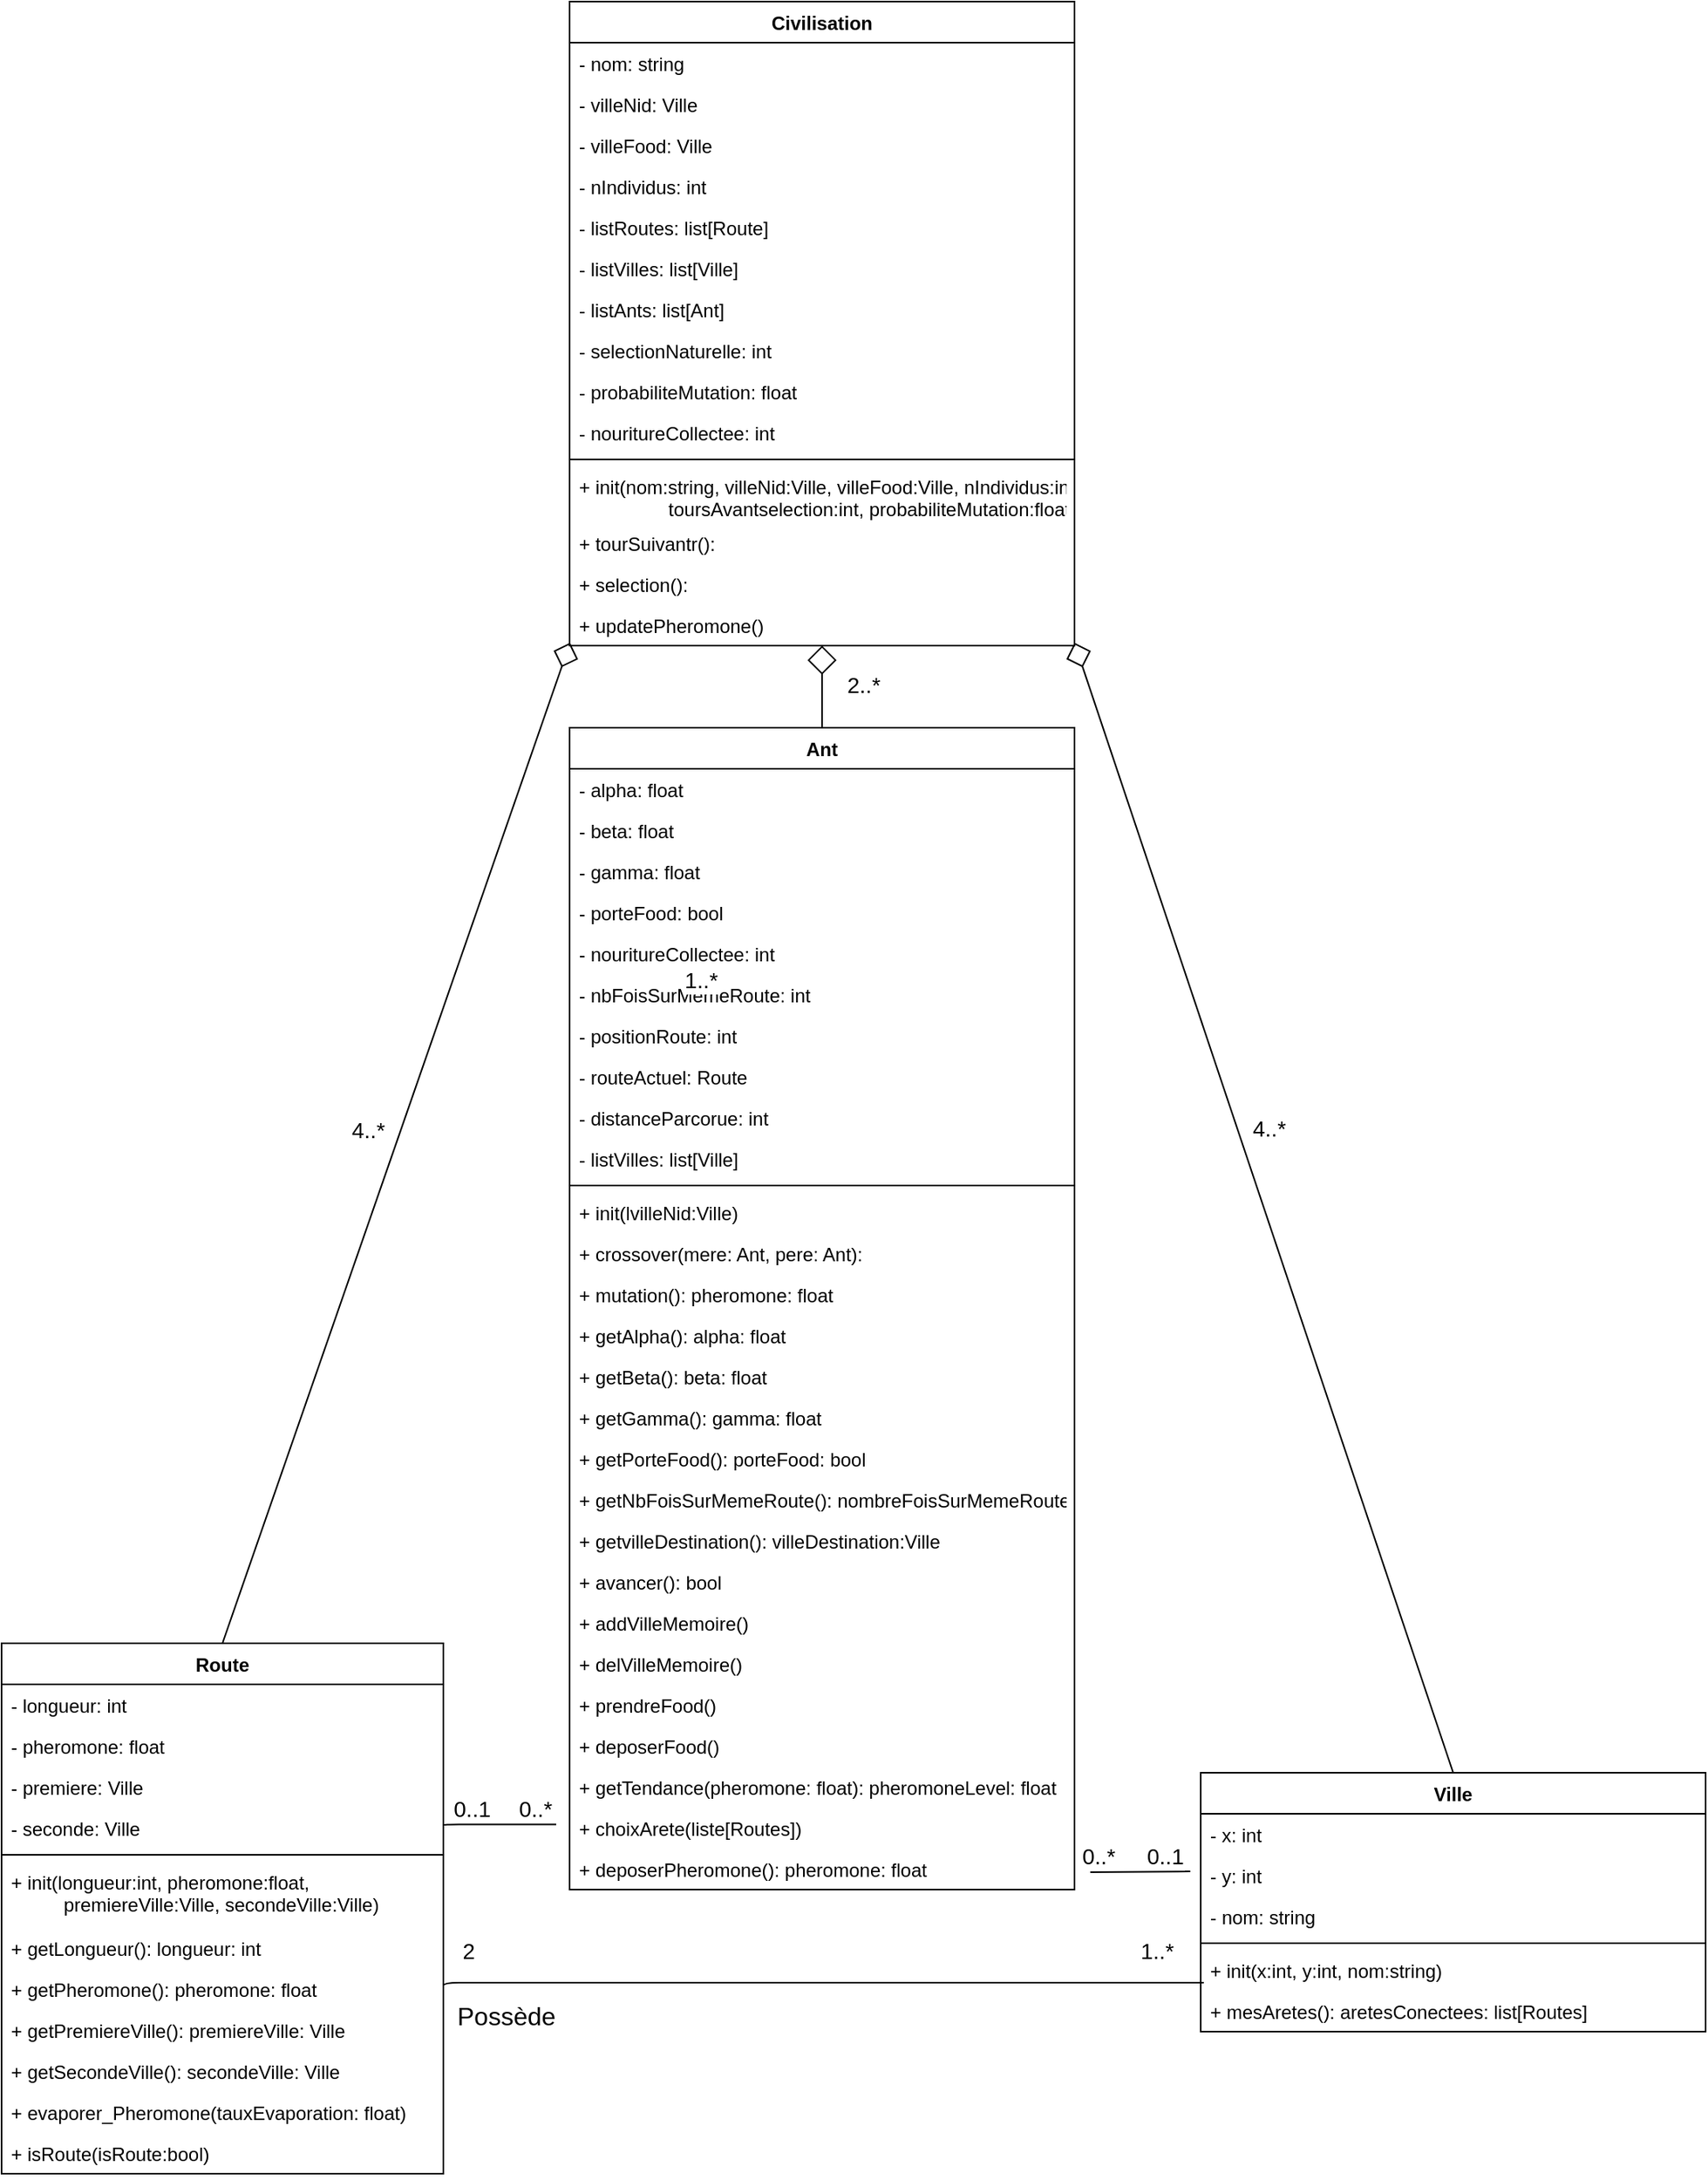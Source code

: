 <mxfile version="12.8.5" type="github" pages="2">
  <diagram id="SYTHjtMpK-lxZB77moKc" name="UML">
    <mxGraphModel dx="2207" dy="575" grid="1" gridSize="10" guides="1" tooltips="1" connect="1" arrows="1" fold="1" page="1" pageScale="1" pageWidth="1169" pageHeight="827" math="0" shadow="0">
      <root>
        <mxCell id="0" />
        <mxCell id="1" parent="0" />
        <mxCell id="gjvjtqKwHrj_c5IjCsw3-107" value="&lt;font style=&quot;font-size: 14px&quot;&gt;0..*&lt;/font&gt;" style="resizable=0;html=1;align=left;verticalAlign=top;labelBackgroundColor=#ffffff;fontSize=10;" parent="1" connectable="0" vertex="1">
          <mxGeometry x="-749.996" y="1394.708" as="geometry">
            <mxPoint x="-84" y="-25" as="offset" />
          </mxGeometry>
        </mxCell>
        <mxCell id="MiK0NScsfOHQg_DPSbVj-1" value="Route" style="swimlane;fontStyle=1;align=center;verticalAlign=top;childLayout=stackLayout;horizontal=1;startSize=26;horizontalStack=0;resizeParent=1;resizeParentMax=0;resizeLast=0;collapsible=1;marginBottom=0;" parent="1" vertex="1">
          <mxGeometry x="-1160" y="1280" width="280" height="336" as="geometry" />
        </mxCell>
        <mxCell id="MiK0NScsfOHQg_DPSbVj-6" value="- longueur: int" style="text;strokeColor=none;fillColor=none;align=left;verticalAlign=top;spacingLeft=4;spacingRight=4;overflow=hidden;rotatable=0;points=[[0,0.5],[1,0.5]];portConstraint=eastwest;" parent="MiK0NScsfOHQg_DPSbVj-1" vertex="1">
          <mxGeometry y="26" width="280" height="26" as="geometry" />
        </mxCell>
        <mxCell id="MiK0NScsfOHQg_DPSbVj-7" value="- pheromone: float" style="text;strokeColor=none;fillColor=none;align=left;verticalAlign=top;spacingLeft=4;spacingRight=4;overflow=hidden;rotatable=0;points=[[0,0.5],[1,0.5]];portConstraint=eastwest;" parent="MiK0NScsfOHQg_DPSbVj-1" vertex="1">
          <mxGeometry y="52" width="280" height="26" as="geometry" />
        </mxCell>
        <mxCell id="MiK0NScsfOHQg_DPSbVj-8" value="- premiere: Ville" style="text;strokeColor=none;fillColor=none;align=left;verticalAlign=top;spacingLeft=4;spacingRight=4;overflow=hidden;rotatable=0;points=[[0,0.5],[1,0.5]];portConstraint=eastwest;" parent="MiK0NScsfOHQg_DPSbVj-1" vertex="1">
          <mxGeometry y="78" width="280" height="26" as="geometry" />
        </mxCell>
        <mxCell id="MiK0NScsfOHQg_DPSbVj-2" value="- seconde: Ville" style="text;strokeColor=none;fillColor=none;align=left;verticalAlign=top;spacingLeft=4;spacingRight=4;overflow=hidden;rotatable=0;points=[[0,0.5],[1,0.5]];portConstraint=eastwest;" parent="MiK0NScsfOHQg_DPSbVj-1" vertex="1">
          <mxGeometry y="104" width="280" height="26" as="geometry" />
        </mxCell>
        <mxCell id="MiK0NScsfOHQg_DPSbVj-3" value="" style="line;strokeWidth=1;fillColor=none;align=left;verticalAlign=middle;spacingTop=-1;spacingLeft=3;spacingRight=3;rotatable=0;labelPosition=right;points=[];portConstraint=eastwest;" parent="MiK0NScsfOHQg_DPSbVj-1" vertex="1">
          <mxGeometry y="130" width="280" height="8" as="geometry" />
        </mxCell>
        <mxCell id="MiK0NScsfOHQg_DPSbVj-4" value="+ init(longueur:int, pheromone:float, &#xa;          premiereVille:Ville, secondeVille:Ville)" style="text;strokeColor=none;fillColor=none;align=left;verticalAlign=top;spacingLeft=4;spacingRight=4;overflow=hidden;rotatable=0;points=[[0,0.5],[1,0.5]];portConstraint=eastwest;" parent="MiK0NScsfOHQg_DPSbVj-1" vertex="1">
          <mxGeometry y="138" width="280" height="42" as="geometry" />
        </mxCell>
        <mxCell id="gjvjtqKwHrj_c5IjCsw3-1" value="+ getLongueur(): longueur: int " style="text;strokeColor=none;fillColor=none;align=left;verticalAlign=top;spacingLeft=4;spacingRight=4;overflow=hidden;rotatable=0;points=[[0,0.5],[1,0.5]];portConstraint=eastwest;" parent="MiK0NScsfOHQg_DPSbVj-1" vertex="1">
          <mxGeometry y="180" width="280" height="26" as="geometry" />
        </mxCell>
        <mxCell id="gjvjtqKwHrj_c5IjCsw3-3" value="+ getPheromone(): pheromone: float" style="text;strokeColor=none;fillColor=none;align=left;verticalAlign=top;spacingLeft=4;spacingRight=4;overflow=hidden;rotatable=0;points=[[0,0.5],[1,0.5]];portConstraint=eastwest;" parent="MiK0NScsfOHQg_DPSbVj-1" vertex="1">
          <mxGeometry y="206" width="280" height="26" as="geometry" />
        </mxCell>
        <mxCell id="gjvjtqKwHrj_c5IjCsw3-4" value="+ getPremiereVille(): premiereVille: Ville " style="text;strokeColor=none;fillColor=none;align=left;verticalAlign=top;spacingLeft=4;spacingRight=4;overflow=hidden;rotatable=0;points=[[0,0.5],[1,0.5]];portConstraint=eastwest;" parent="MiK0NScsfOHQg_DPSbVj-1" vertex="1">
          <mxGeometry y="232" width="280" height="26" as="geometry" />
        </mxCell>
        <mxCell id="gjvjtqKwHrj_c5IjCsw3-6" value="+ getSecondeVille(): secondeVille: Ville " style="text;strokeColor=none;fillColor=none;align=left;verticalAlign=top;spacingLeft=4;spacingRight=4;overflow=hidden;rotatable=0;points=[[0,0.5],[1,0.5]];portConstraint=eastwest;" parent="MiK0NScsfOHQg_DPSbVj-1" vertex="1">
          <mxGeometry y="258" width="280" height="26" as="geometry" />
        </mxCell>
        <mxCell id="MiK0NScsfOHQg_DPSbVj-9" value="+ evaporer_Pheromone(tauxEvaporation: float)" style="text;strokeColor=none;fillColor=none;align=left;verticalAlign=top;spacingLeft=4;spacingRight=4;overflow=hidden;rotatable=0;points=[[0,0.5],[1,0.5]];portConstraint=eastwest;" parent="MiK0NScsfOHQg_DPSbVj-1" vertex="1">
          <mxGeometry y="284" width="280" height="26" as="geometry" />
        </mxCell>
        <mxCell id="gjvjtqKwHrj_c5IjCsw3-7" value="+ isRoute(isRoute:bool)" style="text;strokeColor=none;fillColor=none;align=left;verticalAlign=top;spacingLeft=4;spacingRight=4;overflow=hidden;rotatable=0;points=[[0,0.5],[1,0.5]];portConstraint=eastwest;" parent="MiK0NScsfOHQg_DPSbVj-1" vertex="1">
          <mxGeometry y="310" width="280" height="26" as="geometry" />
        </mxCell>
        <mxCell id="gjvjtqKwHrj_c5IjCsw3-8" value="Ville" style="swimlane;fontStyle=1;align=center;verticalAlign=top;childLayout=stackLayout;horizontal=1;startSize=26;horizontalStack=0;resizeParent=1;resizeParentMax=0;resizeLast=0;collapsible=1;marginBottom=0;" parent="1" vertex="1">
          <mxGeometry x="-400" y="1362" width="320" height="164" as="geometry" />
        </mxCell>
        <mxCell id="gjvjtqKwHrj_c5IjCsw3-9" value="- x: int" style="text;strokeColor=none;fillColor=none;align=left;verticalAlign=top;spacingLeft=4;spacingRight=4;overflow=hidden;rotatable=0;points=[[0,0.5],[1,0.5]];portConstraint=eastwest;" parent="gjvjtqKwHrj_c5IjCsw3-8" vertex="1">
          <mxGeometry y="26" width="320" height="26" as="geometry" />
        </mxCell>
        <mxCell id="gjvjtqKwHrj_c5IjCsw3-10" value="- y: int" style="text;strokeColor=none;fillColor=none;align=left;verticalAlign=top;spacingLeft=4;spacingRight=4;overflow=hidden;rotatable=0;points=[[0,0.5],[1,0.5]];portConstraint=eastwest;" parent="gjvjtqKwHrj_c5IjCsw3-8" vertex="1">
          <mxGeometry y="52" width="320" height="26" as="geometry" />
        </mxCell>
        <mxCell id="gjvjtqKwHrj_c5IjCsw3-11" value="- nom: string" style="text;strokeColor=none;fillColor=none;align=left;verticalAlign=top;spacingLeft=4;spacingRight=4;overflow=hidden;rotatable=0;points=[[0,0.5],[1,0.5]];portConstraint=eastwest;" parent="gjvjtqKwHrj_c5IjCsw3-8" vertex="1">
          <mxGeometry y="78" width="320" height="26" as="geometry" />
        </mxCell>
        <mxCell id="gjvjtqKwHrj_c5IjCsw3-13" value="" style="line;strokeWidth=1;fillColor=none;align=left;verticalAlign=middle;spacingTop=-1;spacingLeft=3;spacingRight=3;rotatable=0;labelPosition=right;points=[];portConstraint=eastwest;" parent="gjvjtqKwHrj_c5IjCsw3-8" vertex="1">
          <mxGeometry y="104" width="320" height="8" as="geometry" />
        </mxCell>
        <mxCell id="gjvjtqKwHrj_c5IjCsw3-14" value="+ init(x:int, y:int, nom:string)" style="text;strokeColor=none;fillColor=none;align=left;verticalAlign=top;spacingLeft=4;spacingRight=4;overflow=hidden;rotatable=0;points=[[0,0.5],[1,0.5]];portConstraint=eastwest;" parent="gjvjtqKwHrj_c5IjCsw3-8" vertex="1">
          <mxGeometry y="112" width="320" height="26" as="geometry" />
        </mxCell>
        <mxCell id="gjvjtqKwHrj_c5IjCsw3-15" value="+ mesAretes(): aretesConectees: list[Routes]" style="text;strokeColor=none;fillColor=none;align=left;verticalAlign=top;spacingLeft=4;spacingRight=4;overflow=hidden;rotatable=0;points=[[0,0.5],[1,0.5]];portConstraint=eastwest;" parent="gjvjtqKwHrj_c5IjCsw3-8" vertex="1">
          <mxGeometry y="138" width="320" height="26" as="geometry" />
        </mxCell>
        <mxCell id="gjvjtqKwHrj_c5IjCsw3-21" value="Ant" style="swimlane;fontStyle=1;align=center;verticalAlign=top;childLayout=stackLayout;horizontal=1;startSize=26;horizontalStack=0;resizeParent=1;resizeParentMax=0;resizeLast=0;collapsible=1;marginBottom=0;" parent="1" vertex="1">
          <mxGeometry x="-800" y="700" width="320" height="736" as="geometry" />
        </mxCell>
        <mxCell id="gjvjtqKwHrj_c5IjCsw3-22" value="- alpha: float" style="text;strokeColor=none;fillColor=none;align=left;verticalAlign=top;spacingLeft=4;spacingRight=4;overflow=hidden;rotatable=0;points=[[0,0.5],[1,0.5]];portConstraint=eastwest;" parent="gjvjtqKwHrj_c5IjCsw3-21" vertex="1">
          <mxGeometry y="26" width="320" height="26" as="geometry" />
        </mxCell>
        <mxCell id="gjvjtqKwHrj_c5IjCsw3-34" value="- beta: float" style="text;strokeColor=none;fillColor=none;align=left;verticalAlign=top;spacingLeft=4;spacingRight=4;overflow=hidden;rotatable=0;points=[[0,0.5],[1,0.5]];portConstraint=eastwest;" parent="gjvjtqKwHrj_c5IjCsw3-21" vertex="1">
          <mxGeometry y="52" width="320" height="26" as="geometry" />
        </mxCell>
        <mxCell id="gjvjtqKwHrj_c5IjCsw3-35" value="- gamma: float" style="text;strokeColor=none;fillColor=none;align=left;verticalAlign=top;spacingLeft=4;spacingRight=4;overflow=hidden;rotatable=0;points=[[0,0.5],[1,0.5]];portConstraint=eastwest;" parent="gjvjtqKwHrj_c5IjCsw3-21" vertex="1">
          <mxGeometry y="78" width="320" height="26" as="geometry" />
        </mxCell>
        <mxCell id="gjvjtqKwHrj_c5IjCsw3-23" value="- porteFood: bool" style="text;strokeColor=none;fillColor=none;align=left;verticalAlign=top;spacingLeft=4;spacingRight=4;overflow=hidden;rotatable=0;points=[[0,0.5],[1,0.5]];portConstraint=eastwest;" parent="gjvjtqKwHrj_c5IjCsw3-21" vertex="1">
          <mxGeometry y="104" width="320" height="26" as="geometry" />
        </mxCell>
        <mxCell id="gjvjtqKwHrj_c5IjCsw3-24" value="- nouritureCollectee: int" style="text;strokeColor=none;fillColor=none;align=left;verticalAlign=top;spacingLeft=4;spacingRight=4;overflow=hidden;rotatable=0;points=[[0,0.5],[1,0.5]];portConstraint=eastwest;" parent="gjvjtqKwHrj_c5IjCsw3-21" vertex="1">
          <mxGeometry y="130" width="320" height="26" as="geometry" />
        </mxCell>
        <mxCell id="gjvjtqKwHrj_c5IjCsw3-36" value="- nbFoisSurMemeRoute: int" style="text;strokeColor=none;fillColor=none;align=left;verticalAlign=top;spacingLeft=4;spacingRight=4;overflow=hidden;rotatable=0;points=[[0,0.5],[1,0.5]];portConstraint=eastwest;" parent="gjvjtqKwHrj_c5IjCsw3-21" vertex="1">
          <mxGeometry y="156" width="320" height="26" as="geometry" />
        </mxCell>
        <mxCell id="gjvjtqKwHrj_c5IjCsw3-38" value="- positionRoute: int" style="text;strokeColor=none;fillColor=none;align=left;verticalAlign=top;spacingLeft=4;spacingRight=4;overflow=hidden;rotatable=0;points=[[0,0.5],[1,0.5]];portConstraint=eastwest;" parent="gjvjtqKwHrj_c5IjCsw3-21" vertex="1">
          <mxGeometry y="182" width="320" height="26" as="geometry" />
        </mxCell>
        <mxCell id="gjvjtqKwHrj_c5IjCsw3-94" value="Relation" style="endArrow=none;html=1;endSize=12;startArrow=diamond;startSize=14;startFill=0;endFill=0;noLabel=1;fontColor=none;exitX=0.001;exitY=0.93;exitDx=0;exitDy=0;exitPerimeter=0;entryX=0.5;entryY=0;entryDx=0;entryDy=0;" parent="gjvjtqKwHrj_c5IjCsw3-21" target="gjvjtqKwHrj_c5IjCsw3-8" edge="1">
          <mxGeometry relative="1" as="geometry">
            <mxPoint x="320.0" y="-53.82" as="sourcePoint" />
            <mxPoint x="550" y="580" as="targetPoint" />
          </mxGeometry>
        </mxCell>
        <mxCell id="gjvjtqKwHrj_c5IjCsw3-95" value="1..*" style="resizable=0;html=1;align=left;verticalAlign=top;labelBackgroundColor=#ffffff;fontSize=14;" parent="gjvjtqKwHrj_c5IjCsw3-94" connectable="0" vertex="1">
          <mxGeometry x="-1" relative="1" as="geometry">
            <mxPoint x="-249.04" y="199.01" as="offset" />
          </mxGeometry>
        </mxCell>
        <mxCell id="gjvjtqKwHrj_c5IjCsw3-96" value="" style="resizable=0;html=1;align=right;verticalAlign=top;labelBackgroundColor=#ffffff;fontSize=10;" parent="gjvjtqKwHrj_c5IjCsw3-94" connectable="0" vertex="1">
          <mxGeometry x="1" relative="1" as="geometry" />
        </mxCell>
        <mxCell id="gjvjtqKwHrj_c5IjCsw3-39" value="- routeActuel: Route" style="text;strokeColor=none;fillColor=none;align=left;verticalAlign=top;spacingLeft=4;spacingRight=4;overflow=hidden;rotatable=0;points=[[0,0.5],[1,0.5]];portConstraint=eastwest;" parent="gjvjtqKwHrj_c5IjCsw3-21" vertex="1">
          <mxGeometry y="208" width="320" height="26" as="geometry" />
        </mxCell>
        <mxCell id="gjvjtqKwHrj_c5IjCsw3-25" value="- distanceParcorue: int" style="text;strokeColor=none;fillColor=none;align=left;verticalAlign=top;spacingLeft=4;spacingRight=4;overflow=hidden;rotatable=0;points=[[0,0.5],[1,0.5]];portConstraint=eastwest;" parent="gjvjtqKwHrj_c5IjCsw3-21" vertex="1">
          <mxGeometry y="234" width="320" height="26" as="geometry" />
        </mxCell>
        <mxCell id="gjvjtqKwHrj_c5IjCsw3-37" value="- listVilles: list[Ville]" style="text;strokeColor=none;fillColor=none;align=left;verticalAlign=top;spacingLeft=4;spacingRight=4;overflow=hidden;rotatable=0;points=[[0,0.5],[1,0.5]];portConstraint=eastwest;" parent="gjvjtqKwHrj_c5IjCsw3-21" vertex="1">
          <mxGeometry y="260" width="320" height="26" as="geometry" />
        </mxCell>
        <mxCell id="gjvjtqKwHrj_c5IjCsw3-26" value="" style="line;strokeWidth=1;fillColor=none;align=left;verticalAlign=middle;spacingTop=-1;spacingLeft=3;spacingRight=3;rotatable=0;labelPosition=right;points=[];portConstraint=eastwest;" parent="gjvjtqKwHrj_c5IjCsw3-21" vertex="1">
          <mxGeometry y="286" width="320" height="8" as="geometry" />
        </mxCell>
        <mxCell id="gjvjtqKwHrj_c5IjCsw3-27" value="+ init(lvilleNid:Ville)" style="text;strokeColor=none;fillColor=none;align=left;verticalAlign=top;spacingLeft=4;spacingRight=4;overflow=hidden;rotatable=0;points=[[0,0.5],[1,0.5]];portConstraint=eastwest;" parent="gjvjtqKwHrj_c5IjCsw3-21" vertex="1">
          <mxGeometry y="294" width="320" height="26" as="geometry" />
        </mxCell>
        <mxCell id="gjvjtqKwHrj_c5IjCsw3-28" value="+ crossover(mere: Ant, pere: Ant):  " style="text;strokeColor=none;fillColor=none;align=left;verticalAlign=top;spacingLeft=4;spacingRight=4;overflow=hidden;rotatable=0;points=[[0,0.5],[1,0.5]];portConstraint=eastwest;" parent="gjvjtqKwHrj_c5IjCsw3-21" vertex="1">
          <mxGeometry y="320" width="320" height="26" as="geometry" />
        </mxCell>
        <mxCell id="gjvjtqKwHrj_c5IjCsw3-29" value="+ mutation(): pheromone: float" style="text;strokeColor=none;fillColor=none;align=left;verticalAlign=top;spacingLeft=4;spacingRight=4;overflow=hidden;rotatable=0;points=[[0,0.5],[1,0.5]];portConstraint=eastwest;" parent="gjvjtqKwHrj_c5IjCsw3-21" vertex="1">
          <mxGeometry y="346" width="320" height="26" as="geometry" />
        </mxCell>
        <mxCell id="gjvjtqKwHrj_c5IjCsw3-40" value="+ getAlpha(): alpha: float " style="text;strokeColor=none;fillColor=none;align=left;verticalAlign=top;spacingLeft=4;spacingRight=4;overflow=hidden;rotatable=0;points=[[0,0.5],[1,0.5]];portConstraint=eastwest;" parent="gjvjtqKwHrj_c5IjCsw3-21" vertex="1">
          <mxGeometry y="372" width="320" height="26" as="geometry" />
        </mxCell>
        <mxCell id="gjvjtqKwHrj_c5IjCsw3-41" value="+ getBeta(): beta: float " style="text;strokeColor=none;fillColor=none;align=left;verticalAlign=top;spacingLeft=4;spacingRight=4;overflow=hidden;rotatable=0;points=[[0,0.5],[1,0.5]];portConstraint=eastwest;" parent="gjvjtqKwHrj_c5IjCsw3-21" vertex="1">
          <mxGeometry y="398" width="320" height="26" as="geometry" />
        </mxCell>
        <mxCell id="gjvjtqKwHrj_c5IjCsw3-42" value="+ getGamma(): gamma: float " style="text;strokeColor=none;fillColor=none;align=left;verticalAlign=top;spacingLeft=4;spacingRight=4;overflow=hidden;rotatable=0;points=[[0,0.5],[1,0.5]];portConstraint=eastwest;" parent="gjvjtqKwHrj_c5IjCsw3-21" vertex="1">
          <mxGeometry y="424" width="320" height="26" as="geometry" />
        </mxCell>
        <mxCell id="gjvjtqKwHrj_c5IjCsw3-43" value="+ getPorteFood(): porteFood: bool " style="text;strokeColor=none;fillColor=none;align=left;verticalAlign=top;spacingLeft=4;spacingRight=4;overflow=hidden;rotatable=0;points=[[0,0.5],[1,0.5]];portConstraint=eastwest;" parent="gjvjtqKwHrj_c5IjCsw3-21" vertex="1">
          <mxGeometry y="450" width="320" height="26" as="geometry" />
        </mxCell>
        <mxCell id="gjvjtqKwHrj_c5IjCsw3-44" value="+ getNbFoisSurMemeRoute(): nombreFoisSurMemeRoute: int " style="text;strokeColor=none;fillColor=none;align=left;verticalAlign=top;spacingLeft=4;spacingRight=4;overflow=hidden;rotatable=0;points=[[0,0.5],[1,0.5]];portConstraint=eastwest;" parent="gjvjtqKwHrj_c5IjCsw3-21" vertex="1">
          <mxGeometry y="476" width="320" height="26" as="geometry" />
        </mxCell>
        <mxCell id="gjvjtqKwHrj_c5IjCsw3-30" value="+ getvilleDestination(): villeDestination:Ville " style="text;strokeColor=none;fillColor=none;align=left;verticalAlign=top;spacingLeft=4;spacingRight=4;overflow=hidden;rotatable=0;points=[[0,0.5],[1,0.5]];portConstraint=eastwest;" parent="gjvjtqKwHrj_c5IjCsw3-21" vertex="1">
          <mxGeometry y="502" width="320" height="26" as="geometry" />
        </mxCell>
        <mxCell id="gjvjtqKwHrj_c5IjCsw3-31" value="+ avancer(): bool " style="text;strokeColor=none;fillColor=none;align=left;verticalAlign=top;spacingLeft=4;spacingRight=4;overflow=hidden;rotatable=0;points=[[0,0.5],[1,0.5]];portConstraint=eastwest;" parent="gjvjtqKwHrj_c5IjCsw3-21" vertex="1">
          <mxGeometry y="528" width="320" height="26" as="geometry" />
        </mxCell>
        <mxCell id="gjvjtqKwHrj_c5IjCsw3-46" value="+ addVilleMemoire() " style="text;strokeColor=none;fillColor=none;align=left;verticalAlign=top;spacingLeft=4;spacingRight=4;overflow=hidden;rotatable=0;points=[[0,0.5],[1,0.5]];portConstraint=eastwest;" parent="gjvjtqKwHrj_c5IjCsw3-21" vertex="1">
          <mxGeometry y="554" width="320" height="26" as="geometry" />
        </mxCell>
        <mxCell id="gjvjtqKwHrj_c5IjCsw3-47" value="+ delVilleMemoire() " style="text;strokeColor=none;fillColor=none;align=left;verticalAlign=top;spacingLeft=4;spacingRight=4;overflow=hidden;rotatable=0;points=[[0,0.5],[1,0.5]];portConstraint=eastwest;" parent="gjvjtqKwHrj_c5IjCsw3-21" vertex="1">
          <mxGeometry y="580" width="320" height="26" as="geometry" />
        </mxCell>
        <mxCell id="gjvjtqKwHrj_c5IjCsw3-49" value="+ prendreFood() " style="text;strokeColor=none;fillColor=none;align=left;verticalAlign=top;spacingLeft=4;spacingRight=4;overflow=hidden;rotatable=0;points=[[0,0.5],[1,0.5]];portConstraint=eastwest;" parent="gjvjtqKwHrj_c5IjCsw3-21" vertex="1">
          <mxGeometry y="606" width="320" height="26" as="geometry" />
        </mxCell>
        <mxCell id="gjvjtqKwHrj_c5IjCsw3-48" value="+ deposerFood() " style="text;strokeColor=none;fillColor=none;align=left;verticalAlign=top;spacingLeft=4;spacingRight=4;overflow=hidden;rotatable=0;points=[[0,0.5],[1,0.5]];portConstraint=eastwest;" parent="gjvjtqKwHrj_c5IjCsw3-21" vertex="1">
          <mxGeometry y="632" width="320" height="26" as="geometry" />
        </mxCell>
        <mxCell id="gjvjtqKwHrj_c5IjCsw3-32" value="+ getTendance(pheromone: float): pheromoneLevel: float" style="text;strokeColor=none;fillColor=none;align=left;verticalAlign=top;spacingLeft=4;spacingRight=4;overflow=hidden;rotatable=0;points=[[0,0.5],[1,0.5]];portConstraint=eastwest;" parent="gjvjtqKwHrj_c5IjCsw3-21" vertex="1">
          <mxGeometry y="658" width="320" height="26" as="geometry" />
        </mxCell>
        <mxCell id="gjvjtqKwHrj_c5IjCsw3-33" value="+ choixArete(liste[Routes])" style="text;strokeColor=none;fillColor=none;align=left;verticalAlign=top;spacingLeft=4;spacingRight=4;overflow=hidden;rotatable=0;points=[[0,0.5],[1,0.5]];portConstraint=eastwest;" parent="gjvjtqKwHrj_c5IjCsw3-21" vertex="1">
          <mxGeometry y="684" width="320" height="26" as="geometry" />
        </mxCell>
        <mxCell id="gjvjtqKwHrj_c5IjCsw3-50" value="+ deposerPheromone(): pheromone: float " style="text;strokeColor=none;fillColor=none;align=left;verticalAlign=top;spacingLeft=4;spacingRight=4;overflow=hidden;rotatable=0;points=[[0,0.5],[1,0.5]];portConstraint=eastwest;" parent="gjvjtqKwHrj_c5IjCsw3-21" vertex="1">
          <mxGeometry y="710" width="320" height="26" as="geometry" />
        </mxCell>
        <mxCell id="gjvjtqKwHrj_c5IjCsw3-51" value="Civilisation" style="swimlane;fontStyle=1;align=center;verticalAlign=top;childLayout=stackLayout;horizontal=1;startSize=26;horizontalStack=0;resizeParent=1;resizeParentMax=0;resizeLast=0;collapsible=1;marginBottom=0;" parent="1" vertex="1">
          <mxGeometry x="-800" y="240" width="320" height="408" as="geometry" />
        </mxCell>
        <mxCell id="gjvjtqKwHrj_c5IjCsw3-64" value="- nom: string" style="text;strokeColor=none;fillColor=none;align=left;verticalAlign=top;spacingLeft=4;spacingRight=4;overflow=hidden;rotatable=0;points=[[0,0.5],[1,0.5]];portConstraint=eastwest;" parent="gjvjtqKwHrj_c5IjCsw3-51" vertex="1">
          <mxGeometry y="26" width="320" height="26" as="geometry" />
        </mxCell>
        <mxCell id="gjvjtqKwHrj_c5IjCsw3-66" value="- villeNid: Ville" style="text;strokeColor=none;fillColor=none;align=left;verticalAlign=top;spacingLeft=4;spacingRight=4;overflow=hidden;rotatable=0;points=[[0,0.5],[1,0.5]];portConstraint=eastwest;" parent="gjvjtqKwHrj_c5IjCsw3-51" vertex="1">
          <mxGeometry y="52" width="320" height="26" as="geometry" />
        </mxCell>
        <mxCell id="gjvjtqKwHrj_c5IjCsw3-82" value="- villeFood: Ville" style="text;strokeColor=none;fillColor=none;align=left;verticalAlign=top;spacingLeft=4;spacingRight=4;overflow=hidden;rotatable=0;points=[[0,0.5],[1,0.5]];portConstraint=eastwest;" parent="gjvjtqKwHrj_c5IjCsw3-51" vertex="1">
          <mxGeometry y="78" width="320" height="26" as="geometry" />
        </mxCell>
        <mxCell id="gjvjtqKwHrj_c5IjCsw3-52" value="- nIndividus: int" style="text;strokeColor=none;fillColor=none;align=left;verticalAlign=top;spacingLeft=4;spacingRight=4;overflow=hidden;rotatable=0;points=[[0,0.5],[1,0.5]];portConstraint=eastwest;" parent="gjvjtqKwHrj_c5IjCsw3-51" vertex="1">
          <mxGeometry y="104" width="320" height="26" as="geometry" />
        </mxCell>
        <mxCell id="gjvjtqKwHrj_c5IjCsw3-84" value="- listRoutes: list[Route]" style="text;strokeColor=none;fillColor=none;align=left;verticalAlign=top;spacingLeft=4;spacingRight=4;overflow=hidden;rotatable=0;points=[[0,0.5],[1,0.5]];portConstraint=eastwest;" parent="gjvjtqKwHrj_c5IjCsw3-51" vertex="1">
          <mxGeometry y="130" width="320" height="26" as="geometry" />
        </mxCell>
        <mxCell id="gjvjtqKwHrj_c5IjCsw3-83" value="- listVilles: list[Ville]" style="text;strokeColor=none;fillColor=none;align=left;verticalAlign=top;spacingLeft=4;spacingRight=4;overflow=hidden;rotatable=0;points=[[0,0.5],[1,0.5]];portConstraint=eastwest;" parent="gjvjtqKwHrj_c5IjCsw3-51" vertex="1">
          <mxGeometry y="156" width="320" height="26" as="geometry" />
        </mxCell>
        <mxCell id="gjvjtqKwHrj_c5IjCsw3-85" value="- listAnts: list[Ant]" style="text;strokeColor=none;fillColor=none;align=left;verticalAlign=top;spacingLeft=4;spacingRight=4;overflow=hidden;rotatable=0;points=[[0,0.5],[1,0.5]];portConstraint=eastwest;" parent="gjvjtqKwHrj_c5IjCsw3-51" vertex="1">
          <mxGeometry y="182" width="320" height="26" as="geometry" />
        </mxCell>
        <mxCell id="gjvjtqKwHrj_c5IjCsw3-53" value="- selectionNaturelle: int" style="text;strokeColor=none;fillColor=none;align=left;verticalAlign=top;spacingLeft=4;spacingRight=4;overflow=hidden;rotatable=0;points=[[0,0.5],[1,0.5]];portConstraint=eastwest;" parent="gjvjtqKwHrj_c5IjCsw3-51" vertex="1">
          <mxGeometry y="208" width="320" height="26" as="geometry" />
        </mxCell>
        <mxCell id="gjvjtqKwHrj_c5IjCsw3-86" value="- probabiliteMutation: float" style="text;strokeColor=none;fillColor=none;align=left;verticalAlign=top;spacingLeft=4;spacingRight=4;overflow=hidden;rotatable=0;points=[[0,0.5],[1,0.5]];portConstraint=eastwest;" parent="gjvjtqKwHrj_c5IjCsw3-51" vertex="1">
          <mxGeometry y="234" width="320" height="26" as="geometry" />
        </mxCell>
        <mxCell id="gjvjtqKwHrj_c5IjCsw3-54" value="- nouritureCollectee: int" style="text;strokeColor=none;fillColor=none;align=left;verticalAlign=top;spacingLeft=4;spacingRight=4;overflow=hidden;rotatable=0;points=[[0,0.5],[1,0.5]];portConstraint=eastwest;" parent="gjvjtqKwHrj_c5IjCsw3-51" vertex="1">
          <mxGeometry y="260" width="320" height="26" as="geometry" />
        </mxCell>
        <mxCell id="gjvjtqKwHrj_c5IjCsw3-56" value="" style="line;strokeWidth=1;fillColor=none;align=left;verticalAlign=middle;spacingTop=-1;spacingLeft=3;spacingRight=3;rotatable=0;labelPosition=right;points=[];portConstraint=eastwest;" parent="gjvjtqKwHrj_c5IjCsw3-51" vertex="1">
          <mxGeometry y="286" width="320" height="8" as="geometry" />
        </mxCell>
        <mxCell id="gjvjtqKwHrj_c5IjCsw3-57" value="+ init(nom:string, villeNid:Ville, villeFood:Ville, nIndividus:int,&#xa;                 toursAvantselection:int, probabiliteMutation:float)" style="text;strokeColor=none;fillColor=none;align=left;verticalAlign=top;spacingLeft=4;spacingRight=4;overflow=hidden;rotatable=0;points=[[0,0.5],[1,0.5]];portConstraint=eastwest;" parent="gjvjtqKwHrj_c5IjCsw3-51" vertex="1">
          <mxGeometry y="294" width="320" height="36" as="geometry" />
        </mxCell>
        <mxCell id="gjvjtqKwHrj_c5IjCsw3-58" value="+ tourSuivantr(): " style="text;strokeColor=none;fillColor=none;align=left;verticalAlign=top;spacingLeft=4;spacingRight=4;overflow=hidden;rotatable=0;points=[[0,0.5],[1,0.5]];portConstraint=eastwest;" parent="gjvjtqKwHrj_c5IjCsw3-51" vertex="1">
          <mxGeometry y="330" width="320" height="26" as="geometry" />
        </mxCell>
        <mxCell id="gjvjtqKwHrj_c5IjCsw3-59" value="+ selection(): " style="text;strokeColor=none;fillColor=none;align=left;verticalAlign=top;spacingLeft=4;spacingRight=4;overflow=hidden;rotatable=0;points=[[0,0.5],[1,0.5]];portConstraint=eastwest;" parent="gjvjtqKwHrj_c5IjCsw3-51" vertex="1">
          <mxGeometry y="356" width="320" height="26" as="geometry" />
        </mxCell>
        <mxCell id="gjvjtqKwHrj_c5IjCsw3-63" value="+ updatePheromone()" style="text;strokeColor=none;fillColor=none;align=left;verticalAlign=top;spacingLeft=4;spacingRight=4;overflow=hidden;rotatable=0;points=[[0,0.5],[1,0.5]];portConstraint=eastwest;" parent="gjvjtqKwHrj_c5IjCsw3-51" vertex="1">
          <mxGeometry y="382" width="320" height="26" as="geometry" />
        </mxCell>
        <mxCell id="gjvjtqKwHrj_c5IjCsw3-89" style="edgeStyle=orthogonalEdgeStyle;rounded=0;orthogonalLoop=1;jettySize=auto;html=1;entryX=0.5;entryY=1;entryDx=0;entryDy=0;startArrow=none;startFill=0;startSize=16;sourcePerimeterSpacing=0;endArrow=diamond;endFill=0;endSize=16;targetPerimeterSpacing=0;fontSize=16;exitX=0.5;exitY=0;exitDx=0;exitDy=0;" parent="1" source="gjvjtqKwHrj_c5IjCsw3-21" target="gjvjtqKwHrj_c5IjCsw3-51" edge="1">
          <mxGeometry relative="1" as="geometry">
            <mxPoint x="-690" y="670.002" as="sourcePoint" />
            <mxPoint x="-629.5" y="670.002" as="targetPoint" />
          </mxGeometry>
        </mxCell>
        <mxCell id="gjvjtqKwHrj_c5IjCsw3-90" value="&lt;font style=&quot;font-size: 14px&quot;&gt;2..*&lt;/font&gt;" style="resizable=0;html=1;align=left;verticalAlign=top;labelBackgroundColor=#ffffff;fontSize=10;" parent="1" connectable="0" vertex="1">
          <mxGeometry x="-600" y="600" as="geometry">
            <mxPoint x="-26.5" y="58" as="offset" />
          </mxGeometry>
        </mxCell>
        <mxCell id="gjvjtqKwHrj_c5IjCsw3-91" value="Relation" style="endArrow=none;html=1;endSize=12;startArrow=diamond;startSize=14;startFill=0;endFill=0;noLabel=1;fontColor=none;entryX=0.5;entryY=0;entryDx=0;entryDy=0;exitX=0.001;exitY=0.93;exitDx=0;exitDy=0;exitPerimeter=0;" parent="1" source="gjvjtqKwHrj_c5IjCsw3-63" target="MiK0NScsfOHQg_DPSbVj-1" edge="1">
          <mxGeometry relative="1" as="geometry">
            <mxPoint x="-801" y="651" as="sourcePoint" />
            <mxPoint x="-1070" y="1172.5" as="targetPoint" />
          </mxGeometry>
        </mxCell>
        <mxCell id="gjvjtqKwHrj_c5IjCsw3-92" value="4..*" style="resizable=0;html=1;align=left;verticalAlign=top;labelBackgroundColor=#ffffff;fontSize=14;" parent="gjvjtqKwHrj_c5IjCsw3-91" connectable="0" vertex="1">
          <mxGeometry x="-1" relative="1" as="geometry">
            <mxPoint x="-140.32" y="293.82" as="offset" />
          </mxGeometry>
        </mxCell>
        <mxCell id="gjvjtqKwHrj_c5IjCsw3-93" value="" style="resizable=0;html=1;align=right;verticalAlign=top;labelBackgroundColor=#ffffff;fontSize=10;" parent="gjvjtqKwHrj_c5IjCsw3-91" connectable="0" vertex="1">
          <mxGeometry x="1" relative="1" as="geometry" />
        </mxCell>
        <mxCell id="gjvjtqKwHrj_c5IjCsw3-103" value="4..*" style="resizable=0;html=1;align=left;verticalAlign=top;labelBackgroundColor=#ffffff;fontSize=14;" parent="1" connectable="0" vertex="1">
          <mxGeometry x="-120.0" y="740" as="geometry">
            <mxPoint x="-249.04" y="199.01" as="offset" />
          </mxGeometry>
        </mxCell>
        <mxCell id="gjvjtqKwHrj_c5IjCsw3-104" value="Relation" style="endArrow=none;html=1;endSize=12;startArrow=none;startSize=14;startFill=0;edgeStyle=orthogonalEdgeStyle;endFill=0;noLabel=1;fontColor=none;exitX=0.004;exitY=0.238;exitDx=0;exitDy=0;exitPerimeter=0;" parent="1" edge="1">
          <mxGeometry relative="1" as="geometry">
            <mxPoint x="-808.476" y="1394.728" as="sourcePoint" />
            <mxPoint x="-880" y="1395.73" as="targetPoint" />
            <Array as="points">
              <mxPoint x="-808" y="1395.54" />
            </Array>
          </mxGeometry>
        </mxCell>
        <mxCell id="gjvjtqKwHrj_c5IjCsw3-106" value="&lt;font style=&quot;font-size: 14px&quot;&gt;0..1&lt;/font&gt;" style="resizable=0;html=1;align=right;verticalAlign=top;labelBackgroundColor=#ffffff;fontSize=10;" parent="gjvjtqKwHrj_c5IjCsw3-104" connectable="0" vertex="1">
          <mxGeometry x="1" relative="1" as="geometry">
            <mxPoint x="30.07" y="-25.81" as="offset" />
          </mxGeometry>
        </mxCell>
        <mxCell id="gjvjtqKwHrj_c5IjCsw3-108" value="Relation" style="endArrow=none;html=1;endSize=12;startArrow=none;startSize=14;startFill=0;edgeStyle=orthogonalEdgeStyle;endFill=0;noLabel=1;fontColor=none;" parent="1" edge="1">
          <mxGeometry relative="1" as="geometry">
            <mxPoint x="-410" y="1424.5" as="sourcePoint" />
            <mxPoint x="-470" y="1425" as="targetPoint" />
            <Array as="points">
              <mxPoint x="-405" y="1424.5" />
              <mxPoint x="-481" y="1424.5" />
            </Array>
          </mxGeometry>
        </mxCell>
        <mxCell id="gjvjtqKwHrj_c5IjCsw3-109" value="&lt;font style=&quot;font-size: 14px&quot;&gt;0..1&lt;/font&gt;" style="resizable=0;html=1;align=left;verticalAlign=top;labelBackgroundColor=#ffffff;fontSize=10;" parent="gjvjtqKwHrj_c5IjCsw3-108" connectable="0" vertex="1">
          <mxGeometry x="-1" relative="1" as="geometry">
            <mxPoint x="-26" y="-24.5" as="offset" />
          </mxGeometry>
        </mxCell>
        <mxCell id="gjvjtqKwHrj_c5IjCsw3-110" value="&lt;font style=&quot;font-size: 14px&quot;&gt;0..*&lt;/font&gt;" style="resizable=0;html=1;align=right;verticalAlign=top;labelBackgroundColor=#ffffff;fontSize=10;" parent="gjvjtqKwHrj_c5IjCsw3-108" connectable="0" vertex="1">
          <mxGeometry x="1" relative="1" as="geometry">
            <mxPoint x="16" y="-25" as="offset" />
          </mxGeometry>
        </mxCell>
        <mxCell id="gjvjtqKwHrj_c5IjCsw3-113" value="Relation" style="endArrow=none;html=1;endSize=12;startArrow=none;startSize=14;startFill=0;edgeStyle=orthogonalEdgeStyle;endFill=0;noLabel=1;fontColor=none;entryX=1;entryY=0.5;entryDx=0;entryDy=0;exitX=0.006;exitY=0.808;exitDx=0;exitDy=0;exitPerimeter=0;" parent="1" source="gjvjtqKwHrj_c5IjCsw3-14" target="gjvjtqKwHrj_c5IjCsw3-3" edge="1">
          <mxGeometry relative="1" as="geometry">
            <mxPoint x="-620" y="1494.5" as="sourcePoint" />
            <mxPoint x="-670" y="1494.5" as="targetPoint" />
            <Array as="points">
              <mxPoint x="-880" y="1495" />
            </Array>
          </mxGeometry>
        </mxCell>
        <mxCell id="gjvjtqKwHrj_c5IjCsw3-114" value="&lt;font style=&quot;font-size: 14px&quot;&gt;1..*&lt;/font&gt;" style="resizable=0;html=1;align=left;verticalAlign=top;labelBackgroundColor=#ffffff;fontSize=10;" parent="gjvjtqKwHrj_c5IjCsw3-113" connectable="0" vertex="1">
          <mxGeometry x="-1" relative="1" as="geometry">
            <mxPoint x="-41.92" y="-35.01" as="offset" />
          </mxGeometry>
        </mxCell>
        <mxCell id="gjvjtqKwHrj_c5IjCsw3-115" value="&lt;font style=&quot;font-size: 14px&quot;&gt;2&lt;/font&gt;" style="resizable=0;html=1;align=right;verticalAlign=top;labelBackgroundColor=#ffffff;fontSize=10;" parent="gjvjtqKwHrj_c5IjCsw3-113" connectable="0" vertex="1">
          <mxGeometry x="1" relative="1" as="geometry">
            <mxPoint x="20" y="-38.85" as="offset" />
          </mxGeometry>
        </mxCell>
        <mxCell id="gjvjtqKwHrj_c5IjCsw3-116" value="&lt;font style=&quot;font-size: 16px&quot;&gt;Possède&lt;/font&gt;" style="text;html=1;strokeColor=none;fillColor=none;align=center;verticalAlign=middle;whiteSpace=wrap;rounded=0;" parent="1" vertex="1">
          <mxGeometry x="-860" y="1506" width="40" height="20" as="geometry" />
        </mxCell>
      </root>
    </mxGraphModel>
  </diagram>
  <diagram id="5bH7lTcpFjmX77SDTe5L" name="&quot;Use case&quot; - ant">
    <mxGraphModel dx="1730" dy="958" grid="1" gridSize="10" guides="1" tooltips="1" connect="1" arrows="1" fold="1" page="1" pageScale="1" pageWidth="827" pageHeight="1169" math="0" shadow="0">
      <root>
        <mxCell id="zyauot9mx-XSJbakR70K-0" />
        <mxCell id="zyauot9mx-XSJbakR70K-1" parent="zyauot9mx-XSJbakR70K-0" />
        <mxCell id="zyauot9mx-XSJbakR70K-247" value="" style="ellipse;whiteSpace=wrap;html=1;aspect=fixed;" vertex="1" parent="zyauot9mx-XSJbakR70K-1">
          <mxGeometry x="20" y="645" width="10" height="10" as="geometry" />
        </mxCell>
        <mxCell id="zyauot9mx-XSJbakR70K-223" value="" style="ellipse;whiteSpace=wrap;html=1;aspect=fixed;" vertex="1" parent="zyauot9mx-XSJbakR70K-1">
          <mxGeometry x="20" y="545" width="10" height="10" as="geometry" />
        </mxCell>
        <mxCell id="zyauot9mx-XSJbakR70K-389" value="C" style="text;html=1;strokeColor=none;fillColor=none;align=center;verticalAlign=middle;whiteSpace=wrap;rounded=0;fontColor=#000000;fontSize=6;fontStyle=1" vertex="1" parent="zyauot9mx-XSJbakR70K-1">
          <mxGeometry x="7.5" y="537.5" width="35" height="25" as="geometry" />
        </mxCell>
        <mxCell id="zyauot9mx-XSJbakR70K-198" value="" style="ellipse;whiteSpace=wrap;html=1;aspect=fixed;" vertex="1" parent="zyauot9mx-XSJbakR70K-1">
          <mxGeometry x="20" y="445" width="10" height="10" as="geometry" />
        </mxCell>
        <mxCell id="zyauot9mx-XSJbakR70K-388" value="C" style="text;html=1;strokeColor=none;fillColor=none;align=center;verticalAlign=middle;whiteSpace=wrap;rounded=0;fontColor=#000000;fontSize=6;fontStyle=1" vertex="1" parent="zyauot9mx-XSJbakR70K-1">
          <mxGeometry x="7.5" y="437.5" width="35" height="25" as="geometry" />
        </mxCell>
        <mxCell id="zyauot9mx-XSJbakR70K-174" value="" style="ellipse;whiteSpace=wrap;html=1;aspect=fixed;" vertex="1" parent="zyauot9mx-XSJbakR70K-1">
          <mxGeometry x="20" y="345" width="10" height="10" as="geometry" />
        </mxCell>
        <mxCell id="zyauot9mx-XSJbakR70K-387" value="C" style="text;html=1;strokeColor=none;fillColor=none;align=center;verticalAlign=middle;whiteSpace=wrap;rounded=0;fontColor=#000000;fontSize=6;fontStyle=1" vertex="1" parent="zyauot9mx-XSJbakR70K-1">
          <mxGeometry x="7.5" y="337.5" width="35" height="25" as="geometry" />
        </mxCell>
        <mxCell id="zyauot9mx-XSJbakR70K-346" value="" style="ellipse;whiteSpace=wrap;html=1;aspect=fixed;" vertex="1" parent="zyauot9mx-XSJbakR70K-1">
          <mxGeometry x="422.5" y="145" width="10" height="10" as="geometry" />
        </mxCell>
        <mxCell id="zyauot9mx-XSJbakR70K-112" value="A" style="text;html=1;strokeColor=none;fillColor=none;align=center;verticalAlign=middle;whiteSpace=wrap;rounded=0;fontColor=#000000;fontSize=6;fontStyle=1" vertex="1" parent="zyauot9mx-XSJbakR70K-1">
          <mxGeometry x="57.5" y="200" width="35" height="25" as="geometry" />
        </mxCell>
        <mxCell id="zyauot9mx-XSJbakR70K-113" style="edgeStyle=none;rounded=0;orthogonalLoop=1;jettySize=auto;html=1;exitX=0;exitY=0.5;exitDx=0;exitDy=0;entryX=1;entryY=0;entryDx=0;entryDy=0;endArrow=none;endFill=0;" edge="1" parent="zyauot9mx-XSJbakR70K-1" source="zyauot9mx-XSJbakR70K-115" target="zyauot9mx-XSJbakR70K-119">
          <mxGeometry relative="1" as="geometry" />
        </mxCell>
        <mxCell id="zyauot9mx-XSJbakR70K-114" style="edgeStyle=none;rounded=0;orthogonalLoop=1;jettySize=auto;html=1;exitX=0.302;exitY=1.028;exitDx=0;exitDy=0;entryX=0.686;entryY=0.144;entryDx=0;entryDy=0;entryPerimeter=0;endArrow=none;endFill=0;exitPerimeter=0;" edge="1" parent="zyauot9mx-XSJbakR70K-1" source="zyauot9mx-XSJbakR70K-115" target="zyauot9mx-XSJbakR70K-120">
          <mxGeometry relative="1" as="geometry" />
        </mxCell>
        <mxCell id="zyauot9mx-XSJbakR70K-115" value="" style="ellipse;whiteSpace=wrap;html=1;aspect=fixed;" vertex="1" parent="zyauot9mx-XSJbakR70K-1">
          <mxGeometry x="60" y="227.5" width="10" height="10" as="geometry" />
        </mxCell>
        <mxCell id="zyauot9mx-XSJbakR70K-116" style="edgeStyle=none;rounded=0;orthogonalLoop=1;jettySize=auto;html=1;exitX=1;exitY=1;exitDx=0;exitDy=0;entryX=0;entryY=0;entryDx=0;entryDy=0;endArrow=none;endFill=0;" edge="1" parent="zyauot9mx-XSJbakR70K-1" source="zyauot9mx-XSJbakR70K-119" target="zyauot9mx-XSJbakR70K-120">
          <mxGeometry relative="1" as="geometry" />
        </mxCell>
        <mxCell id="zyauot9mx-XSJbakR70K-117" style="edgeStyle=none;rounded=0;orthogonalLoop=1;jettySize=auto;html=1;exitX=0.5;exitY=1;exitDx=0;exitDy=0;entryX=0.14;entryY=0.353;entryDx=0;entryDy=0;entryPerimeter=0;endArrow=none;endFill=0;" edge="1" parent="zyauot9mx-XSJbakR70K-1" source="zyauot9mx-XSJbakR70K-119" target="zyauot9mx-XSJbakR70K-123">
          <mxGeometry relative="1" as="geometry" />
        </mxCell>
        <mxCell id="zyauot9mx-XSJbakR70K-118" style="edgeStyle=none;rounded=0;orthogonalLoop=1;jettySize=auto;html=1;exitX=0.5;exitY=0;exitDx=0;exitDy=0;entryX=0;entryY=0.5;entryDx=0;entryDy=0;endArrow=none;endFill=0;" edge="1" parent="zyauot9mx-XSJbakR70K-1" source="zyauot9mx-XSJbakR70K-119" target="zyauot9mx-XSJbakR70K-125">
          <mxGeometry relative="1" as="geometry" />
        </mxCell>
        <mxCell id="zyauot9mx-XSJbakR70K-119" value="" style="ellipse;whiteSpace=wrap;html=1;aspect=fixed;" vertex="1" parent="zyauot9mx-XSJbakR70K-1">
          <mxGeometry x="20" y="242.5" width="10" height="10" as="geometry" />
        </mxCell>
        <mxCell id="zyauot9mx-XSJbakR70K-120" value="" style="ellipse;whiteSpace=wrap;html=1;aspect=fixed;fillColor=#dae8fc;strokeColor=#0000FF;" vertex="1" parent="zyauot9mx-XSJbakR70K-1">
          <mxGeometry x="45" y="257.5" width="10" height="10" as="geometry" />
        </mxCell>
        <mxCell id="zyauot9mx-XSJbakR70K-121" style="edgeStyle=none;rounded=0;orthogonalLoop=1;jettySize=auto;html=1;exitX=0.674;exitY=0.051;exitDx=0;exitDy=0;entryX=0.5;entryY=1;entryDx=0;entryDy=0;endArrow=none;endFill=0;exitPerimeter=0;" edge="1" parent="zyauot9mx-XSJbakR70K-1" source="zyauot9mx-XSJbakR70K-123" target="zyauot9mx-XSJbakR70K-115">
          <mxGeometry relative="1" as="geometry" />
        </mxCell>
        <mxCell id="zyauot9mx-XSJbakR70K-122" style="edgeStyle=none;rounded=0;orthogonalLoop=1;jettySize=auto;html=1;exitX=0.302;exitY=0.005;exitDx=0;exitDy=0;endArrow=none;endFill=0;exitPerimeter=0;" edge="1" parent="zyauot9mx-XSJbakR70K-1" source="zyauot9mx-XSJbakR70K-123" target="zyauot9mx-XSJbakR70K-120">
          <mxGeometry relative="1" as="geometry" />
        </mxCell>
        <mxCell id="zyauot9mx-XSJbakR70K-123" value="" style="ellipse;whiteSpace=wrap;html=1;aspect=fixed;" vertex="1" parent="zyauot9mx-XSJbakR70K-1">
          <mxGeometry x="50" y="277.5" width="10" height="10" as="geometry" />
        </mxCell>
        <mxCell id="zyauot9mx-XSJbakR70K-124" style="rounded=0;orthogonalLoop=1;jettySize=auto;html=1;exitX=0;exitY=1;exitDx=0;exitDy=0;entryX=0.674;entryY=0.028;entryDx=0;entryDy=0;entryPerimeter=0;endArrow=none;endFill=0;" edge="1" parent="zyauot9mx-XSJbakR70K-1" source="zyauot9mx-XSJbakR70K-125" target="zyauot9mx-XSJbakR70K-115">
          <mxGeometry relative="1" as="geometry" />
        </mxCell>
        <mxCell id="zyauot9mx-XSJbakR70K-125" value="" style="ellipse;whiteSpace=wrap;html=1;aspect=fixed;labelBorderColor=#FF0000;strokeColor=#FF0000;fillColor=#f8cecc;" vertex="1" parent="zyauot9mx-XSJbakR70K-1">
          <mxGeometry x="70" y="207.5" width="10" height="10" as="geometry" />
        </mxCell>
        <mxCell id="zyauot9mx-XSJbakR70K-126" value="Nid" style="text;html=1;strokeColor=none;fillColor=none;align=center;verticalAlign=middle;whiteSpace=wrap;rounded=0;fontColor=#FF0000;" vertex="1" parent="zyauot9mx-XSJbakR70K-1">
          <mxGeometry x="80" y="207.5" width="20" height="10" as="geometry" />
        </mxCell>
        <mxCell id="zyauot9mx-XSJbakR70K-127" value="&lt;font color=&quot;#0000FF&quot;&gt;Sorce&lt;/font&gt;" style="text;html=1;strokeColor=none;fillColor=none;align=center;verticalAlign=middle;whiteSpace=wrap;rounded=0;fontColor=#FF0000;" vertex="1" parent="zyauot9mx-XSJbakR70K-1">
          <mxGeometry x="80" y="257.5" width="20" height="10" as="geometry" />
        </mxCell>
        <mxCell id="zyauot9mx-XSJbakR70K-131" value="B" style="text;html=1;strokeColor=none;fillColor=none;align=center;verticalAlign=middle;whiteSpace=wrap;rounded=0;fontColor=#000000;fontSize=6;fontStyle=1" vertex="1" parent="zyauot9mx-XSJbakR70K-1">
          <mxGeometry x="47.5" y="220" width="35" height="25" as="geometry" />
        </mxCell>
        <mxCell id="zyauot9mx-XSJbakR70K-133" value="D" style="text;html=1;strokeColor=none;fillColor=none;align=center;verticalAlign=middle;whiteSpace=wrap;rounded=0;fontColor=#000000;fontSize=6;fontStyle=1" vertex="1" parent="zyauot9mx-XSJbakR70K-1">
          <mxGeometry x="32.5" y="250" width="35" height="25" as="geometry" />
        </mxCell>
        <mxCell id="zyauot9mx-XSJbakR70K-134" value="E" style="text;html=1;strokeColor=none;fillColor=none;align=center;verticalAlign=middle;whiteSpace=wrap;rounded=0;fontColor=#000000;fontSize=6;fontStyle=1" vertex="1" parent="zyauot9mx-XSJbakR70K-1">
          <mxGeometry x="37.5" y="270" width="35" height="25" as="geometry" />
        </mxCell>
        <mxCell id="zyauot9mx-XSJbakR70K-28" value="A" style="text;html=1;strokeColor=none;fillColor=none;align=center;verticalAlign=middle;whiteSpace=wrap;rounded=0;fontColor=#000000;fontSize=6;fontStyle=1" vertex="1" parent="zyauot9mx-XSJbakR70K-1">
          <mxGeometry x="57.5" y="2.5" width="35" height="25" as="geometry" />
        </mxCell>
        <mxCell id="zyauot9mx-XSJbakR70K-105" value="A" style="text;html=1;strokeColor=none;fillColor=none;align=center;verticalAlign=middle;whiteSpace=wrap;rounded=0;fontColor=#000000;fontSize=6;fontStyle=1" vertex="1" parent="zyauot9mx-XSJbakR70K-1">
          <mxGeometry x="57.5" y="97.5" width="35" height="25" as="geometry" />
        </mxCell>
        <mxCell id="zyauot9mx-XSJbakR70K-16" style="edgeStyle=none;rounded=0;orthogonalLoop=1;jettySize=auto;html=1;exitX=0;exitY=0.5;exitDx=0;exitDy=0;entryX=1;entryY=0;entryDx=0;entryDy=0;endArrow=none;endFill=0;" edge="1" parent="zyauot9mx-XSJbakR70K-1" source="zyauot9mx-XSJbakR70K-3" target="zyauot9mx-XSJbakR70K-4">
          <mxGeometry relative="1" as="geometry" />
        </mxCell>
        <mxCell id="zyauot9mx-XSJbakR70K-17" style="edgeStyle=none;rounded=0;orthogonalLoop=1;jettySize=auto;html=1;exitX=0.302;exitY=1.028;exitDx=0;exitDy=0;entryX=0.686;entryY=0.144;entryDx=0;entryDy=0;entryPerimeter=0;endArrow=none;endFill=0;exitPerimeter=0;" edge="1" parent="zyauot9mx-XSJbakR70K-1" source="zyauot9mx-XSJbakR70K-3" target="zyauot9mx-XSJbakR70K-6">
          <mxGeometry relative="1" as="geometry" />
        </mxCell>
        <mxCell id="zyauot9mx-XSJbakR70K-3" value="" style="ellipse;whiteSpace=wrap;html=1;aspect=fixed;" vertex="1" parent="zyauot9mx-XSJbakR70K-1">
          <mxGeometry x="60" y="30" width="10" height="10" as="geometry" />
        </mxCell>
        <mxCell id="zyauot9mx-XSJbakR70K-19" style="edgeStyle=none;rounded=0;orthogonalLoop=1;jettySize=auto;html=1;exitX=1;exitY=1;exitDx=0;exitDy=0;entryX=0;entryY=0;entryDx=0;entryDy=0;endArrow=none;endFill=0;" edge="1" parent="zyauot9mx-XSJbakR70K-1" source="zyauot9mx-XSJbakR70K-4" target="zyauot9mx-XSJbakR70K-6">
          <mxGeometry relative="1" as="geometry" />
        </mxCell>
        <mxCell id="zyauot9mx-XSJbakR70K-20" style="edgeStyle=none;rounded=0;orthogonalLoop=1;jettySize=auto;html=1;exitX=0.5;exitY=1;exitDx=0;exitDy=0;entryX=0.14;entryY=0.353;entryDx=0;entryDy=0;entryPerimeter=0;endArrow=none;endFill=0;" edge="1" parent="zyauot9mx-XSJbakR70K-1" source="zyauot9mx-XSJbakR70K-4" target="zyauot9mx-XSJbakR70K-7">
          <mxGeometry relative="1" as="geometry" />
        </mxCell>
        <mxCell id="zyauot9mx-XSJbakR70K-22" style="edgeStyle=none;rounded=0;orthogonalLoop=1;jettySize=auto;html=1;exitX=0.5;exitY=0;exitDx=0;exitDy=0;entryX=0;entryY=0.5;entryDx=0;entryDy=0;endArrow=none;endFill=0;" edge="1" parent="zyauot9mx-XSJbakR70K-1" source="zyauot9mx-XSJbakR70K-4" target="zyauot9mx-XSJbakR70K-9">
          <mxGeometry relative="1" as="geometry" />
        </mxCell>
        <mxCell id="zyauot9mx-XSJbakR70K-4" value="" style="ellipse;whiteSpace=wrap;html=1;aspect=fixed;" vertex="1" parent="zyauot9mx-XSJbakR70K-1">
          <mxGeometry x="20" y="45" width="10" height="10" as="geometry" />
        </mxCell>
        <mxCell id="zyauot9mx-XSJbakR70K-6" value="" style="ellipse;whiteSpace=wrap;html=1;aspect=fixed;fillColor=#dae8fc;strokeColor=#0000FF;" vertex="1" parent="zyauot9mx-XSJbakR70K-1">
          <mxGeometry x="45" y="60" width="10" height="10" as="geometry" />
        </mxCell>
        <mxCell id="zyauot9mx-XSJbakR70K-18" style="edgeStyle=none;rounded=0;orthogonalLoop=1;jettySize=auto;html=1;exitX=0.674;exitY=0.051;exitDx=0;exitDy=0;entryX=0.5;entryY=1;entryDx=0;entryDy=0;endArrow=none;endFill=0;exitPerimeter=0;" edge="1" parent="zyauot9mx-XSJbakR70K-1" source="zyauot9mx-XSJbakR70K-7" target="zyauot9mx-XSJbakR70K-3">
          <mxGeometry relative="1" as="geometry" />
        </mxCell>
        <mxCell id="zyauot9mx-XSJbakR70K-21" style="edgeStyle=none;rounded=0;orthogonalLoop=1;jettySize=auto;html=1;exitX=0.302;exitY=0.005;exitDx=0;exitDy=0;endArrow=none;endFill=0;exitPerimeter=0;" edge="1" parent="zyauot9mx-XSJbakR70K-1" source="zyauot9mx-XSJbakR70K-7" target="zyauot9mx-XSJbakR70K-6">
          <mxGeometry relative="1" as="geometry" />
        </mxCell>
        <mxCell id="zyauot9mx-XSJbakR70K-7" value="" style="ellipse;whiteSpace=wrap;html=1;aspect=fixed;" vertex="1" parent="zyauot9mx-XSJbakR70K-1">
          <mxGeometry x="50" y="80" width="10" height="10" as="geometry" />
        </mxCell>
        <mxCell id="zyauot9mx-XSJbakR70K-12" style="rounded=0;orthogonalLoop=1;jettySize=auto;html=1;exitX=0;exitY=1;exitDx=0;exitDy=0;entryX=0.674;entryY=0.028;entryDx=0;entryDy=0;entryPerimeter=0;endArrow=none;endFill=0;" edge="1" parent="zyauot9mx-XSJbakR70K-1" source="zyauot9mx-XSJbakR70K-9" target="zyauot9mx-XSJbakR70K-3">
          <mxGeometry relative="1" as="geometry" />
        </mxCell>
        <mxCell id="zyauot9mx-XSJbakR70K-9" value="" style="ellipse;whiteSpace=wrap;html=1;aspect=fixed;labelBorderColor=#FF0000;strokeColor=#FF0000;fillColor=#f8cecc;" vertex="1" parent="zyauot9mx-XSJbakR70K-1">
          <mxGeometry x="70" y="10" width="10" height="10" as="geometry" />
        </mxCell>
        <mxCell id="zyauot9mx-XSJbakR70K-23" value="Nid" style="text;html=1;strokeColor=none;fillColor=none;align=center;verticalAlign=middle;whiteSpace=wrap;rounded=0;fontColor=#FF0000;" vertex="1" parent="zyauot9mx-XSJbakR70K-1">
          <mxGeometry x="80" y="10" width="20" height="10" as="geometry" />
        </mxCell>
        <mxCell id="zyauot9mx-XSJbakR70K-24" value="&lt;font color=&quot;#0000FF&quot;&gt;Sorce&lt;/font&gt;" style="text;html=1;strokeColor=none;fillColor=none;align=center;verticalAlign=middle;whiteSpace=wrap;rounded=0;fontColor=#FF0000;" vertex="1" parent="zyauot9mx-XSJbakR70K-1">
          <mxGeometry x="80" y="60" width="20" height="10" as="geometry" />
        </mxCell>
        <mxCell id="zyauot9mx-XSJbakR70K-25" value="" style="shape=umlActor;verticalLabelPosition=bottom;labelBackgroundColor=#ffffff;verticalAlign=top;html=1;outlineConnect=0;strokeColor=#663300;fontColor=#FF0000;" vertex="1" parent="zyauot9mx-XSJbakR70K-1">
          <mxGeometry x="60" y="10" width="5" height="5" as="geometry" />
        </mxCell>
        <mxCell id="zyauot9mx-XSJbakR70K-26" value="" style="rounded=0;whiteSpace=wrap;html=1;strokeColor=#663300;fontColor=#FF0000;fillColor=none;" vertex="1" parent="zyauot9mx-XSJbakR70K-1">
          <mxGeometry x="160" y="20" width="240" height="40" as="geometry" />
        </mxCell>
        <mxCell id="zyauot9mx-XSJbakR70K-27" value="Nid" style="text;html=1;strokeColor=none;fillColor=none;align=center;verticalAlign=middle;whiteSpace=wrap;rounded=0;fontColor=#FF0000;" vertex="1" parent="zyauot9mx-XSJbakR70K-1">
          <mxGeometry x="170" y="35" width="20" height="10" as="geometry" />
        </mxCell>
        <mxCell id="zyauot9mx-XSJbakR70K-30" value="B" style="text;html=1;strokeColor=none;fillColor=none;align=center;verticalAlign=middle;whiteSpace=wrap;rounded=0;fontColor=#000000;fontSize=6;fontStyle=1" vertex="1" parent="zyauot9mx-XSJbakR70K-1">
          <mxGeometry x="47.5" y="22.5" width="35" height="25" as="geometry" />
        </mxCell>
        <mxCell id="zyauot9mx-XSJbakR70K-31" value="C" style="text;html=1;strokeColor=none;fillColor=none;align=center;verticalAlign=middle;whiteSpace=wrap;rounded=0;fontColor=#000000;fontSize=6;fontStyle=1" vertex="1" parent="zyauot9mx-XSJbakR70K-1">
          <mxGeometry x="7.5" y="37.5" width="35" height="25" as="geometry" />
        </mxCell>
        <mxCell id="zyauot9mx-XSJbakR70K-33" value="D" style="text;html=1;strokeColor=none;fillColor=none;align=center;verticalAlign=middle;whiteSpace=wrap;rounded=0;fontColor=#000000;fontSize=6;fontStyle=1" vertex="1" parent="zyauot9mx-XSJbakR70K-1">
          <mxGeometry x="32.5" y="52.5" width="35" height="25" as="geometry" />
        </mxCell>
        <mxCell id="zyauot9mx-XSJbakR70K-34" value="E" style="text;html=1;strokeColor=none;fillColor=none;align=center;verticalAlign=middle;whiteSpace=wrap;rounded=0;fontColor=#000000;fontSize=6;fontStyle=1" vertex="1" parent="zyauot9mx-XSJbakR70K-1">
          <mxGeometry x="37.5" y="72.5" width="35" height="25" as="geometry" />
        </mxCell>
        <mxCell id="zyauot9mx-XSJbakR70K-39" value="" style="shape=umlActor;verticalLabelPosition=bottom;labelBackgroundColor=#ffffff;verticalAlign=top;html=1;outlineConnect=0;strokeColor=#663300;fontColor=#FF0000;" vertex="1" parent="zyauot9mx-XSJbakR70K-1">
          <mxGeometry x="150" y="37.5" width="5" height="5" as="geometry" />
        </mxCell>
        <mxCell id="zyauot9mx-XSJbakR70K-87" style="edgeStyle=none;rounded=0;orthogonalLoop=1;jettySize=auto;html=1;exitX=0;exitY=0.5;exitDx=0;exitDy=0;entryX=1;entryY=0;entryDx=0;entryDy=0;endArrow=none;endFill=0;" edge="1" parent="zyauot9mx-XSJbakR70K-1" source="zyauot9mx-XSJbakR70K-89" target="zyauot9mx-XSJbakR70K-93">
          <mxGeometry relative="1" as="geometry" />
        </mxCell>
        <mxCell id="zyauot9mx-XSJbakR70K-88" style="edgeStyle=none;rounded=0;orthogonalLoop=1;jettySize=auto;html=1;exitX=0.302;exitY=1.028;exitDx=0;exitDy=0;entryX=0.686;entryY=0.144;entryDx=0;entryDy=0;entryPerimeter=0;endArrow=none;endFill=0;exitPerimeter=0;" edge="1" parent="zyauot9mx-XSJbakR70K-1" source="zyauot9mx-XSJbakR70K-89" target="zyauot9mx-XSJbakR70K-94">
          <mxGeometry relative="1" as="geometry" />
        </mxCell>
        <mxCell id="zyauot9mx-XSJbakR70K-89" value="" style="ellipse;whiteSpace=wrap;html=1;aspect=fixed;" vertex="1" parent="zyauot9mx-XSJbakR70K-1">
          <mxGeometry x="60" y="125" width="10" height="10" as="geometry" />
        </mxCell>
        <mxCell id="zyauot9mx-XSJbakR70K-90" style="edgeStyle=none;rounded=0;orthogonalLoop=1;jettySize=auto;html=1;exitX=1;exitY=1;exitDx=0;exitDy=0;entryX=0;entryY=0;entryDx=0;entryDy=0;endArrow=none;endFill=0;" edge="1" parent="zyauot9mx-XSJbakR70K-1" source="zyauot9mx-XSJbakR70K-93" target="zyauot9mx-XSJbakR70K-94">
          <mxGeometry relative="1" as="geometry" />
        </mxCell>
        <mxCell id="zyauot9mx-XSJbakR70K-91" style="edgeStyle=none;rounded=0;orthogonalLoop=1;jettySize=auto;html=1;exitX=0.5;exitY=1;exitDx=0;exitDy=0;entryX=0.14;entryY=0.353;entryDx=0;entryDy=0;entryPerimeter=0;endArrow=none;endFill=0;" edge="1" parent="zyauot9mx-XSJbakR70K-1" source="zyauot9mx-XSJbakR70K-93" target="zyauot9mx-XSJbakR70K-97">
          <mxGeometry relative="1" as="geometry" />
        </mxCell>
        <mxCell id="zyauot9mx-XSJbakR70K-92" style="edgeStyle=none;rounded=0;orthogonalLoop=1;jettySize=auto;html=1;exitX=0.5;exitY=0;exitDx=0;exitDy=0;entryX=0;entryY=0.5;entryDx=0;entryDy=0;endArrow=none;endFill=0;" edge="1" parent="zyauot9mx-XSJbakR70K-1" source="zyauot9mx-XSJbakR70K-93" target="zyauot9mx-XSJbakR70K-99">
          <mxGeometry relative="1" as="geometry" />
        </mxCell>
        <mxCell id="zyauot9mx-XSJbakR70K-93" value="" style="ellipse;whiteSpace=wrap;html=1;aspect=fixed;" vertex="1" parent="zyauot9mx-XSJbakR70K-1">
          <mxGeometry x="20" y="140" width="10" height="10" as="geometry" />
        </mxCell>
        <mxCell id="zyauot9mx-XSJbakR70K-94" value="" style="ellipse;whiteSpace=wrap;html=1;aspect=fixed;fillColor=#dae8fc;strokeColor=#0000FF;" vertex="1" parent="zyauot9mx-XSJbakR70K-1">
          <mxGeometry x="45" y="155" width="10" height="10" as="geometry" />
        </mxCell>
        <mxCell id="zyauot9mx-XSJbakR70K-95" style="edgeStyle=none;rounded=0;orthogonalLoop=1;jettySize=auto;html=1;exitX=0.674;exitY=0.051;exitDx=0;exitDy=0;entryX=0.5;entryY=1;entryDx=0;entryDy=0;endArrow=none;endFill=0;exitPerimeter=0;" edge="1" parent="zyauot9mx-XSJbakR70K-1" source="zyauot9mx-XSJbakR70K-97" target="zyauot9mx-XSJbakR70K-89">
          <mxGeometry relative="1" as="geometry" />
        </mxCell>
        <mxCell id="zyauot9mx-XSJbakR70K-96" style="edgeStyle=none;rounded=0;orthogonalLoop=1;jettySize=auto;html=1;exitX=0.302;exitY=0.005;exitDx=0;exitDy=0;endArrow=none;endFill=0;exitPerimeter=0;" edge="1" parent="zyauot9mx-XSJbakR70K-1" source="zyauot9mx-XSJbakR70K-97" target="zyauot9mx-XSJbakR70K-94">
          <mxGeometry relative="1" as="geometry" />
        </mxCell>
        <mxCell id="zyauot9mx-XSJbakR70K-97" value="" style="ellipse;whiteSpace=wrap;html=1;aspect=fixed;" vertex="1" parent="zyauot9mx-XSJbakR70K-1">
          <mxGeometry x="50" y="175" width="10" height="10" as="geometry" />
        </mxCell>
        <mxCell id="zyauot9mx-XSJbakR70K-98" style="rounded=0;orthogonalLoop=1;jettySize=auto;html=1;exitX=0;exitY=1;exitDx=0;exitDy=0;entryX=0.674;entryY=0.028;entryDx=0;entryDy=0;entryPerimeter=0;endArrow=none;endFill=0;" edge="1" parent="zyauot9mx-XSJbakR70K-1" source="zyauot9mx-XSJbakR70K-99" target="zyauot9mx-XSJbakR70K-89">
          <mxGeometry relative="1" as="geometry" />
        </mxCell>
        <mxCell id="zyauot9mx-XSJbakR70K-99" value="" style="ellipse;whiteSpace=wrap;html=1;aspect=fixed;labelBorderColor=#FF0000;strokeColor=#FF0000;fillColor=#f8cecc;" vertex="1" parent="zyauot9mx-XSJbakR70K-1">
          <mxGeometry x="70" y="105" width="10" height="10" as="geometry" />
        </mxCell>
        <mxCell id="zyauot9mx-XSJbakR70K-100" value="Nid" style="text;html=1;strokeColor=none;fillColor=none;align=center;verticalAlign=middle;whiteSpace=wrap;rounded=0;fontColor=#FF0000;" vertex="1" parent="zyauot9mx-XSJbakR70K-1">
          <mxGeometry x="80" y="105" width="20" height="10" as="geometry" />
        </mxCell>
        <mxCell id="zyauot9mx-XSJbakR70K-101" value="&lt;font color=&quot;#0000FF&quot;&gt;Sorce&lt;/font&gt;" style="text;html=1;strokeColor=none;fillColor=none;align=center;verticalAlign=middle;whiteSpace=wrap;rounded=0;fontColor=#FF0000;" vertex="1" parent="zyauot9mx-XSJbakR70K-1">
          <mxGeometry x="80" y="155" width="20" height="10" as="geometry" />
        </mxCell>
        <mxCell id="zyauot9mx-XSJbakR70K-102" value="" style="shape=umlActor;verticalLabelPosition=bottom;labelBackgroundColor=#ffffff;verticalAlign=top;html=1;outlineConnect=0;strokeColor=#663300;fontColor=#FF0000;" vertex="1" parent="zyauot9mx-XSJbakR70K-1">
          <mxGeometry x="37.5" y="117.5" width="5" height="5" as="geometry" />
        </mxCell>
        <mxCell id="zyauot9mx-XSJbakR70K-103" value="" style="rounded=0;whiteSpace=wrap;html=1;strokeColor=#663300;fontColor=#FF0000;fillColor=none;" vertex="1" parent="zyauot9mx-XSJbakR70K-1">
          <mxGeometry x="160" y="115" width="240" height="40" as="geometry" />
        </mxCell>
        <mxCell id="zyauot9mx-XSJbakR70K-104" value="Nid" style="text;html=1;strokeColor=none;fillColor=none;align=center;verticalAlign=middle;whiteSpace=wrap;rounded=0;fontColor=#FF0000;" vertex="1" parent="zyauot9mx-XSJbakR70K-1">
          <mxGeometry x="170" y="130" width="20" height="10" as="geometry" />
        </mxCell>
        <mxCell id="zyauot9mx-XSJbakR70K-106" value="B" style="text;html=1;strokeColor=none;fillColor=none;align=center;verticalAlign=middle;whiteSpace=wrap;rounded=0;fontColor=#000000;fontSize=6;fontStyle=1" vertex="1" parent="zyauot9mx-XSJbakR70K-1">
          <mxGeometry x="47.5" y="117.5" width="35" height="25" as="geometry" />
        </mxCell>
        <mxCell id="zyauot9mx-XSJbakR70K-107" value="C" style="text;html=1;strokeColor=none;fillColor=none;align=center;verticalAlign=middle;whiteSpace=wrap;rounded=0;fontColor=#000000;fontSize=6;fontStyle=1" vertex="1" parent="zyauot9mx-XSJbakR70K-1">
          <mxGeometry x="7.5" y="132.5" width="35" height="25" as="geometry" />
        </mxCell>
        <mxCell id="zyauot9mx-XSJbakR70K-108" value="D" style="text;html=1;strokeColor=none;fillColor=none;align=center;verticalAlign=middle;whiteSpace=wrap;rounded=0;fontColor=#000000;fontSize=6;fontStyle=1" vertex="1" parent="zyauot9mx-XSJbakR70K-1">
          <mxGeometry x="32.5" y="147.5" width="35" height="25" as="geometry" />
        </mxCell>
        <mxCell id="zyauot9mx-XSJbakR70K-109" value="E" style="text;html=1;strokeColor=none;fillColor=none;align=center;verticalAlign=middle;whiteSpace=wrap;rounded=0;fontColor=#000000;fontSize=6;fontStyle=1" vertex="1" parent="zyauot9mx-XSJbakR70K-1">
          <mxGeometry x="37.5" y="167.5" width="35" height="25" as="geometry" />
        </mxCell>
        <mxCell id="zyauot9mx-XSJbakR70K-110" value="" style="shape=umlActor;verticalLabelPosition=bottom;labelBackgroundColor=#ffffff;verticalAlign=top;html=1;outlineConnect=0;strokeColor=#663300;fontColor=#FF0000;" vertex="1" parent="zyauot9mx-XSJbakR70K-1">
          <mxGeometry x="150" y="132.5" width="5" height="5" as="geometry" />
        </mxCell>
        <mxCell id="zyauot9mx-XSJbakR70K-128" value="" style="shape=umlActor;verticalLabelPosition=bottom;labelBackgroundColor=#ffffff;verticalAlign=top;html=1;outlineConnect=0;strokeColor=#663300;fontColor=#FF0000;" vertex="1" parent="zyauot9mx-XSJbakR70K-1">
          <mxGeometry x="20" y="233.5" width="5" height="5" as="geometry" />
        </mxCell>
        <mxCell id="zyauot9mx-XSJbakR70K-129" value="" style="rounded=0;whiteSpace=wrap;html=1;strokeColor=#663300;fontColor=#FF0000;fillColor=none;" vertex="1" parent="zyauot9mx-XSJbakR70K-1">
          <mxGeometry x="160" y="217.5" width="240" height="40" as="geometry" />
        </mxCell>
        <mxCell id="zyauot9mx-XSJbakR70K-130" value="Nid" style="text;html=1;strokeColor=none;fillColor=none;align=center;verticalAlign=middle;whiteSpace=wrap;rounded=0;fontColor=#FF0000;" vertex="1" parent="zyauot9mx-XSJbakR70K-1">
          <mxGeometry x="170" y="232.5" width="20" height="10" as="geometry" />
        </mxCell>
        <mxCell id="zyauot9mx-XSJbakR70K-132" value="C" style="text;html=1;strokeColor=none;fillColor=none;align=center;verticalAlign=middle;whiteSpace=wrap;rounded=0;fontColor=#000000;fontSize=6;fontStyle=1" vertex="1" parent="zyauot9mx-XSJbakR70K-1">
          <mxGeometry x="7.5" y="235" width="35" height="25" as="geometry" />
        </mxCell>
        <mxCell id="zyauot9mx-XSJbakR70K-135" value="" style="shape=umlActor;verticalLabelPosition=bottom;labelBackgroundColor=#ffffff;verticalAlign=top;html=1;outlineConnect=0;strokeColor=#663300;fontColor=#FF0000;" vertex="1" parent="zyauot9mx-XSJbakR70K-1">
          <mxGeometry x="150" y="235" width="5" height="5" as="geometry" />
        </mxCell>
        <mxCell id="zyauot9mx-XSJbakR70K-136" value="&lt;font style=&quot;font-size: 12px&quot;&gt;C&lt;/font&gt;" style="text;html=1;strokeColor=none;fillColor=none;align=center;verticalAlign=middle;whiteSpace=wrap;rounded=0;fontColor=#000000;fontSize=6;fontStyle=1" vertex="1" parent="zyauot9mx-XSJbakR70K-1">
          <mxGeometry x="200" y="217.5" width="40" height="40" as="geometry" />
        </mxCell>
        <mxCell id="zyauot9mx-XSJbakR70K-167" value="" style="ellipse;whiteSpace=wrap;html=1;aspect=fixed;" vertex="1" parent="zyauot9mx-XSJbakR70K-1">
          <mxGeometry x="60" y="330" width="10" height="10" as="geometry" />
        </mxCell>
        <mxCell id="zyauot9mx-XSJbakR70K-168" value="B" style="text;html=1;strokeColor=none;fillColor=none;align=center;verticalAlign=middle;whiteSpace=wrap;rounded=0;fontColor=#000000;fontSize=6;fontStyle=1" vertex="1" parent="zyauot9mx-XSJbakR70K-1">
          <mxGeometry x="47.5" y="322.5" width="35" height="25" as="geometry" />
        </mxCell>
        <mxCell id="zyauot9mx-XSJbakR70K-169" value="" style="ellipse;whiteSpace=wrap;html=1;aspect=fixed;labelBorderColor=#FF0000;strokeColor=#FF0000;fillColor=#f8cecc;" vertex="1" parent="zyauot9mx-XSJbakR70K-1">
          <mxGeometry x="70" y="310" width="10" height="10" as="geometry" />
        </mxCell>
        <mxCell id="zyauot9mx-XSJbakR70K-170" value="" style="ellipse;whiteSpace=wrap;html=1;aspect=fixed;fillColor=#dae8fc;strokeColor=#0000FF;" vertex="1" parent="zyauot9mx-XSJbakR70K-1">
          <mxGeometry x="45" y="360" width="10" height="10" as="geometry" />
        </mxCell>
        <mxCell id="zyauot9mx-XSJbakR70K-171" value="D" style="text;html=1;strokeColor=none;fillColor=none;align=center;verticalAlign=middle;whiteSpace=wrap;rounded=0;fontColor=#000000;fontSize=6;fontStyle=1" vertex="1" parent="zyauot9mx-XSJbakR70K-1">
          <mxGeometry x="32.5" y="352.5" width="35" height="25" as="geometry" />
        </mxCell>
        <mxCell id="zyauot9mx-XSJbakR70K-172" value="" style="ellipse;whiteSpace=wrap;html=1;aspect=fixed;" vertex="1" parent="zyauot9mx-XSJbakR70K-1">
          <mxGeometry x="50" y="380" width="10" height="10" as="geometry" />
        </mxCell>
        <mxCell id="zyauot9mx-XSJbakR70K-173" value="E" style="text;html=1;strokeColor=none;fillColor=none;align=center;verticalAlign=middle;whiteSpace=wrap;rounded=0;fontColor=#000000;fontSize=6;fontStyle=1" vertex="1" parent="zyauot9mx-XSJbakR70K-1">
          <mxGeometry x="37.5" y="372.5" width="35" height="25" as="geometry" />
        </mxCell>
        <mxCell id="zyauot9mx-XSJbakR70K-175" style="edgeStyle=none;rounded=0;orthogonalLoop=1;jettySize=auto;html=1;exitX=0;exitY=0.5;exitDx=0;exitDy=0;entryX=1;entryY=0;entryDx=0;entryDy=0;endArrow=none;endFill=0;" edge="1" parent="zyauot9mx-XSJbakR70K-1" source="zyauot9mx-XSJbakR70K-167" target="zyauot9mx-XSJbakR70K-174">
          <mxGeometry relative="1" as="geometry" />
        </mxCell>
        <mxCell id="zyauot9mx-XSJbakR70K-176" style="edgeStyle=none;rounded=0;orthogonalLoop=1;jettySize=auto;html=1;exitX=0.302;exitY=1.028;exitDx=0;exitDy=0;entryX=0.686;entryY=0.144;entryDx=0;entryDy=0;entryPerimeter=0;endArrow=none;endFill=0;exitPerimeter=0;" edge="1" parent="zyauot9mx-XSJbakR70K-1" source="zyauot9mx-XSJbakR70K-167" target="zyauot9mx-XSJbakR70K-170">
          <mxGeometry relative="1" as="geometry" />
        </mxCell>
        <mxCell id="zyauot9mx-XSJbakR70K-177" style="edgeStyle=none;rounded=0;orthogonalLoop=1;jettySize=auto;html=1;exitX=1;exitY=1;exitDx=0;exitDy=0;entryX=0;entryY=0;entryDx=0;entryDy=0;endArrow=none;endFill=0;" edge="1" parent="zyauot9mx-XSJbakR70K-1" source="zyauot9mx-XSJbakR70K-174" target="zyauot9mx-XSJbakR70K-170">
          <mxGeometry relative="1" as="geometry" />
        </mxCell>
        <mxCell id="zyauot9mx-XSJbakR70K-178" style="edgeStyle=none;rounded=0;orthogonalLoop=1;jettySize=auto;html=1;exitX=0.5;exitY=1;exitDx=0;exitDy=0;entryX=0.14;entryY=0.353;entryDx=0;entryDy=0;entryPerimeter=0;endArrow=none;endFill=0;" edge="1" parent="zyauot9mx-XSJbakR70K-1" source="zyauot9mx-XSJbakR70K-174" target="zyauot9mx-XSJbakR70K-172">
          <mxGeometry relative="1" as="geometry" />
        </mxCell>
        <mxCell id="zyauot9mx-XSJbakR70K-179" style="edgeStyle=none;rounded=0;orthogonalLoop=1;jettySize=auto;html=1;exitX=0.5;exitY=0;exitDx=0;exitDy=0;entryX=0;entryY=0.5;entryDx=0;entryDy=0;endArrow=none;endFill=0;" edge="1" parent="zyauot9mx-XSJbakR70K-1" source="zyauot9mx-XSJbakR70K-174" target="zyauot9mx-XSJbakR70K-169">
          <mxGeometry relative="1" as="geometry" />
        </mxCell>
        <mxCell id="zyauot9mx-XSJbakR70K-180" style="edgeStyle=none;rounded=0;orthogonalLoop=1;jettySize=auto;html=1;exitX=0.674;exitY=0.051;exitDx=0;exitDy=0;entryX=0.5;entryY=1;entryDx=0;entryDy=0;endArrow=none;endFill=0;exitPerimeter=0;" edge="1" parent="zyauot9mx-XSJbakR70K-1" source="zyauot9mx-XSJbakR70K-172" target="zyauot9mx-XSJbakR70K-167">
          <mxGeometry relative="1" as="geometry" />
        </mxCell>
        <mxCell id="zyauot9mx-XSJbakR70K-181" style="edgeStyle=none;rounded=0;orthogonalLoop=1;jettySize=auto;html=1;exitX=0.302;exitY=0.005;exitDx=0;exitDy=0;endArrow=none;endFill=0;exitPerimeter=0;" edge="1" parent="zyauot9mx-XSJbakR70K-1" source="zyauot9mx-XSJbakR70K-172" target="zyauot9mx-XSJbakR70K-170">
          <mxGeometry relative="1" as="geometry" />
        </mxCell>
        <mxCell id="zyauot9mx-XSJbakR70K-182" style="rounded=0;orthogonalLoop=1;jettySize=auto;html=1;exitX=0;exitY=1;exitDx=0;exitDy=0;entryX=0.674;entryY=0.028;entryDx=0;entryDy=0;entryPerimeter=0;endArrow=none;endFill=0;" edge="1" parent="zyauot9mx-XSJbakR70K-1" source="zyauot9mx-XSJbakR70K-169" target="zyauot9mx-XSJbakR70K-167">
          <mxGeometry relative="1" as="geometry" />
        </mxCell>
        <mxCell id="zyauot9mx-XSJbakR70K-183" value="Nid" style="text;html=1;strokeColor=none;fillColor=none;align=center;verticalAlign=middle;whiteSpace=wrap;rounded=0;fontColor=#FF0000;" vertex="1" parent="zyauot9mx-XSJbakR70K-1">
          <mxGeometry x="80" y="310" width="20" height="10" as="geometry" />
        </mxCell>
        <mxCell id="zyauot9mx-XSJbakR70K-184" value="&lt;font color=&quot;#0000FF&quot;&gt;Sorce&lt;/font&gt;" style="text;html=1;strokeColor=none;fillColor=none;align=center;verticalAlign=middle;whiteSpace=wrap;rounded=0;fontColor=#FF0000;" vertex="1" parent="zyauot9mx-XSJbakR70K-1">
          <mxGeometry x="80" y="360" width="20" height="10" as="geometry" />
        </mxCell>
        <mxCell id="zyauot9mx-XSJbakR70K-185" value="" style="shape=umlActor;verticalLabelPosition=bottom;labelBackgroundColor=#ffffff;verticalAlign=top;html=1;outlineConnect=0;strokeColor=#663300;fontColor=#FF0000;" vertex="1" parent="zyauot9mx-XSJbakR70K-1">
          <mxGeometry x="44" y="341.5" width="5" height="5" as="geometry" />
        </mxCell>
        <mxCell id="zyauot9mx-XSJbakR70K-186" value="" style="rounded=0;whiteSpace=wrap;html=1;strokeColor=#663300;fontColor=#FF0000;fillColor=none;" vertex="1" parent="zyauot9mx-XSJbakR70K-1">
          <mxGeometry x="160" y="320" width="240" height="40" as="geometry" />
        </mxCell>
        <mxCell id="zyauot9mx-XSJbakR70K-187" value="Nid" style="text;html=1;strokeColor=none;fillColor=none;align=center;verticalAlign=middle;whiteSpace=wrap;rounded=0;fontColor=#FF0000;" vertex="1" parent="zyauot9mx-XSJbakR70K-1">
          <mxGeometry x="170" y="335" width="20" height="10" as="geometry" />
        </mxCell>
        <mxCell id="zyauot9mx-XSJbakR70K-188" value="" style="shape=umlActor;verticalLabelPosition=bottom;labelBackgroundColor=#ffffff;verticalAlign=top;html=1;outlineConnect=0;strokeColor=#663300;fontColor=#FF0000;" vertex="1" parent="zyauot9mx-XSJbakR70K-1">
          <mxGeometry x="150" y="337.5" width="5" height="5" as="geometry" />
        </mxCell>
        <mxCell id="zyauot9mx-XSJbakR70K-189" value="&lt;font style=&quot;font-size: 12px&quot;&gt;C&lt;/font&gt;" style="text;html=1;strokeColor=none;fillColor=none;align=center;verticalAlign=middle;whiteSpace=wrap;rounded=0;fontColor=#000000;fontSize=6;fontStyle=1" vertex="1" parent="zyauot9mx-XSJbakR70K-1">
          <mxGeometry x="200" y="320" width="40" height="40" as="geometry" />
        </mxCell>
        <mxCell id="zyauot9mx-XSJbakR70K-191" value="" style="ellipse;whiteSpace=wrap;html=1;aspect=fixed;" vertex="1" parent="zyauot9mx-XSJbakR70K-1">
          <mxGeometry x="60" y="430" width="10" height="10" as="geometry" />
        </mxCell>
        <mxCell id="zyauot9mx-XSJbakR70K-192" value="B" style="text;html=1;strokeColor=none;fillColor=none;align=center;verticalAlign=middle;whiteSpace=wrap;rounded=0;fontColor=#000000;fontSize=6;fontStyle=1" vertex="1" parent="zyauot9mx-XSJbakR70K-1">
          <mxGeometry x="47.5" y="422.5" width="35" height="25" as="geometry" />
        </mxCell>
        <mxCell id="zyauot9mx-XSJbakR70K-193" value="" style="ellipse;whiteSpace=wrap;html=1;aspect=fixed;labelBorderColor=#FF0000;strokeColor=#FF0000;fillColor=#f8cecc;" vertex="1" parent="zyauot9mx-XSJbakR70K-1">
          <mxGeometry x="70" y="410" width="10" height="10" as="geometry" />
        </mxCell>
        <mxCell id="zyauot9mx-XSJbakR70K-194" value="" style="ellipse;whiteSpace=wrap;html=1;aspect=fixed;fillColor=#dae8fc;strokeColor=#0000FF;" vertex="1" parent="zyauot9mx-XSJbakR70K-1">
          <mxGeometry x="45" y="460" width="10" height="10" as="geometry" />
        </mxCell>
        <mxCell id="zyauot9mx-XSJbakR70K-195" value="D" style="text;html=1;strokeColor=none;fillColor=none;align=center;verticalAlign=middle;whiteSpace=wrap;rounded=0;fontColor=#000000;fontSize=6;fontStyle=1" vertex="1" parent="zyauot9mx-XSJbakR70K-1">
          <mxGeometry x="32.5" y="452.5" width="35" height="25" as="geometry" />
        </mxCell>
        <mxCell id="zyauot9mx-XSJbakR70K-196" value="" style="ellipse;whiteSpace=wrap;html=1;aspect=fixed;" vertex="1" parent="zyauot9mx-XSJbakR70K-1">
          <mxGeometry x="50" y="480" width="10" height="10" as="geometry" />
        </mxCell>
        <mxCell id="zyauot9mx-XSJbakR70K-197" value="E" style="text;html=1;strokeColor=none;fillColor=none;align=center;verticalAlign=middle;whiteSpace=wrap;rounded=0;fontColor=#000000;fontSize=6;fontStyle=1" vertex="1" parent="zyauot9mx-XSJbakR70K-1">
          <mxGeometry x="37.5" y="472.5" width="35" height="25" as="geometry" />
        </mxCell>
        <mxCell id="zyauot9mx-XSJbakR70K-199" style="edgeStyle=none;rounded=0;orthogonalLoop=1;jettySize=auto;html=1;exitX=0;exitY=0.5;exitDx=0;exitDy=0;entryX=1;entryY=0;entryDx=0;entryDy=0;endArrow=none;endFill=0;" edge="1" parent="zyauot9mx-XSJbakR70K-1" source="zyauot9mx-XSJbakR70K-191" target="zyauot9mx-XSJbakR70K-198">
          <mxGeometry relative="1" as="geometry" />
        </mxCell>
        <mxCell id="zyauot9mx-XSJbakR70K-200" style="edgeStyle=none;rounded=0;orthogonalLoop=1;jettySize=auto;html=1;exitX=0.302;exitY=1.028;exitDx=0;exitDy=0;entryX=0.686;entryY=0.144;entryDx=0;entryDy=0;entryPerimeter=0;endArrow=none;endFill=0;exitPerimeter=0;" edge="1" parent="zyauot9mx-XSJbakR70K-1" source="zyauot9mx-XSJbakR70K-191" target="zyauot9mx-XSJbakR70K-194">
          <mxGeometry relative="1" as="geometry" />
        </mxCell>
        <mxCell id="zyauot9mx-XSJbakR70K-201" style="edgeStyle=none;rounded=0;orthogonalLoop=1;jettySize=auto;html=1;exitX=1;exitY=1;exitDx=0;exitDy=0;entryX=0;entryY=0;entryDx=0;entryDy=0;endArrow=none;endFill=0;" edge="1" parent="zyauot9mx-XSJbakR70K-1" source="zyauot9mx-XSJbakR70K-198" target="zyauot9mx-XSJbakR70K-194">
          <mxGeometry relative="1" as="geometry" />
        </mxCell>
        <mxCell id="zyauot9mx-XSJbakR70K-202" style="edgeStyle=none;rounded=0;orthogonalLoop=1;jettySize=auto;html=1;exitX=0.5;exitY=1;exitDx=0;exitDy=0;entryX=0.14;entryY=0.353;entryDx=0;entryDy=0;entryPerimeter=0;endArrow=none;endFill=0;" edge="1" parent="zyauot9mx-XSJbakR70K-1" source="zyauot9mx-XSJbakR70K-198" target="zyauot9mx-XSJbakR70K-196">
          <mxGeometry relative="1" as="geometry" />
        </mxCell>
        <mxCell id="zyauot9mx-XSJbakR70K-203" style="edgeStyle=none;rounded=0;orthogonalLoop=1;jettySize=auto;html=1;exitX=0.5;exitY=0;exitDx=0;exitDy=0;entryX=0;entryY=0.5;entryDx=0;entryDy=0;endArrow=none;endFill=0;" edge="1" parent="zyauot9mx-XSJbakR70K-1" source="zyauot9mx-XSJbakR70K-198" target="zyauot9mx-XSJbakR70K-193">
          <mxGeometry relative="1" as="geometry" />
        </mxCell>
        <mxCell id="zyauot9mx-XSJbakR70K-204" style="edgeStyle=none;rounded=0;orthogonalLoop=1;jettySize=auto;html=1;exitX=0.674;exitY=0.051;exitDx=0;exitDy=0;entryX=0.5;entryY=1;entryDx=0;entryDy=0;endArrow=none;endFill=0;exitPerimeter=0;" edge="1" parent="zyauot9mx-XSJbakR70K-1" source="zyauot9mx-XSJbakR70K-196" target="zyauot9mx-XSJbakR70K-191">
          <mxGeometry relative="1" as="geometry" />
        </mxCell>
        <mxCell id="zyauot9mx-XSJbakR70K-205" style="edgeStyle=none;rounded=0;orthogonalLoop=1;jettySize=auto;html=1;exitX=0.302;exitY=0.005;exitDx=0;exitDy=0;endArrow=none;endFill=0;exitPerimeter=0;" edge="1" parent="zyauot9mx-XSJbakR70K-1" source="zyauot9mx-XSJbakR70K-196" target="zyauot9mx-XSJbakR70K-194">
          <mxGeometry relative="1" as="geometry" />
        </mxCell>
        <mxCell id="zyauot9mx-XSJbakR70K-206" style="rounded=0;orthogonalLoop=1;jettySize=auto;html=1;exitX=0;exitY=1;exitDx=0;exitDy=0;entryX=0.674;entryY=0.028;entryDx=0;entryDy=0;entryPerimeter=0;endArrow=none;endFill=0;" edge="1" parent="zyauot9mx-XSJbakR70K-1" source="zyauot9mx-XSJbakR70K-193" target="zyauot9mx-XSJbakR70K-191">
          <mxGeometry relative="1" as="geometry" />
        </mxCell>
        <mxCell id="zyauot9mx-XSJbakR70K-207" value="Nid" style="text;html=1;strokeColor=none;fillColor=none;align=center;verticalAlign=middle;whiteSpace=wrap;rounded=0;fontColor=#FF0000;" vertex="1" parent="zyauot9mx-XSJbakR70K-1">
          <mxGeometry x="80" y="410" width="20" height="10" as="geometry" />
        </mxCell>
        <mxCell id="zyauot9mx-XSJbakR70K-208" value="&lt;font color=&quot;#0000FF&quot;&gt;Sorce&lt;/font&gt;" style="text;html=1;strokeColor=none;fillColor=none;align=center;verticalAlign=middle;whiteSpace=wrap;rounded=0;fontColor=#FF0000;" vertex="1" parent="zyauot9mx-XSJbakR70K-1">
          <mxGeometry x="80" y="460" width="20" height="10" as="geometry" />
        </mxCell>
        <mxCell id="zyauot9mx-XSJbakR70K-209" value="" style="shape=umlActor;verticalLabelPosition=bottom;labelBackgroundColor=#ffffff;verticalAlign=top;html=1;outlineConnect=0;strokeColor=#663300;fontColor=#FF0000;" vertex="1" parent="zyauot9mx-XSJbakR70K-1">
          <mxGeometry x="72" y="427.5" width="5" height="5" as="geometry" />
        </mxCell>
        <mxCell id="zyauot9mx-XSJbakR70K-210" value="" style="rounded=0;whiteSpace=wrap;html=1;strokeColor=#663300;fontColor=#FF0000;fillColor=none;" vertex="1" parent="zyauot9mx-XSJbakR70K-1">
          <mxGeometry x="160" y="420" width="240" height="40" as="geometry" />
        </mxCell>
        <mxCell id="zyauot9mx-XSJbakR70K-211" value="Nid" style="text;html=1;strokeColor=none;fillColor=none;align=center;verticalAlign=middle;whiteSpace=wrap;rounded=0;fontColor=#FF0000;" vertex="1" parent="zyauot9mx-XSJbakR70K-1">
          <mxGeometry x="170" y="435" width="20" height="10" as="geometry" />
        </mxCell>
        <mxCell id="zyauot9mx-XSJbakR70K-212" value="" style="shape=umlActor;verticalLabelPosition=bottom;labelBackgroundColor=#ffffff;verticalAlign=top;html=1;outlineConnect=0;strokeColor=#663300;fontColor=#FF0000;" vertex="1" parent="zyauot9mx-XSJbakR70K-1">
          <mxGeometry x="150" y="437.5" width="5" height="5" as="geometry" />
        </mxCell>
        <mxCell id="zyauot9mx-XSJbakR70K-213" value="&lt;font style=&quot;font-size: 12px&quot;&gt;C&lt;/font&gt;" style="text;html=1;strokeColor=none;fillColor=none;align=center;verticalAlign=middle;whiteSpace=wrap;rounded=0;fontColor=#000000;fontSize=6;fontStyle=1" vertex="1" parent="zyauot9mx-XSJbakR70K-1">
          <mxGeometry x="200" y="420" width="40" height="40" as="geometry" />
        </mxCell>
        <mxCell id="zyauot9mx-XSJbakR70K-214" value="&lt;font style=&quot;font-size: 12px&quot;&gt;B&lt;/font&gt;" style="text;html=1;strokeColor=none;fillColor=none;align=center;verticalAlign=middle;whiteSpace=wrap;rounded=0;fontColor=#000000;fontSize=6;fontStyle=1" vertex="1" parent="zyauot9mx-XSJbakR70K-1">
          <mxGeometry x="240" y="420" width="40" height="40" as="geometry" />
        </mxCell>
        <mxCell id="zyauot9mx-XSJbakR70K-216" value="" style="ellipse;whiteSpace=wrap;html=1;aspect=fixed;" vertex="1" parent="zyauot9mx-XSJbakR70K-1">
          <mxGeometry x="60" y="530" width="10" height="10" as="geometry" />
        </mxCell>
        <mxCell id="zyauot9mx-XSJbakR70K-217" value="B" style="text;html=1;strokeColor=none;fillColor=none;align=center;verticalAlign=middle;whiteSpace=wrap;rounded=0;fontColor=#000000;fontSize=6;fontStyle=1" vertex="1" parent="zyauot9mx-XSJbakR70K-1">
          <mxGeometry x="47.5" y="522.5" width="35" height="25" as="geometry" />
        </mxCell>
        <mxCell id="zyauot9mx-XSJbakR70K-218" value="" style="ellipse;whiteSpace=wrap;html=1;aspect=fixed;labelBorderColor=#FF0000;strokeColor=#FF0000;fillColor=#f8cecc;" vertex="1" parent="zyauot9mx-XSJbakR70K-1">
          <mxGeometry x="70" y="510" width="10" height="10" as="geometry" />
        </mxCell>
        <mxCell id="zyauot9mx-XSJbakR70K-219" value="" style="ellipse;whiteSpace=wrap;html=1;aspect=fixed;fillColor=#dae8fc;strokeColor=#0000FF;" vertex="1" parent="zyauot9mx-XSJbakR70K-1">
          <mxGeometry x="45" y="560" width="10" height="10" as="geometry" />
        </mxCell>
        <mxCell id="zyauot9mx-XSJbakR70K-220" value="D" style="text;html=1;strokeColor=none;fillColor=none;align=center;verticalAlign=middle;whiteSpace=wrap;rounded=0;fontColor=#000000;fontSize=6;fontStyle=1" vertex="1" parent="zyauot9mx-XSJbakR70K-1">
          <mxGeometry x="32.5" y="552.5" width="35" height="25" as="geometry" />
        </mxCell>
        <mxCell id="zyauot9mx-XSJbakR70K-221" value="" style="ellipse;whiteSpace=wrap;html=1;aspect=fixed;" vertex="1" parent="zyauot9mx-XSJbakR70K-1">
          <mxGeometry x="50" y="580" width="10" height="10" as="geometry" />
        </mxCell>
        <mxCell id="zyauot9mx-XSJbakR70K-222" value="E" style="text;html=1;strokeColor=none;fillColor=none;align=center;verticalAlign=middle;whiteSpace=wrap;rounded=0;fontColor=#000000;fontSize=6;fontStyle=1" vertex="1" parent="zyauot9mx-XSJbakR70K-1">
          <mxGeometry x="37.5" y="572.5" width="35" height="25" as="geometry" />
        </mxCell>
        <mxCell id="zyauot9mx-XSJbakR70K-224" style="edgeStyle=none;rounded=0;orthogonalLoop=1;jettySize=auto;html=1;exitX=0;exitY=0.5;exitDx=0;exitDy=0;entryX=1;entryY=0;entryDx=0;entryDy=0;endArrow=none;endFill=0;" edge="1" parent="zyauot9mx-XSJbakR70K-1" source="zyauot9mx-XSJbakR70K-216" target="zyauot9mx-XSJbakR70K-223">
          <mxGeometry relative="1" as="geometry" />
        </mxCell>
        <mxCell id="zyauot9mx-XSJbakR70K-225" style="edgeStyle=none;rounded=0;orthogonalLoop=1;jettySize=auto;html=1;exitX=0.302;exitY=1.028;exitDx=0;exitDy=0;entryX=0.686;entryY=0.144;entryDx=0;entryDy=0;entryPerimeter=0;endArrow=none;endFill=0;exitPerimeter=0;" edge="1" parent="zyauot9mx-XSJbakR70K-1" source="zyauot9mx-XSJbakR70K-216" target="zyauot9mx-XSJbakR70K-219">
          <mxGeometry relative="1" as="geometry" />
        </mxCell>
        <mxCell id="zyauot9mx-XSJbakR70K-226" style="edgeStyle=none;rounded=0;orthogonalLoop=1;jettySize=auto;html=1;exitX=1;exitY=1;exitDx=0;exitDy=0;entryX=0;entryY=0;entryDx=0;entryDy=0;endArrow=none;endFill=0;" edge="1" parent="zyauot9mx-XSJbakR70K-1" source="zyauot9mx-XSJbakR70K-223" target="zyauot9mx-XSJbakR70K-219">
          <mxGeometry relative="1" as="geometry" />
        </mxCell>
        <mxCell id="zyauot9mx-XSJbakR70K-227" style="edgeStyle=none;rounded=0;orthogonalLoop=1;jettySize=auto;html=1;exitX=0.5;exitY=1;exitDx=0;exitDy=0;entryX=0.14;entryY=0.353;entryDx=0;entryDy=0;entryPerimeter=0;endArrow=none;endFill=0;" edge="1" parent="zyauot9mx-XSJbakR70K-1" source="zyauot9mx-XSJbakR70K-223" target="zyauot9mx-XSJbakR70K-221">
          <mxGeometry relative="1" as="geometry" />
        </mxCell>
        <mxCell id="zyauot9mx-XSJbakR70K-228" style="edgeStyle=none;rounded=0;orthogonalLoop=1;jettySize=auto;html=1;exitX=0.5;exitY=0;exitDx=0;exitDy=0;entryX=0;entryY=0.5;entryDx=0;entryDy=0;endArrow=none;endFill=0;" edge="1" parent="zyauot9mx-XSJbakR70K-1" source="zyauot9mx-XSJbakR70K-223" target="zyauot9mx-XSJbakR70K-218">
          <mxGeometry relative="1" as="geometry" />
        </mxCell>
        <mxCell id="zyauot9mx-XSJbakR70K-229" style="edgeStyle=none;rounded=0;orthogonalLoop=1;jettySize=auto;html=1;exitX=0.674;exitY=0.051;exitDx=0;exitDy=0;entryX=0.5;entryY=1;entryDx=0;entryDy=0;endArrow=none;endFill=0;exitPerimeter=0;" edge="1" parent="zyauot9mx-XSJbakR70K-1" source="zyauot9mx-XSJbakR70K-221" target="zyauot9mx-XSJbakR70K-216">
          <mxGeometry relative="1" as="geometry" />
        </mxCell>
        <mxCell id="zyauot9mx-XSJbakR70K-230" style="edgeStyle=none;rounded=0;orthogonalLoop=1;jettySize=auto;html=1;exitX=0.302;exitY=0.005;exitDx=0;exitDy=0;endArrow=none;endFill=0;exitPerimeter=0;" edge="1" parent="zyauot9mx-XSJbakR70K-1" source="zyauot9mx-XSJbakR70K-221" target="zyauot9mx-XSJbakR70K-219">
          <mxGeometry relative="1" as="geometry" />
        </mxCell>
        <mxCell id="zyauot9mx-XSJbakR70K-231" style="rounded=0;orthogonalLoop=1;jettySize=auto;html=1;exitX=0;exitY=1;exitDx=0;exitDy=0;entryX=0.674;entryY=0.028;entryDx=0;entryDy=0;entryPerimeter=0;endArrow=none;endFill=0;" edge="1" parent="zyauot9mx-XSJbakR70K-1" source="zyauot9mx-XSJbakR70K-218" target="zyauot9mx-XSJbakR70K-216">
          <mxGeometry relative="1" as="geometry" />
        </mxCell>
        <mxCell id="zyauot9mx-XSJbakR70K-232" value="Nid" style="text;html=1;strokeColor=none;fillColor=none;align=center;verticalAlign=middle;whiteSpace=wrap;rounded=0;fontColor=#FF0000;" vertex="1" parent="zyauot9mx-XSJbakR70K-1">
          <mxGeometry x="80" y="510" width="20" height="10" as="geometry" />
        </mxCell>
        <mxCell id="zyauot9mx-XSJbakR70K-233" value="&lt;font color=&quot;#0000FF&quot;&gt;Sorce&lt;/font&gt;" style="text;html=1;strokeColor=none;fillColor=none;align=center;verticalAlign=middle;whiteSpace=wrap;rounded=0;fontColor=#FF0000;" vertex="1" parent="zyauot9mx-XSJbakR70K-1">
          <mxGeometry x="80" y="560" width="20" height="10" as="geometry" />
        </mxCell>
        <mxCell id="zyauot9mx-XSJbakR70K-234" value="" style="shape=umlActor;verticalLabelPosition=bottom;labelBackgroundColor=#ffffff;verticalAlign=top;html=1;outlineConnect=0;strokeColor=#663300;fontColor=#FF0000;" vertex="1" parent="zyauot9mx-XSJbakR70K-1">
          <mxGeometry x="52.5" y="547.5" width="5" height="5" as="geometry" />
        </mxCell>
        <mxCell id="zyauot9mx-XSJbakR70K-235" value="" style="rounded=0;whiteSpace=wrap;html=1;strokeColor=#663300;fontColor=#FF0000;fillColor=none;" vertex="1" parent="zyauot9mx-XSJbakR70K-1">
          <mxGeometry x="160" y="520" width="240" height="40" as="geometry" />
        </mxCell>
        <mxCell id="zyauot9mx-XSJbakR70K-236" value="Nid" style="text;html=1;strokeColor=none;fillColor=none;align=center;verticalAlign=middle;whiteSpace=wrap;rounded=0;fontColor=#FF0000;" vertex="1" parent="zyauot9mx-XSJbakR70K-1">
          <mxGeometry x="170" y="535" width="20" height="10" as="geometry" />
        </mxCell>
        <mxCell id="zyauot9mx-XSJbakR70K-237" value="" style="shape=umlActor;verticalLabelPosition=bottom;labelBackgroundColor=#ffffff;verticalAlign=top;html=1;outlineConnect=0;strokeColor=#663300;fontColor=#FF0000;" vertex="1" parent="zyauot9mx-XSJbakR70K-1">
          <mxGeometry x="150" y="537.5" width="5" height="5" as="geometry" />
        </mxCell>
        <mxCell id="zyauot9mx-XSJbakR70K-238" value="&lt;font style=&quot;font-size: 12px&quot;&gt;C&lt;/font&gt;" style="text;html=1;strokeColor=none;fillColor=none;align=center;verticalAlign=middle;whiteSpace=wrap;rounded=0;fontColor=#000000;fontSize=6;fontStyle=1" vertex="1" parent="zyauot9mx-XSJbakR70K-1">
          <mxGeometry x="200" y="520" width="40" height="40" as="geometry" />
        </mxCell>
        <mxCell id="zyauot9mx-XSJbakR70K-239" value="&lt;font style=&quot;font-size: 12px&quot;&gt;B&lt;/font&gt;" style="text;html=1;strokeColor=none;fillColor=none;align=center;verticalAlign=middle;whiteSpace=wrap;rounded=0;fontColor=#000000;fontSize=6;fontStyle=1" vertex="1" parent="zyauot9mx-XSJbakR70K-1">
          <mxGeometry x="240" y="520" width="40" height="40" as="geometry" />
        </mxCell>
        <mxCell id="zyauot9mx-XSJbakR70K-240" value="" style="ellipse;whiteSpace=wrap;html=1;aspect=fixed;" vertex="1" parent="zyauot9mx-XSJbakR70K-1">
          <mxGeometry x="60" y="630" width="10" height="10" as="geometry" />
        </mxCell>
        <mxCell id="zyauot9mx-XSJbakR70K-241" value="B" style="text;html=1;strokeColor=none;fillColor=none;align=center;verticalAlign=middle;whiteSpace=wrap;rounded=0;fontColor=#000000;fontSize=6;fontStyle=1" vertex="1" parent="zyauot9mx-XSJbakR70K-1">
          <mxGeometry x="47.5" y="622.5" width="35" height="25" as="geometry" />
        </mxCell>
        <mxCell id="zyauot9mx-XSJbakR70K-242" value="" style="ellipse;whiteSpace=wrap;html=1;aspect=fixed;labelBorderColor=#FF0000;strokeColor=#FF0000;fillColor=#f8cecc;" vertex="1" parent="zyauot9mx-XSJbakR70K-1">
          <mxGeometry x="70" y="610" width="10" height="10" as="geometry" />
        </mxCell>
        <mxCell id="zyauot9mx-XSJbakR70K-243" value="" style="ellipse;whiteSpace=wrap;html=1;aspect=fixed;fillColor=#dae8fc;strokeColor=#0000FF;" vertex="1" parent="zyauot9mx-XSJbakR70K-1">
          <mxGeometry x="45" y="660" width="10" height="10" as="geometry" />
        </mxCell>
        <mxCell id="zyauot9mx-XSJbakR70K-244" value="D" style="text;html=1;strokeColor=none;fillColor=none;align=center;verticalAlign=middle;whiteSpace=wrap;rounded=0;fontColor=#000000;fontSize=6;fontStyle=1" vertex="1" parent="zyauot9mx-XSJbakR70K-1">
          <mxGeometry x="32.5" y="652.5" width="35" height="25" as="geometry" />
        </mxCell>
        <mxCell id="zyauot9mx-XSJbakR70K-245" value="" style="ellipse;whiteSpace=wrap;html=1;aspect=fixed;" vertex="1" parent="zyauot9mx-XSJbakR70K-1">
          <mxGeometry x="50" y="680" width="10" height="10" as="geometry" />
        </mxCell>
        <mxCell id="zyauot9mx-XSJbakR70K-246" value="E" style="text;html=1;strokeColor=none;fillColor=none;align=center;verticalAlign=middle;whiteSpace=wrap;rounded=0;fontColor=#000000;fontSize=6;fontStyle=1" vertex="1" parent="zyauot9mx-XSJbakR70K-1">
          <mxGeometry x="37.5" y="772.5" width="35" height="25" as="geometry" />
        </mxCell>
        <mxCell id="zyauot9mx-XSJbakR70K-248" style="edgeStyle=none;rounded=0;orthogonalLoop=1;jettySize=auto;html=1;exitX=0;exitY=0.5;exitDx=0;exitDy=0;entryX=1;entryY=0;entryDx=0;entryDy=0;endArrow=none;endFill=0;" edge="1" parent="zyauot9mx-XSJbakR70K-1" source="zyauot9mx-XSJbakR70K-240" target="zyauot9mx-XSJbakR70K-247">
          <mxGeometry relative="1" as="geometry" />
        </mxCell>
        <mxCell id="zyauot9mx-XSJbakR70K-249" style="edgeStyle=none;rounded=0;orthogonalLoop=1;jettySize=auto;html=1;exitX=0.302;exitY=1.028;exitDx=0;exitDy=0;entryX=0.686;entryY=0.144;entryDx=0;entryDy=0;entryPerimeter=0;endArrow=none;endFill=0;exitPerimeter=0;" edge="1" parent="zyauot9mx-XSJbakR70K-1" source="zyauot9mx-XSJbakR70K-240" target="zyauot9mx-XSJbakR70K-243">
          <mxGeometry relative="1" as="geometry" />
        </mxCell>
        <mxCell id="zyauot9mx-XSJbakR70K-250" style="edgeStyle=none;rounded=0;orthogonalLoop=1;jettySize=auto;html=1;exitX=1;exitY=1;exitDx=0;exitDy=0;entryX=0;entryY=0;entryDx=0;entryDy=0;endArrow=none;endFill=0;" edge="1" parent="zyauot9mx-XSJbakR70K-1" source="zyauot9mx-XSJbakR70K-247" target="zyauot9mx-XSJbakR70K-243">
          <mxGeometry relative="1" as="geometry" />
        </mxCell>
        <mxCell id="zyauot9mx-XSJbakR70K-251" style="edgeStyle=none;rounded=0;orthogonalLoop=1;jettySize=auto;html=1;exitX=0.5;exitY=1;exitDx=0;exitDy=0;entryX=0.14;entryY=0.353;entryDx=0;entryDy=0;entryPerimeter=0;endArrow=none;endFill=0;" edge="1" parent="zyauot9mx-XSJbakR70K-1" source="zyauot9mx-XSJbakR70K-247" target="zyauot9mx-XSJbakR70K-245">
          <mxGeometry relative="1" as="geometry" />
        </mxCell>
        <mxCell id="zyauot9mx-XSJbakR70K-252" style="edgeStyle=none;rounded=0;orthogonalLoop=1;jettySize=auto;html=1;exitX=0.5;exitY=0;exitDx=0;exitDy=0;entryX=0;entryY=0.5;entryDx=0;entryDy=0;endArrow=none;endFill=0;" edge="1" parent="zyauot9mx-XSJbakR70K-1" source="zyauot9mx-XSJbakR70K-247" target="zyauot9mx-XSJbakR70K-242">
          <mxGeometry relative="1" as="geometry" />
        </mxCell>
        <mxCell id="zyauot9mx-XSJbakR70K-253" style="edgeStyle=none;rounded=0;orthogonalLoop=1;jettySize=auto;html=1;exitX=0.674;exitY=0.051;exitDx=0;exitDy=0;entryX=0.5;entryY=1;entryDx=0;entryDy=0;endArrow=none;endFill=0;exitPerimeter=0;" edge="1" parent="zyauot9mx-XSJbakR70K-1" source="zyauot9mx-XSJbakR70K-245" target="zyauot9mx-XSJbakR70K-240">
          <mxGeometry relative="1" as="geometry" />
        </mxCell>
        <mxCell id="zyauot9mx-XSJbakR70K-254" style="edgeStyle=none;rounded=0;orthogonalLoop=1;jettySize=auto;html=1;exitX=0.302;exitY=0.005;exitDx=0;exitDy=0;endArrow=none;endFill=0;exitPerimeter=0;" edge="1" parent="zyauot9mx-XSJbakR70K-1" source="zyauot9mx-XSJbakR70K-245" target="zyauot9mx-XSJbakR70K-243">
          <mxGeometry relative="1" as="geometry" />
        </mxCell>
        <mxCell id="zyauot9mx-XSJbakR70K-255" style="rounded=0;orthogonalLoop=1;jettySize=auto;html=1;exitX=0;exitY=1;exitDx=0;exitDy=0;entryX=0.674;entryY=0.028;entryDx=0;entryDy=0;entryPerimeter=0;endArrow=none;endFill=0;" edge="1" parent="zyauot9mx-XSJbakR70K-1" source="zyauot9mx-XSJbakR70K-242" target="zyauot9mx-XSJbakR70K-240">
          <mxGeometry relative="1" as="geometry" />
        </mxCell>
        <mxCell id="zyauot9mx-XSJbakR70K-256" value="Nid" style="text;html=1;strokeColor=none;fillColor=none;align=center;verticalAlign=middle;whiteSpace=wrap;rounded=0;fontColor=#FF0000;" vertex="1" parent="zyauot9mx-XSJbakR70K-1">
          <mxGeometry x="80" y="610" width="20" height="10" as="geometry" />
        </mxCell>
        <mxCell id="zyauot9mx-XSJbakR70K-257" value="&lt;font color=&quot;#0000FF&quot;&gt;Sorce&lt;/font&gt;" style="text;html=1;strokeColor=none;fillColor=none;align=center;verticalAlign=middle;whiteSpace=wrap;rounded=0;fontColor=#FF0000;" vertex="1" parent="zyauot9mx-XSJbakR70K-1">
          <mxGeometry x="80" y="660" width="20" height="10" as="geometry" />
        </mxCell>
        <mxCell id="zyauot9mx-XSJbakR70K-258" value="" style="shape=umlActor;verticalLabelPosition=bottom;labelBackgroundColor=#ffffff;verticalAlign=top;html=1;outlineConnect=0;strokeColor=#663300;fontColor=#FF0000;" vertex="1" parent="zyauot9mx-XSJbakR70K-1">
          <mxGeometry x="47" y="653.5" width="5" height="5" as="geometry" />
        </mxCell>
        <mxCell id="zyauot9mx-XSJbakR70K-259" value="" style="rounded=0;whiteSpace=wrap;html=1;strokeColor=#663300;fontColor=#FF0000;fillColor=none;" vertex="1" parent="zyauot9mx-XSJbakR70K-1">
          <mxGeometry x="160" y="620" width="240" height="40" as="geometry" />
        </mxCell>
        <mxCell id="zyauot9mx-XSJbakR70K-260" value="Nid" style="text;html=1;strokeColor=none;fillColor=none;align=center;verticalAlign=middle;whiteSpace=wrap;rounded=0;fontColor=#FF0000;" vertex="1" parent="zyauot9mx-XSJbakR70K-1">
          <mxGeometry x="170" y="635" width="20" height="10" as="geometry" />
        </mxCell>
        <mxCell id="zyauot9mx-XSJbakR70K-261" value="" style="shape=umlActor;verticalLabelPosition=bottom;labelBackgroundColor=#ffffff;verticalAlign=top;html=1;outlineConnect=0;strokeColor=#663300;fontColor=#FF0000;" vertex="1" parent="zyauot9mx-XSJbakR70K-1">
          <mxGeometry x="150" y="637.5" width="5" height="5" as="geometry" />
        </mxCell>
        <mxCell id="zyauot9mx-XSJbakR70K-262" value="&lt;font style=&quot;font-size: 12px&quot;&gt;C&lt;/font&gt;" style="text;html=1;strokeColor=none;fillColor=none;align=center;verticalAlign=middle;whiteSpace=wrap;rounded=0;fontColor=#000000;fontSize=6;fontStyle=1" vertex="1" parent="zyauot9mx-XSJbakR70K-1">
          <mxGeometry x="200" y="620" width="40" height="40" as="geometry" />
        </mxCell>
        <mxCell id="zyauot9mx-XSJbakR70K-263" value="&lt;font style=&quot;font-size: 12px&quot;&gt;B&lt;/font&gt;" style="text;html=1;strokeColor=none;fillColor=none;align=center;verticalAlign=middle;whiteSpace=wrap;rounded=0;fontColor=#000000;fontSize=6;fontStyle=1" vertex="1" parent="zyauot9mx-XSJbakR70K-1">
          <mxGeometry x="240" y="620" width="40" height="40" as="geometry" />
        </mxCell>
        <mxCell id="zyauot9mx-XSJbakR70K-265" value="Source" style="text;html=1;strokeColor=none;fillColor=none;align=center;verticalAlign=middle;whiteSpace=wrap;rounded=0;fontColor=#0000FF;" vertex="1" parent="zyauot9mx-XSJbakR70K-1">
          <mxGeometry x="290" y="635" width="20" height="10" as="geometry" />
        </mxCell>
        <mxCell id="zyauot9mx-XSJbakR70K-316" value="" style="ellipse;whiteSpace=wrap;html=1;aspect=fixed;" vertex="1" parent="zyauot9mx-XSJbakR70K-1">
          <mxGeometry x="462.5" y="30" width="10" height="10" as="geometry" />
        </mxCell>
        <mxCell id="zyauot9mx-XSJbakR70K-317" value="B" style="text;html=1;strokeColor=none;fillColor=none;align=center;verticalAlign=middle;whiteSpace=wrap;rounded=0;fontColor=#000000;fontSize=6;fontStyle=1" vertex="1" parent="zyauot9mx-XSJbakR70K-1">
          <mxGeometry x="450" y="22.5" width="35" height="25" as="geometry" />
        </mxCell>
        <mxCell id="zyauot9mx-XSJbakR70K-318" value="" style="ellipse;whiteSpace=wrap;html=1;aspect=fixed;labelBorderColor=#FF0000;strokeColor=#FF0000;fillColor=#f8cecc;" vertex="1" parent="zyauot9mx-XSJbakR70K-1">
          <mxGeometry x="472.5" y="10" width="10" height="10" as="geometry" />
        </mxCell>
        <mxCell id="zyauot9mx-XSJbakR70K-319" value="" style="ellipse;whiteSpace=wrap;html=1;aspect=fixed;fillColor=#dae8fc;strokeColor=#0000FF;" vertex="1" parent="zyauot9mx-XSJbakR70K-1">
          <mxGeometry x="447.5" y="60" width="10" height="10" as="geometry" />
        </mxCell>
        <mxCell id="zyauot9mx-XSJbakR70K-320" value="D" style="text;html=1;strokeColor=none;fillColor=none;align=center;verticalAlign=middle;whiteSpace=wrap;rounded=0;fontColor=#000000;fontSize=6;fontStyle=1" vertex="1" parent="zyauot9mx-XSJbakR70K-1">
          <mxGeometry x="435" y="52.5" width="35" height="25" as="geometry" />
        </mxCell>
        <mxCell id="zyauot9mx-XSJbakR70K-321" value="" style="ellipse;whiteSpace=wrap;html=1;aspect=fixed;" vertex="1" parent="zyauot9mx-XSJbakR70K-1">
          <mxGeometry x="452.5" y="80" width="10" height="10" as="geometry" />
        </mxCell>
        <mxCell id="zyauot9mx-XSJbakR70K-322" value="E" style="text;html=1;strokeColor=none;fillColor=none;align=center;verticalAlign=middle;whiteSpace=wrap;rounded=0;fontColor=#000000;fontSize=6;fontStyle=1" vertex="1" parent="zyauot9mx-XSJbakR70K-1">
          <mxGeometry x="440" y="72.5" width="35" height="25" as="geometry" />
        </mxCell>
        <mxCell id="zyauot9mx-XSJbakR70K-323" value="" style="ellipse;whiteSpace=wrap;html=1;aspect=fixed;" vertex="1" parent="zyauot9mx-XSJbakR70K-1">
          <mxGeometry x="422.5" y="45" width="10" height="10" as="geometry" />
        </mxCell>
        <mxCell id="zyauot9mx-XSJbakR70K-324" style="edgeStyle=none;rounded=0;orthogonalLoop=1;jettySize=auto;html=1;exitX=0;exitY=0.5;exitDx=0;exitDy=0;entryX=1;entryY=0;entryDx=0;entryDy=0;endArrow=none;endFill=0;" edge="1" parent="zyauot9mx-XSJbakR70K-1" source="zyauot9mx-XSJbakR70K-316" target="zyauot9mx-XSJbakR70K-323">
          <mxGeometry relative="1" as="geometry" />
        </mxCell>
        <mxCell id="zyauot9mx-XSJbakR70K-325" style="edgeStyle=none;rounded=0;orthogonalLoop=1;jettySize=auto;html=1;exitX=0.302;exitY=1.028;exitDx=0;exitDy=0;entryX=0.686;entryY=0.144;entryDx=0;entryDy=0;entryPerimeter=0;endArrow=none;endFill=0;exitPerimeter=0;" edge="1" parent="zyauot9mx-XSJbakR70K-1" source="zyauot9mx-XSJbakR70K-316" target="zyauot9mx-XSJbakR70K-319">
          <mxGeometry relative="1" as="geometry" />
        </mxCell>
        <mxCell id="zyauot9mx-XSJbakR70K-326" style="edgeStyle=none;rounded=0;orthogonalLoop=1;jettySize=auto;html=1;exitX=1;exitY=1;exitDx=0;exitDy=0;entryX=0;entryY=0;entryDx=0;entryDy=0;endArrow=none;endFill=0;" edge="1" parent="zyauot9mx-XSJbakR70K-1" source="zyauot9mx-XSJbakR70K-323" target="zyauot9mx-XSJbakR70K-319">
          <mxGeometry relative="1" as="geometry" />
        </mxCell>
        <mxCell id="zyauot9mx-XSJbakR70K-327" style="edgeStyle=none;rounded=0;orthogonalLoop=1;jettySize=auto;html=1;exitX=0.5;exitY=1;exitDx=0;exitDy=0;entryX=0.14;entryY=0.353;entryDx=0;entryDy=0;entryPerimeter=0;endArrow=none;endFill=0;" edge="1" parent="zyauot9mx-XSJbakR70K-1" source="zyauot9mx-XSJbakR70K-323" target="zyauot9mx-XSJbakR70K-321">
          <mxGeometry relative="1" as="geometry" />
        </mxCell>
        <mxCell id="zyauot9mx-XSJbakR70K-328" style="edgeStyle=none;rounded=0;orthogonalLoop=1;jettySize=auto;html=1;exitX=0.5;exitY=0;exitDx=0;exitDy=0;entryX=0;entryY=0.5;entryDx=0;entryDy=0;endArrow=none;endFill=0;" edge="1" parent="zyauot9mx-XSJbakR70K-1" source="zyauot9mx-XSJbakR70K-323" target="zyauot9mx-XSJbakR70K-318">
          <mxGeometry relative="1" as="geometry" />
        </mxCell>
        <mxCell id="zyauot9mx-XSJbakR70K-329" style="edgeStyle=none;rounded=0;orthogonalLoop=1;jettySize=auto;html=1;exitX=0.674;exitY=0.051;exitDx=0;exitDy=0;entryX=0.5;entryY=1;entryDx=0;entryDy=0;endArrow=none;endFill=0;exitPerimeter=0;" edge="1" parent="zyauot9mx-XSJbakR70K-1" source="zyauot9mx-XSJbakR70K-321" target="zyauot9mx-XSJbakR70K-316">
          <mxGeometry relative="1" as="geometry" />
        </mxCell>
        <mxCell id="zyauot9mx-XSJbakR70K-330" style="edgeStyle=none;rounded=0;orthogonalLoop=1;jettySize=auto;html=1;exitX=0.302;exitY=0.005;exitDx=0;exitDy=0;endArrow=none;endFill=0;exitPerimeter=0;" edge="1" parent="zyauot9mx-XSJbakR70K-1" source="zyauot9mx-XSJbakR70K-321" target="zyauot9mx-XSJbakR70K-319">
          <mxGeometry relative="1" as="geometry" />
        </mxCell>
        <mxCell id="zyauot9mx-XSJbakR70K-331" style="rounded=0;orthogonalLoop=1;jettySize=auto;html=1;exitX=0;exitY=1;exitDx=0;exitDy=0;entryX=0.674;entryY=0.028;entryDx=0;entryDy=0;entryPerimeter=0;endArrow=none;endFill=0;" edge="1" parent="zyauot9mx-XSJbakR70K-1" source="zyauot9mx-XSJbakR70K-318" target="zyauot9mx-XSJbakR70K-316">
          <mxGeometry relative="1" as="geometry" />
        </mxCell>
        <mxCell id="zyauot9mx-XSJbakR70K-332" value="Nid" style="text;html=1;strokeColor=none;fillColor=none;align=center;verticalAlign=middle;whiteSpace=wrap;rounded=0;fontColor=#FF0000;" vertex="1" parent="zyauot9mx-XSJbakR70K-1">
          <mxGeometry x="482.5" y="10" width="20" height="10" as="geometry" />
        </mxCell>
        <mxCell id="zyauot9mx-XSJbakR70K-333" value="&lt;font color=&quot;#0000FF&quot;&gt;Sorce&lt;/font&gt;" style="text;html=1;strokeColor=none;fillColor=none;align=center;verticalAlign=middle;whiteSpace=wrap;rounded=0;fontColor=#FF0000;" vertex="1" parent="zyauot9mx-XSJbakR70K-1">
          <mxGeometry x="482.5" y="60" width="20" height="10" as="geometry" />
        </mxCell>
        <mxCell id="zyauot9mx-XSJbakR70K-334" value="" style="shape=umlActor;verticalLabelPosition=bottom;labelBackgroundColor=#ffffff;verticalAlign=top;html=1;outlineConnect=0;strokeColor=#663300;fontColor=#FF0000;" vertex="1" parent="zyauot9mx-XSJbakR70K-1">
          <mxGeometry x="455" y="47.5" width="5" height="5" as="geometry" />
        </mxCell>
        <mxCell id="zyauot9mx-XSJbakR70K-335" value="" style="rounded=0;whiteSpace=wrap;html=1;strokeColor=#663300;fontColor=#FF0000;fillColor=none;" vertex="1" parent="zyauot9mx-XSJbakR70K-1">
          <mxGeometry x="562.5" y="20" width="240" height="40" as="geometry" />
        </mxCell>
        <mxCell id="zyauot9mx-XSJbakR70K-336" value="Nid" style="text;html=1;strokeColor=none;fillColor=none;align=center;verticalAlign=middle;whiteSpace=wrap;rounded=0;fontColor=#FF0000;" vertex="1" parent="zyauot9mx-XSJbakR70K-1">
          <mxGeometry x="572.5" y="35" width="20" height="10" as="geometry" />
        </mxCell>
        <mxCell id="zyauot9mx-XSJbakR70K-337" value="" style="shape=umlActor;verticalLabelPosition=bottom;labelBackgroundColor=#ffffff;verticalAlign=top;html=1;outlineConnect=0;strokeColor=#663300;fontColor=#FF0000;" vertex="1" parent="zyauot9mx-XSJbakR70K-1">
          <mxGeometry x="552.5" y="37.5" width="5" height="5" as="geometry" />
        </mxCell>
        <mxCell id="zyauot9mx-XSJbakR70K-338" value="&lt;font style=&quot;font-size: 12px&quot;&gt;C&lt;/font&gt;" style="text;html=1;strokeColor=none;fillColor=none;align=center;verticalAlign=middle;whiteSpace=wrap;rounded=0;fontColor=#000000;fontSize=6;fontStyle=1" vertex="1" parent="zyauot9mx-XSJbakR70K-1">
          <mxGeometry x="602.5" y="20" width="40" height="40" as="geometry" />
        </mxCell>
        <mxCell id="zyauot9mx-XSJbakR70K-339" value="&lt;font style=&quot;font-size: 12px&quot;&gt;B&lt;/font&gt;" style="text;html=1;strokeColor=none;fillColor=none;align=center;verticalAlign=middle;whiteSpace=wrap;rounded=0;fontColor=#000000;fontSize=6;fontStyle=1" vertex="1" parent="zyauot9mx-XSJbakR70K-1">
          <mxGeometry x="642.5" y="20" width="40" height="40" as="geometry" />
        </mxCell>
        <mxCell id="zyauot9mx-XSJbakR70K-340" value="" style="ellipse;whiteSpace=wrap;html=1;aspect=fixed;" vertex="1" parent="zyauot9mx-XSJbakR70K-1">
          <mxGeometry x="462.5" y="130" width="10" height="10" as="geometry" />
        </mxCell>
        <mxCell id="zyauot9mx-XSJbakR70K-341" value="B" style="text;html=1;strokeColor=none;fillColor=none;align=center;verticalAlign=middle;whiteSpace=wrap;rounded=0;fontColor=#000000;fontSize=6;fontStyle=1" vertex="1" parent="zyauot9mx-XSJbakR70K-1">
          <mxGeometry x="450" y="122.5" width="35" height="25" as="geometry" />
        </mxCell>
        <mxCell id="zyauot9mx-XSJbakR70K-342" value="" style="ellipse;whiteSpace=wrap;html=1;aspect=fixed;labelBorderColor=#FF0000;strokeColor=#FF0000;fillColor=#f8cecc;" vertex="1" parent="zyauot9mx-XSJbakR70K-1">
          <mxGeometry x="472.5" y="110" width="10" height="10" as="geometry" />
        </mxCell>
        <mxCell id="zyauot9mx-XSJbakR70K-343" value="" style="ellipse;whiteSpace=wrap;html=1;aspect=fixed;fillColor=#dae8fc;strokeColor=#0000FF;" vertex="1" parent="zyauot9mx-XSJbakR70K-1">
          <mxGeometry x="447.5" y="160" width="10" height="10" as="geometry" />
        </mxCell>
        <mxCell id="zyauot9mx-XSJbakR70K-344" value="D" style="text;html=1;strokeColor=none;fillColor=none;align=center;verticalAlign=middle;whiteSpace=wrap;rounded=0;fontColor=#000000;fontSize=6;fontStyle=1" vertex="1" parent="zyauot9mx-XSJbakR70K-1">
          <mxGeometry x="435" y="152.5" width="35" height="25" as="geometry" />
        </mxCell>
        <mxCell id="zyauot9mx-XSJbakR70K-345" value="" style="ellipse;whiteSpace=wrap;html=1;aspect=fixed;" vertex="1" parent="zyauot9mx-XSJbakR70K-1">
          <mxGeometry x="452.5" y="180" width="10" height="10" as="geometry" />
        </mxCell>
        <mxCell id="zyauot9mx-XSJbakR70K-347" style="edgeStyle=none;rounded=0;orthogonalLoop=1;jettySize=auto;html=1;exitX=0;exitY=0.5;exitDx=0;exitDy=0;entryX=1;entryY=0;entryDx=0;entryDy=0;endArrow=none;endFill=0;" edge="1" parent="zyauot9mx-XSJbakR70K-1" source="zyauot9mx-XSJbakR70K-340" target="zyauot9mx-XSJbakR70K-346">
          <mxGeometry relative="1" as="geometry" />
        </mxCell>
        <mxCell id="zyauot9mx-XSJbakR70K-348" style="edgeStyle=none;rounded=0;orthogonalLoop=1;jettySize=auto;html=1;exitX=0.302;exitY=1.028;exitDx=0;exitDy=0;entryX=0.686;entryY=0.144;entryDx=0;entryDy=0;entryPerimeter=0;endArrow=none;endFill=0;exitPerimeter=0;" edge="1" parent="zyauot9mx-XSJbakR70K-1" source="zyauot9mx-XSJbakR70K-340" target="zyauot9mx-XSJbakR70K-343">
          <mxGeometry relative="1" as="geometry" />
        </mxCell>
        <mxCell id="zyauot9mx-XSJbakR70K-349" style="edgeStyle=none;rounded=0;orthogonalLoop=1;jettySize=auto;html=1;exitX=1;exitY=1;exitDx=0;exitDy=0;entryX=0;entryY=0;entryDx=0;entryDy=0;endArrow=none;endFill=0;" edge="1" parent="zyauot9mx-XSJbakR70K-1" source="zyauot9mx-XSJbakR70K-346" target="zyauot9mx-XSJbakR70K-343">
          <mxGeometry relative="1" as="geometry" />
        </mxCell>
        <mxCell id="zyauot9mx-XSJbakR70K-350" style="edgeStyle=none;rounded=0;orthogonalLoop=1;jettySize=auto;html=1;exitX=0.5;exitY=1;exitDx=0;exitDy=0;entryX=0.14;entryY=0.353;entryDx=0;entryDy=0;entryPerimeter=0;endArrow=none;endFill=0;" edge="1" parent="zyauot9mx-XSJbakR70K-1" source="zyauot9mx-XSJbakR70K-346" target="zyauot9mx-XSJbakR70K-345">
          <mxGeometry relative="1" as="geometry" />
        </mxCell>
        <mxCell id="zyauot9mx-XSJbakR70K-351" style="edgeStyle=none;rounded=0;orthogonalLoop=1;jettySize=auto;html=1;exitX=0.5;exitY=0;exitDx=0;exitDy=0;entryX=0;entryY=0.5;entryDx=0;entryDy=0;endArrow=none;endFill=0;" edge="1" parent="zyauot9mx-XSJbakR70K-1" source="zyauot9mx-XSJbakR70K-346" target="zyauot9mx-XSJbakR70K-342">
          <mxGeometry relative="1" as="geometry" />
        </mxCell>
        <mxCell id="zyauot9mx-XSJbakR70K-352" style="edgeStyle=none;rounded=0;orthogonalLoop=1;jettySize=auto;html=1;exitX=0.674;exitY=0.051;exitDx=0;exitDy=0;entryX=0.5;entryY=1;entryDx=0;entryDy=0;endArrow=none;endFill=0;exitPerimeter=0;" edge="1" parent="zyauot9mx-XSJbakR70K-1" source="zyauot9mx-XSJbakR70K-345" target="zyauot9mx-XSJbakR70K-340">
          <mxGeometry relative="1" as="geometry" />
        </mxCell>
        <mxCell id="zyauot9mx-XSJbakR70K-353" style="edgeStyle=none;rounded=0;orthogonalLoop=1;jettySize=auto;html=1;exitX=0.302;exitY=0.005;exitDx=0;exitDy=0;endArrow=none;endFill=0;exitPerimeter=0;" edge="1" parent="zyauot9mx-XSJbakR70K-1" source="zyauot9mx-XSJbakR70K-345" target="zyauot9mx-XSJbakR70K-343">
          <mxGeometry relative="1" as="geometry" />
        </mxCell>
        <mxCell id="zyauot9mx-XSJbakR70K-354" style="rounded=0;orthogonalLoop=1;jettySize=auto;html=1;exitX=0;exitY=1;exitDx=0;exitDy=0;entryX=0.674;entryY=0.028;entryDx=0;entryDy=0;entryPerimeter=0;endArrow=none;endFill=0;" edge="1" parent="zyauot9mx-XSJbakR70K-1" source="zyauot9mx-XSJbakR70K-342" target="zyauot9mx-XSJbakR70K-340">
          <mxGeometry relative="1" as="geometry" />
        </mxCell>
        <mxCell id="zyauot9mx-XSJbakR70K-355" value="Nid" style="text;html=1;strokeColor=none;fillColor=none;align=center;verticalAlign=middle;whiteSpace=wrap;rounded=0;fontColor=#FF0000;" vertex="1" parent="zyauot9mx-XSJbakR70K-1">
          <mxGeometry x="482.5" y="110" width="20" height="10" as="geometry" />
        </mxCell>
        <mxCell id="zyauot9mx-XSJbakR70K-356" value="&lt;font color=&quot;#0000FF&quot;&gt;Sorce&lt;/font&gt;" style="text;html=1;strokeColor=none;fillColor=none;align=center;verticalAlign=middle;whiteSpace=wrap;rounded=0;fontColor=#FF0000;" vertex="1" parent="zyauot9mx-XSJbakR70K-1">
          <mxGeometry x="482.5" y="160" width="20" height="10" as="geometry" />
        </mxCell>
        <mxCell id="zyauot9mx-XSJbakR70K-357" value="" style="shape=umlActor;verticalLabelPosition=bottom;labelBackgroundColor=#ffffff;verticalAlign=top;html=1;outlineConnect=0;strokeColor=#663300;fontColor=#FF0000;" vertex="1" parent="zyauot9mx-XSJbakR70K-1">
          <mxGeometry x="474.5" y="127.5" width="5" height="5" as="geometry" />
        </mxCell>
        <mxCell id="zyauot9mx-XSJbakR70K-358" value="" style="rounded=0;whiteSpace=wrap;html=1;strokeColor=#663300;fontColor=#FF0000;fillColor=none;" vertex="1" parent="zyauot9mx-XSJbakR70K-1">
          <mxGeometry x="562.5" y="120" width="240" height="40" as="geometry" />
        </mxCell>
        <mxCell id="zyauot9mx-XSJbakR70K-359" value="Nid" style="text;html=1;strokeColor=none;fillColor=none;align=center;verticalAlign=middle;whiteSpace=wrap;rounded=0;fontColor=#FF0000;" vertex="1" parent="zyauot9mx-XSJbakR70K-1">
          <mxGeometry x="572.5" y="135" width="20" height="10" as="geometry" />
        </mxCell>
        <mxCell id="zyauot9mx-XSJbakR70K-360" value="" style="shape=umlActor;verticalLabelPosition=bottom;labelBackgroundColor=#ffffff;verticalAlign=top;html=1;outlineConnect=0;strokeColor=#663300;fontColor=#FF0000;" vertex="1" parent="zyauot9mx-XSJbakR70K-1">
          <mxGeometry x="552.5" y="137.5" width="5" height="5" as="geometry" />
        </mxCell>
        <mxCell id="zyauot9mx-XSJbakR70K-361" value="&lt;font style=&quot;font-size: 12px&quot;&gt;C&lt;/font&gt;" style="text;html=1;strokeColor=none;fillColor=none;align=center;verticalAlign=middle;whiteSpace=wrap;rounded=0;fontColor=#000000;fontSize=6;fontStyle=1" vertex="1" parent="zyauot9mx-XSJbakR70K-1">
          <mxGeometry x="602.5" y="120" width="40" height="40" as="geometry" />
        </mxCell>
        <mxCell id="zyauot9mx-XSJbakR70K-363" value="" style="ellipse;whiteSpace=wrap;html=1;aspect=fixed;" vertex="1" parent="zyauot9mx-XSJbakR70K-1">
          <mxGeometry x="462.5" y="230" width="10" height="10" as="geometry" />
        </mxCell>
        <mxCell id="zyauot9mx-XSJbakR70K-364" value="B" style="text;html=1;strokeColor=none;fillColor=none;align=center;verticalAlign=middle;whiteSpace=wrap;rounded=0;fontColor=#000000;fontSize=6;fontStyle=1" vertex="1" parent="zyauot9mx-XSJbakR70K-1">
          <mxGeometry x="450" y="222.5" width="35" height="25" as="geometry" />
        </mxCell>
        <mxCell id="zyauot9mx-XSJbakR70K-365" value="" style="ellipse;whiteSpace=wrap;html=1;aspect=fixed;labelBorderColor=#FF0000;strokeColor=#FF0000;fillColor=#f8cecc;" vertex="1" parent="zyauot9mx-XSJbakR70K-1">
          <mxGeometry x="472.5" y="210" width="10" height="10" as="geometry" />
        </mxCell>
        <mxCell id="zyauot9mx-XSJbakR70K-366" value="" style="ellipse;whiteSpace=wrap;html=1;aspect=fixed;fillColor=#dae8fc;strokeColor=#0000FF;" vertex="1" parent="zyauot9mx-XSJbakR70K-1">
          <mxGeometry x="447.5" y="260" width="10" height="10" as="geometry" />
        </mxCell>
        <mxCell id="zyauot9mx-XSJbakR70K-367" value="D" style="text;html=1;strokeColor=none;fillColor=none;align=center;verticalAlign=middle;whiteSpace=wrap;rounded=0;fontColor=#000000;fontSize=6;fontStyle=1" vertex="1" parent="zyauot9mx-XSJbakR70K-1">
          <mxGeometry x="435" y="252.5" width="35" height="25" as="geometry" />
        </mxCell>
        <mxCell id="zyauot9mx-XSJbakR70K-368" value="" style="ellipse;whiteSpace=wrap;html=1;aspect=fixed;" vertex="1" parent="zyauot9mx-XSJbakR70K-1">
          <mxGeometry x="452.5" y="280" width="10" height="10" as="geometry" />
        </mxCell>
        <mxCell id="zyauot9mx-XSJbakR70K-369" value="" style="ellipse;whiteSpace=wrap;html=1;aspect=fixed;" vertex="1" parent="zyauot9mx-XSJbakR70K-1">
          <mxGeometry x="422.5" y="245" width="10" height="10" as="geometry" />
        </mxCell>
        <mxCell id="zyauot9mx-XSJbakR70K-370" style="edgeStyle=none;rounded=0;orthogonalLoop=1;jettySize=auto;html=1;exitX=0;exitY=0.5;exitDx=0;exitDy=0;entryX=1;entryY=0;entryDx=0;entryDy=0;endArrow=none;endFill=0;" edge="1" parent="zyauot9mx-XSJbakR70K-1" source="zyauot9mx-XSJbakR70K-363" target="zyauot9mx-XSJbakR70K-369">
          <mxGeometry relative="1" as="geometry" />
        </mxCell>
        <mxCell id="zyauot9mx-XSJbakR70K-371" style="edgeStyle=none;rounded=0;orthogonalLoop=1;jettySize=auto;html=1;exitX=0.302;exitY=1.028;exitDx=0;exitDy=0;entryX=0.686;entryY=0.144;entryDx=0;entryDy=0;entryPerimeter=0;endArrow=none;endFill=0;exitPerimeter=0;" edge="1" parent="zyauot9mx-XSJbakR70K-1" source="zyauot9mx-XSJbakR70K-363" target="zyauot9mx-XSJbakR70K-366">
          <mxGeometry relative="1" as="geometry" />
        </mxCell>
        <mxCell id="zyauot9mx-XSJbakR70K-372" style="edgeStyle=none;rounded=0;orthogonalLoop=1;jettySize=auto;html=1;exitX=1;exitY=1;exitDx=0;exitDy=0;entryX=0;entryY=0;entryDx=0;entryDy=0;endArrow=none;endFill=0;" edge="1" parent="zyauot9mx-XSJbakR70K-1" source="zyauot9mx-XSJbakR70K-369" target="zyauot9mx-XSJbakR70K-366">
          <mxGeometry relative="1" as="geometry" />
        </mxCell>
        <mxCell id="zyauot9mx-XSJbakR70K-373" style="edgeStyle=none;rounded=0;orthogonalLoop=1;jettySize=auto;html=1;exitX=0.5;exitY=1;exitDx=0;exitDy=0;entryX=0.14;entryY=0.353;entryDx=0;entryDy=0;entryPerimeter=0;endArrow=none;endFill=0;" edge="1" parent="zyauot9mx-XSJbakR70K-1" source="zyauot9mx-XSJbakR70K-369" target="zyauot9mx-XSJbakR70K-368">
          <mxGeometry relative="1" as="geometry" />
        </mxCell>
        <mxCell id="zyauot9mx-XSJbakR70K-374" style="edgeStyle=none;rounded=0;orthogonalLoop=1;jettySize=auto;html=1;exitX=0.5;exitY=0;exitDx=0;exitDy=0;entryX=0;entryY=0.5;entryDx=0;entryDy=0;endArrow=none;endFill=0;" edge="1" parent="zyauot9mx-XSJbakR70K-1" source="zyauot9mx-XSJbakR70K-369" target="zyauot9mx-XSJbakR70K-365">
          <mxGeometry relative="1" as="geometry" />
        </mxCell>
        <mxCell id="zyauot9mx-XSJbakR70K-375" style="edgeStyle=none;rounded=0;orthogonalLoop=1;jettySize=auto;html=1;exitX=0.674;exitY=0.051;exitDx=0;exitDy=0;entryX=0.5;entryY=1;entryDx=0;entryDy=0;endArrow=none;endFill=0;exitPerimeter=0;" edge="1" parent="zyauot9mx-XSJbakR70K-1" source="zyauot9mx-XSJbakR70K-368" target="zyauot9mx-XSJbakR70K-363">
          <mxGeometry relative="1" as="geometry" />
        </mxCell>
        <mxCell id="zyauot9mx-XSJbakR70K-376" style="edgeStyle=none;rounded=0;orthogonalLoop=1;jettySize=auto;html=1;exitX=0.302;exitY=0.005;exitDx=0;exitDy=0;endArrow=none;endFill=0;exitPerimeter=0;" edge="1" parent="zyauot9mx-XSJbakR70K-1" source="zyauot9mx-XSJbakR70K-368" target="zyauot9mx-XSJbakR70K-366">
          <mxGeometry relative="1" as="geometry" />
        </mxCell>
        <mxCell id="zyauot9mx-XSJbakR70K-377" style="rounded=0;orthogonalLoop=1;jettySize=auto;html=1;exitX=0;exitY=1;exitDx=0;exitDy=0;entryX=0.674;entryY=0.028;entryDx=0;entryDy=0;entryPerimeter=0;endArrow=none;endFill=0;" edge="1" parent="zyauot9mx-XSJbakR70K-1" source="zyauot9mx-XSJbakR70K-365" target="zyauot9mx-XSJbakR70K-363">
          <mxGeometry relative="1" as="geometry" />
        </mxCell>
        <mxCell id="zyauot9mx-XSJbakR70K-378" value="Nid" style="text;html=1;strokeColor=none;fillColor=none;align=center;verticalAlign=middle;whiteSpace=wrap;rounded=0;fontColor=#FF0000;" vertex="1" parent="zyauot9mx-XSJbakR70K-1">
          <mxGeometry x="482.5" y="210" width="20" height="10" as="geometry" />
        </mxCell>
        <mxCell id="zyauot9mx-XSJbakR70K-379" value="&lt;font color=&quot;#0000FF&quot;&gt;Sorce&lt;/font&gt;" style="text;html=1;strokeColor=none;fillColor=none;align=center;verticalAlign=middle;whiteSpace=wrap;rounded=0;fontColor=#FF0000;" vertex="1" parent="zyauot9mx-XSJbakR70K-1">
          <mxGeometry x="482.5" y="260" width="20" height="10" as="geometry" />
        </mxCell>
        <mxCell id="zyauot9mx-XSJbakR70K-380" value="" style="shape=umlActor;verticalLabelPosition=bottom;labelBackgroundColor=#ffffff;verticalAlign=top;html=1;outlineConnect=0;strokeColor=#663300;fontColor=#FF0000;" vertex="1" parent="zyauot9mx-XSJbakR70K-1">
          <mxGeometry x="446.5" y="241.5" width="5" height="5" as="geometry" />
        </mxCell>
        <mxCell id="zyauot9mx-XSJbakR70K-381" value="" style="rounded=0;whiteSpace=wrap;html=1;strokeColor=#663300;fontColor=#FF0000;fillColor=none;" vertex="1" parent="zyauot9mx-XSJbakR70K-1">
          <mxGeometry x="562.5" y="220" width="240" height="40" as="geometry" />
        </mxCell>
        <mxCell id="zyauot9mx-XSJbakR70K-382" value="Nid" style="text;html=1;strokeColor=none;fillColor=none;align=center;verticalAlign=middle;whiteSpace=wrap;rounded=0;fontColor=#FF0000;" vertex="1" parent="zyauot9mx-XSJbakR70K-1">
          <mxGeometry x="572.5" y="235" width="20" height="10" as="geometry" />
        </mxCell>
        <mxCell id="zyauot9mx-XSJbakR70K-383" value="" style="shape=umlActor;verticalLabelPosition=bottom;labelBackgroundColor=#ffffff;verticalAlign=top;html=1;outlineConnect=0;strokeColor=#663300;fontColor=#FF0000;" vertex="1" parent="zyauot9mx-XSJbakR70K-1">
          <mxGeometry x="552.5" y="237.5" width="5" height="5" as="geometry" />
        </mxCell>
        <mxCell id="zyauot9mx-XSJbakR70K-384" value="&lt;font style=&quot;font-size: 12px&quot;&gt;C&lt;/font&gt;" style="text;html=1;strokeColor=none;fillColor=none;align=center;verticalAlign=middle;whiteSpace=wrap;rounded=0;fontColor=#000000;fontSize=6;fontStyle=1" vertex="1" parent="zyauot9mx-XSJbakR70K-1">
          <mxGeometry x="602.5" y="220" width="40" height="40" as="geometry" />
        </mxCell>
        <mxCell id="zyauot9mx-XSJbakR70K-385" value="C" style="text;html=1;strokeColor=none;fillColor=none;align=center;verticalAlign=middle;whiteSpace=wrap;rounded=0;fontColor=#000000;fontSize=6;fontStyle=1" vertex="1" parent="zyauot9mx-XSJbakR70K-1">
          <mxGeometry x="410" y="237.5" width="35" height="25" as="geometry" />
        </mxCell>
        <mxCell id="zyauot9mx-XSJbakR70K-390" value="C" style="text;html=1;strokeColor=none;fillColor=none;align=center;verticalAlign=middle;whiteSpace=wrap;rounded=0;fontColor=#000000;fontSize=6;fontStyle=1" vertex="1" parent="zyauot9mx-XSJbakR70K-1">
          <mxGeometry x="8" y="637.5" width="35" height="25" as="geometry" />
        </mxCell>
        <mxCell id="zyauot9mx-XSJbakR70K-393" value="C" style="text;html=1;strokeColor=none;fillColor=none;align=center;verticalAlign=middle;whiteSpace=wrap;rounded=0;fontColor=#000000;fontSize=6;fontStyle=1" vertex="1" parent="zyauot9mx-XSJbakR70K-1">
          <mxGeometry x="410" y="137.5" width="35" height="25" as="geometry" />
        </mxCell>
        <mxCell id="zyauot9mx-XSJbakR70K-394" value="C" style="text;html=1;strokeColor=none;fillColor=none;align=center;verticalAlign=middle;whiteSpace=wrap;rounded=0;fontColor=#000000;fontSize=6;fontStyle=1" vertex="1" parent="zyauot9mx-XSJbakR70K-1">
          <mxGeometry x="410" y="37.5" width="35" height="25" as="geometry" />
        </mxCell>
        <mxCell id="zyauot9mx-XSJbakR70K-395" value="A" style="text;html=1;strokeColor=none;fillColor=none;align=center;verticalAlign=middle;whiteSpace=wrap;rounded=0;fontColor=#000000;fontSize=6;fontStyle=1" vertex="1" parent="zyauot9mx-XSJbakR70K-1">
          <mxGeometry x="460" y="302.5" width="35" height="25" as="geometry" />
        </mxCell>
        <mxCell id="zyauot9mx-XSJbakR70K-396" style="edgeStyle=none;rounded=0;orthogonalLoop=1;jettySize=auto;html=1;exitX=0;exitY=0.5;exitDx=0;exitDy=0;entryX=1;entryY=0;entryDx=0;entryDy=0;endArrow=none;endFill=0;" edge="1" parent="zyauot9mx-XSJbakR70K-1" source="zyauot9mx-XSJbakR70K-398" target="zyauot9mx-XSJbakR70K-402">
          <mxGeometry relative="1" as="geometry" />
        </mxCell>
        <mxCell id="zyauot9mx-XSJbakR70K-397" style="edgeStyle=none;rounded=0;orthogonalLoop=1;jettySize=auto;html=1;exitX=0.302;exitY=1.028;exitDx=0;exitDy=0;entryX=0.686;entryY=0.144;entryDx=0;entryDy=0;entryPerimeter=0;endArrow=none;endFill=0;exitPerimeter=0;" edge="1" parent="zyauot9mx-XSJbakR70K-1" source="zyauot9mx-XSJbakR70K-398" target="zyauot9mx-XSJbakR70K-403">
          <mxGeometry relative="1" as="geometry" />
        </mxCell>
        <mxCell id="zyauot9mx-XSJbakR70K-398" value="" style="ellipse;whiteSpace=wrap;html=1;aspect=fixed;" vertex="1" parent="zyauot9mx-XSJbakR70K-1">
          <mxGeometry x="462.5" y="330" width="10" height="10" as="geometry" />
        </mxCell>
        <mxCell id="zyauot9mx-XSJbakR70K-399" style="edgeStyle=none;rounded=0;orthogonalLoop=1;jettySize=auto;html=1;exitX=1;exitY=1;exitDx=0;exitDy=0;entryX=0;entryY=0;entryDx=0;entryDy=0;endArrow=none;endFill=0;" edge="1" parent="zyauot9mx-XSJbakR70K-1" source="zyauot9mx-XSJbakR70K-402" target="zyauot9mx-XSJbakR70K-403">
          <mxGeometry relative="1" as="geometry" />
        </mxCell>
        <mxCell id="zyauot9mx-XSJbakR70K-400" style="edgeStyle=none;rounded=0;orthogonalLoop=1;jettySize=auto;html=1;exitX=0.5;exitY=1;exitDx=0;exitDy=0;entryX=0.14;entryY=0.353;entryDx=0;entryDy=0;entryPerimeter=0;endArrow=none;endFill=0;" edge="1" parent="zyauot9mx-XSJbakR70K-1" source="zyauot9mx-XSJbakR70K-402" target="zyauot9mx-XSJbakR70K-406">
          <mxGeometry relative="1" as="geometry" />
        </mxCell>
        <mxCell id="zyauot9mx-XSJbakR70K-401" style="edgeStyle=none;rounded=0;orthogonalLoop=1;jettySize=auto;html=1;exitX=0.5;exitY=0;exitDx=0;exitDy=0;entryX=0;entryY=0.5;entryDx=0;entryDy=0;endArrow=none;endFill=0;" edge="1" parent="zyauot9mx-XSJbakR70K-1" source="zyauot9mx-XSJbakR70K-402" target="zyauot9mx-XSJbakR70K-408">
          <mxGeometry relative="1" as="geometry" />
        </mxCell>
        <mxCell id="zyauot9mx-XSJbakR70K-402" value="" style="ellipse;whiteSpace=wrap;html=1;aspect=fixed;" vertex="1" parent="zyauot9mx-XSJbakR70K-1">
          <mxGeometry x="422.5" y="345" width="10" height="10" as="geometry" />
        </mxCell>
        <mxCell id="zyauot9mx-XSJbakR70K-403" value="" style="ellipse;whiteSpace=wrap;html=1;aspect=fixed;fillColor=#dae8fc;strokeColor=#0000FF;" vertex="1" parent="zyauot9mx-XSJbakR70K-1">
          <mxGeometry x="447.5" y="360" width="10" height="10" as="geometry" />
        </mxCell>
        <mxCell id="zyauot9mx-XSJbakR70K-404" style="edgeStyle=none;rounded=0;orthogonalLoop=1;jettySize=auto;html=1;exitX=0.674;exitY=0.051;exitDx=0;exitDy=0;entryX=0.5;entryY=1;entryDx=0;entryDy=0;endArrow=none;endFill=0;exitPerimeter=0;" edge="1" parent="zyauot9mx-XSJbakR70K-1" source="zyauot9mx-XSJbakR70K-406" target="zyauot9mx-XSJbakR70K-398">
          <mxGeometry relative="1" as="geometry" />
        </mxCell>
        <mxCell id="zyauot9mx-XSJbakR70K-405" style="edgeStyle=none;rounded=0;orthogonalLoop=1;jettySize=auto;html=1;exitX=0.302;exitY=0.005;exitDx=0;exitDy=0;endArrow=none;endFill=0;exitPerimeter=0;" edge="1" parent="zyauot9mx-XSJbakR70K-1" source="zyauot9mx-XSJbakR70K-406" target="zyauot9mx-XSJbakR70K-403">
          <mxGeometry relative="1" as="geometry" />
        </mxCell>
        <mxCell id="zyauot9mx-XSJbakR70K-406" value="" style="ellipse;whiteSpace=wrap;html=1;aspect=fixed;" vertex="1" parent="zyauot9mx-XSJbakR70K-1">
          <mxGeometry x="452.5" y="380" width="10" height="10" as="geometry" />
        </mxCell>
        <mxCell id="zyauot9mx-XSJbakR70K-407" style="rounded=0;orthogonalLoop=1;jettySize=auto;html=1;exitX=0;exitY=1;exitDx=0;exitDy=0;entryX=0.674;entryY=0.028;entryDx=0;entryDy=0;entryPerimeter=0;endArrow=none;endFill=0;" edge="1" parent="zyauot9mx-XSJbakR70K-1" source="zyauot9mx-XSJbakR70K-408" target="zyauot9mx-XSJbakR70K-398">
          <mxGeometry relative="1" as="geometry" />
        </mxCell>
        <mxCell id="zyauot9mx-XSJbakR70K-408" value="" style="ellipse;whiteSpace=wrap;html=1;aspect=fixed;labelBorderColor=#FF0000;strokeColor=#FF0000;fillColor=#f8cecc;" vertex="1" parent="zyauot9mx-XSJbakR70K-1">
          <mxGeometry x="472.5" y="310" width="10" height="10" as="geometry" />
        </mxCell>
        <mxCell id="zyauot9mx-XSJbakR70K-409" value="Nid" style="text;html=1;strokeColor=none;fillColor=none;align=center;verticalAlign=middle;whiteSpace=wrap;rounded=0;fontColor=#FF0000;" vertex="1" parent="zyauot9mx-XSJbakR70K-1">
          <mxGeometry x="482.5" y="310" width="20" height="10" as="geometry" />
        </mxCell>
        <mxCell id="zyauot9mx-XSJbakR70K-410" value="&lt;font color=&quot;#0000FF&quot;&gt;Sorce&lt;/font&gt;" style="text;html=1;strokeColor=none;fillColor=none;align=center;verticalAlign=middle;whiteSpace=wrap;rounded=0;fontColor=#FF0000;" vertex="1" parent="zyauot9mx-XSJbakR70K-1">
          <mxGeometry x="482.5" y="360" width="20" height="10" as="geometry" />
        </mxCell>
        <mxCell id="zyauot9mx-XSJbakR70K-411" value="B" style="text;html=1;strokeColor=none;fillColor=none;align=center;verticalAlign=middle;whiteSpace=wrap;rounded=0;fontColor=#000000;fontSize=6;fontStyle=1" vertex="1" parent="zyauot9mx-XSJbakR70K-1">
          <mxGeometry x="450" y="322.5" width="35" height="25" as="geometry" />
        </mxCell>
        <mxCell id="zyauot9mx-XSJbakR70K-412" value="D" style="text;html=1;strokeColor=none;fillColor=none;align=center;verticalAlign=middle;whiteSpace=wrap;rounded=0;fontColor=#000000;fontSize=6;fontStyle=1" vertex="1" parent="zyauot9mx-XSJbakR70K-1">
          <mxGeometry x="435" y="352.5" width="35" height="25" as="geometry" />
        </mxCell>
        <mxCell id="zyauot9mx-XSJbakR70K-413" value="" style="shape=umlActor;verticalLabelPosition=bottom;labelBackgroundColor=#ffffff;verticalAlign=top;html=1;outlineConnect=0;strokeColor=#663300;fontColor=#FF0000;" vertex="1" parent="zyauot9mx-XSJbakR70K-1">
          <mxGeometry x="422.5" y="336" width="5" height="5" as="geometry" />
        </mxCell>
        <mxCell id="zyauot9mx-XSJbakR70K-414" value="" style="rounded=0;whiteSpace=wrap;html=1;strokeColor=#663300;fontColor=#FF0000;fillColor=none;" vertex="1" parent="zyauot9mx-XSJbakR70K-1">
          <mxGeometry x="562.5" y="320" width="240" height="40" as="geometry" />
        </mxCell>
        <mxCell id="zyauot9mx-XSJbakR70K-415" value="Nid" style="text;html=1;strokeColor=none;fillColor=none;align=center;verticalAlign=middle;whiteSpace=wrap;rounded=0;fontColor=#FF0000;" vertex="1" parent="zyauot9mx-XSJbakR70K-1">
          <mxGeometry x="572.5" y="335" width="20" height="10" as="geometry" />
        </mxCell>
        <mxCell id="zyauot9mx-XSJbakR70K-416" value="C" style="text;html=1;strokeColor=none;fillColor=none;align=center;verticalAlign=middle;whiteSpace=wrap;rounded=0;fontColor=#000000;fontSize=6;fontStyle=1" vertex="1" parent="zyauot9mx-XSJbakR70K-1">
          <mxGeometry x="410" y="337.5" width="35" height="25" as="geometry" />
        </mxCell>
        <mxCell id="zyauot9mx-XSJbakR70K-417" value="" style="shape=umlActor;verticalLabelPosition=bottom;labelBackgroundColor=#ffffff;verticalAlign=top;html=1;outlineConnect=0;strokeColor=#663300;fontColor=#FF0000;" vertex="1" parent="zyauot9mx-XSJbakR70K-1">
          <mxGeometry x="552.5" y="337.5" width="5" height="5" as="geometry" />
        </mxCell>
        <mxCell id="zyauot9mx-XSJbakR70K-419" style="edgeStyle=none;rounded=0;orthogonalLoop=1;jettySize=auto;html=1;exitX=0;exitY=0.5;exitDx=0;exitDy=0;entryX=1;entryY=0;entryDx=0;entryDy=0;endArrow=none;endFill=0;" edge="1" parent="zyauot9mx-XSJbakR70K-1" source="zyauot9mx-XSJbakR70K-421" target="zyauot9mx-XSJbakR70K-425">
          <mxGeometry relative="1" as="geometry" />
        </mxCell>
        <mxCell id="zyauot9mx-XSJbakR70K-420" style="edgeStyle=none;rounded=0;orthogonalLoop=1;jettySize=auto;html=1;exitX=0.302;exitY=1.028;exitDx=0;exitDy=0;entryX=0.686;entryY=0.144;entryDx=0;entryDy=0;entryPerimeter=0;endArrow=none;endFill=0;exitPerimeter=0;" edge="1" parent="zyauot9mx-XSJbakR70K-1" source="zyauot9mx-XSJbakR70K-421" target="zyauot9mx-XSJbakR70K-426">
          <mxGeometry relative="1" as="geometry" />
        </mxCell>
        <mxCell id="zyauot9mx-XSJbakR70K-421" value="" style="ellipse;whiteSpace=wrap;html=1;aspect=fixed;" vertex="1" parent="zyauot9mx-XSJbakR70K-1">
          <mxGeometry x="462.5" y="430" width="10" height="10" as="geometry" />
        </mxCell>
        <mxCell id="zyauot9mx-XSJbakR70K-422" style="edgeStyle=none;rounded=0;orthogonalLoop=1;jettySize=auto;html=1;exitX=1;exitY=1;exitDx=0;exitDy=0;entryX=0;entryY=0;entryDx=0;entryDy=0;endArrow=none;endFill=0;" edge="1" parent="zyauot9mx-XSJbakR70K-1" source="zyauot9mx-XSJbakR70K-425" target="zyauot9mx-XSJbakR70K-426">
          <mxGeometry relative="1" as="geometry" />
        </mxCell>
        <mxCell id="zyauot9mx-XSJbakR70K-423" style="edgeStyle=none;rounded=0;orthogonalLoop=1;jettySize=auto;html=1;exitX=0.5;exitY=1;exitDx=0;exitDy=0;entryX=0.14;entryY=0.353;entryDx=0;entryDy=0;entryPerimeter=0;endArrow=none;endFill=0;" edge="1" parent="zyauot9mx-XSJbakR70K-1" source="zyauot9mx-XSJbakR70K-425" target="zyauot9mx-XSJbakR70K-429">
          <mxGeometry relative="1" as="geometry" />
        </mxCell>
        <mxCell id="zyauot9mx-XSJbakR70K-424" style="edgeStyle=none;rounded=0;orthogonalLoop=1;jettySize=auto;html=1;exitX=0.5;exitY=0;exitDx=0;exitDy=0;entryX=0;entryY=0.5;entryDx=0;entryDy=0;endArrow=none;endFill=0;" edge="1" parent="zyauot9mx-XSJbakR70K-1" source="zyauot9mx-XSJbakR70K-425" target="zyauot9mx-XSJbakR70K-431">
          <mxGeometry relative="1" as="geometry" />
        </mxCell>
        <mxCell id="zyauot9mx-XSJbakR70K-425" value="" style="ellipse;whiteSpace=wrap;html=1;aspect=fixed;" vertex="1" parent="zyauot9mx-XSJbakR70K-1">
          <mxGeometry x="422.5" y="445" width="10" height="10" as="geometry" />
        </mxCell>
        <mxCell id="zyauot9mx-XSJbakR70K-426" value="" style="ellipse;whiteSpace=wrap;html=1;aspect=fixed;fillColor=#dae8fc;strokeColor=#0000FF;" vertex="1" parent="zyauot9mx-XSJbakR70K-1">
          <mxGeometry x="447.5" y="460" width="10" height="10" as="geometry" />
        </mxCell>
        <mxCell id="zyauot9mx-XSJbakR70K-427" style="edgeStyle=none;rounded=0;orthogonalLoop=1;jettySize=auto;html=1;exitX=0.674;exitY=0.051;exitDx=0;exitDy=0;entryX=0.5;entryY=1;entryDx=0;entryDy=0;endArrow=none;endFill=0;exitPerimeter=0;" edge="1" parent="zyauot9mx-XSJbakR70K-1" source="zyauot9mx-XSJbakR70K-429" target="zyauot9mx-XSJbakR70K-421">
          <mxGeometry relative="1" as="geometry" />
        </mxCell>
        <mxCell id="zyauot9mx-XSJbakR70K-428" style="edgeStyle=none;rounded=0;orthogonalLoop=1;jettySize=auto;html=1;exitX=0.302;exitY=0.005;exitDx=0;exitDy=0;endArrow=none;endFill=0;exitPerimeter=0;" edge="1" parent="zyauot9mx-XSJbakR70K-1" source="zyauot9mx-XSJbakR70K-429" target="zyauot9mx-XSJbakR70K-426">
          <mxGeometry relative="1" as="geometry" />
        </mxCell>
        <mxCell id="zyauot9mx-XSJbakR70K-429" value="" style="ellipse;whiteSpace=wrap;html=1;aspect=fixed;" vertex="1" parent="zyauot9mx-XSJbakR70K-1">
          <mxGeometry x="452.5" y="480" width="10" height="10" as="geometry" />
        </mxCell>
        <mxCell id="zyauot9mx-XSJbakR70K-430" style="rounded=0;orthogonalLoop=1;jettySize=auto;html=1;exitX=0;exitY=1;exitDx=0;exitDy=0;entryX=0.674;entryY=0.028;entryDx=0;entryDy=0;entryPerimeter=0;endArrow=none;endFill=0;" edge="1" parent="zyauot9mx-XSJbakR70K-1" source="zyauot9mx-XSJbakR70K-431" target="zyauot9mx-XSJbakR70K-421">
          <mxGeometry relative="1" as="geometry" />
        </mxCell>
        <mxCell id="zyauot9mx-XSJbakR70K-431" value="" style="ellipse;whiteSpace=wrap;html=1;aspect=fixed;labelBorderColor=#FF0000;strokeColor=#FF0000;fillColor=#f8cecc;" vertex="1" parent="zyauot9mx-XSJbakR70K-1">
          <mxGeometry x="472.5" y="410" width="10" height="10" as="geometry" />
        </mxCell>
        <mxCell id="zyauot9mx-XSJbakR70K-432" value="Nid" style="text;html=1;strokeColor=none;fillColor=none;align=center;verticalAlign=middle;whiteSpace=wrap;rounded=0;fontColor=#FF0000;" vertex="1" parent="zyauot9mx-XSJbakR70K-1">
          <mxGeometry x="482.5" y="410" width="20" height="10" as="geometry" />
        </mxCell>
        <mxCell id="zyauot9mx-XSJbakR70K-433" value="&lt;font color=&quot;#0000FF&quot;&gt;Sorce&lt;/font&gt;" style="text;html=1;strokeColor=none;fillColor=none;align=center;verticalAlign=middle;whiteSpace=wrap;rounded=0;fontColor=#FF0000;" vertex="1" parent="zyauot9mx-XSJbakR70K-1">
          <mxGeometry x="482.5" y="460" width="20" height="10" as="geometry" />
        </mxCell>
        <mxCell id="zyauot9mx-XSJbakR70K-434" value="" style="shape=umlActor;verticalLabelPosition=bottom;labelBackgroundColor=#ffffff;verticalAlign=top;html=1;outlineConnect=0;strokeColor=#663300;fontColor=#FF0000;" vertex="1" parent="zyauot9mx-XSJbakR70K-1">
          <mxGeometry x="440" y="422.5" width="5" height="5" as="geometry" />
        </mxCell>
        <mxCell id="zyauot9mx-XSJbakR70K-435" value="" style="rounded=0;whiteSpace=wrap;html=1;strokeColor=#663300;fontColor=#FF0000;fillColor=none;" vertex="1" parent="zyauot9mx-XSJbakR70K-1">
          <mxGeometry x="562.5" y="420" width="240" height="40" as="geometry" />
        </mxCell>
        <mxCell id="zyauot9mx-XSJbakR70K-436" value="Nid" style="text;html=1;strokeColor=none;fillColor=none;align=center;verticalAlign=middle;whiteSpace=wrap;rounded=0;fontColor=#FF0000;" vertex="1" parent="zyauot9mx-XSJbakR70K-1">
          <mxGeometry x="572.5" y="435" width="20" height="10" as="geometry" />
        </mxCell>
        <mxCell id="zyauot9mx-XSJbakR70K-437" value="B" style="text;html=1;strokeColor=none;fillColor=none;align=center;verticalAlign=middle;whiteSpace=wrap;rounded=0;fontColor=#000000;fontSize=6;fontStyle=1" vertex="1" parent="zyauot9mx-XSJbakR70K-1">
          <mxGeometry x="450" y="422.5" width="35" height="25" as="geometry" />
        </mxCell>
        <mxCell id="zyauot9mx-XSJbakR70K-438" value="D" style="text;html=1;strokeColor=none;fillColor=none;align=center;verticalAlign=middle;whiteSpace=wrap;rounded=0;fontColor=#000000;fontSize=6;fontStyle=1" vertex="1" parent="zyauot9mx-XSJbakR70K-1">
          <mxGeometry x="435" y="452.5" width="35" height="25" as="geometry" />
        </mxCell>
        <mxCell id="zyauot9mx-XSJbakR70K-439" value="" style="shape=umlActor;verticalLabelPosition=bottom;labelBackgroundColor=#ffffff;verticalAlign=top;html=1;outlineConnect=0;strokeColor=#663300;fontColor=#FF0000;" vertex="1" parent="zyauot9mx-XSJbakR70K-1">
          <mxGeometry x="552.5" y="437.5" width="5" height="5" as="geometry" />
        </mxCell>
        <mxCell id="zyauot9mx-XSJbakR70K-462" value="A" style="text;html=1;strokeColor=none;fillColor=none;align=center;verticalAlign=middle;whiteSpace=wrap;rounded=0;fontColor=#000000;fontSize=6;fontStyle=1" vertex="1" parent="zyauot9mx-XSJbakR70K-1">
          <mxGeometry x="460" y="502.5" width="35" height="25" as="geometry" />
        </mxCell>
        <mxCell id="zyauot9mx-XSJbakR70K-463" style="edgeStyle=none;rounded=0;orthogonalLoop=1;jettySize=auto;html=1;exitX=0;exitY=0.5;exitDx=0;exitDy=0;entryX=1;entryY=0;entryDx=0;entryDy=0;endArrow=none;endFill=0;" edge="1" parent="zyauot9mx-XSJbakR70K-1" source="zyauot9mx-XSJbakR70K-465" target="zyauot9mx-XSJbakR70K-469">
          <mxGeometry relative="1" as="geometry" />
        </mxCell>
        <mxCell id="zyauot9mx-XSJbakR70K-464" style="edgeStyle=none;rounded=0;orthogonalLoop=1;jettySize=auto;html=1;exitX=0.302;exitY=1.028;exitDx=0;exitDy=0;entryX=0.686;entryY=0.144;entryDx=0;entryDy=0;entryPerimeter=0;endArrow=none;endFill=0;exitPerimeter=0;" edge="1" parent="zyauot9mx-XSJbakR70K-1" source="zyauot9mx-XSJbakR70K-465" target="zyauot9mx-XSJbakR70K-470">
          <mxGeometry relative="1" as="geometry" />
        </mxCell>
        <mxCell id="zyauot9mx-XSJbakR70K-465" value="" style="ellipse;whiteSpace=wrap;html=1;aspect=fixed;" vertex="1" parent="zyauot9mx-XSJbakR70K-1">
          <mxGeometry x="462.5" y="530" width="10" height="10" as="geometry" />
        </mxCell>
        <mxCell id="zyauot9mx-XSJbakR70K-466" style="edgeStyle=none;rounded=0;orthogonalLoop=1;jettySize=auto;html=1;exitX=1;exitY=1;exitDx=0;exitDy=0;entryX=0;entryY=0;entryDx=0;entryDy=0;endArrow=none;endFill=0;" edge="1" parent="zyauot9mx-XSJbakR70K-1" source="zyauot9mx-XSJbakR70K-469" target="zyauot9mx-XSJbakR70K-470">
          <mxGeometry relative="1" as="geometry" />
        </mxCell>
        <mxCell id="zyauot9mx-XSJbakR70K-467" style="edgeStyle=none;rounded=0;orthogonalLoop=1;jettySize=auto;html=1;exitX=0.5;exitY=1;exitDx=0;exitDy=0;entryX=0.14;entryY=0.353;entryDx=0;entryDy=0;entryPerimeter=0;endArrow=none;endFill=0;" edge="1" parent="zyauot9mx-XSJbakR70K-1" source="zyauot9mx-XSJbakR70K-469" target="zyauot9mx-XSJbakR70K-473">
          <mxGeometry relative="1" as="geometry" />
        </mxCell>
        <mxCell id="zyauot9mx-XSJbakR70K-468" style="edgeStyle=none;rounded=0;orthogonalLoop=1;jettySize=auto;html=1;exitX=0.5;exitY=0;exitDx=0;exitDy=0;entryX=0;entryY=0.5;entryDx=0;entryDy=0;endArrow=none;endFill=0;" edge="1" parent="zyauot9mx-XSJbakR70K-1" source="zyauot9mx-XSJbakR70K-469" target="zyauot9mx-XSJbakR70K-475">
          <mxGeometry relative="1" as="geometry" />
        </mxCell>
        <mxCell id="zyauot9mx-XSJbakR70K-469" value="" style="ellipse;whiteSpace=wrap;html=1;aspect=fixed;" vertex="1" parent="zyauot9mx-XSJbakR70K-1">
          <mxGeometry x="422.5" y="545" width="10" height="10" as="geometry" />
        </mxCell>
        <mxCell id="zyauot9mx-XSJbakR70K-470" value="" style="ellipse;whiteSpace=wrap;html=1;aspect=fixed;fillColor=#dae8fc;strokeColor=#0000FF;" vertex="1" parent="zyauot9mx-XSJbakR70K-1">
          <mxGeometry x="447.5" y="560" width="10" height="10" as="geometry" />
        </mxCell>
        <mxCell id="zyauot9mx-XSJbakR70K-471" style="edgeStyle=none;rounded=0;orthogonalLoop=1;jettySize=auto;html=1;exitX=0.674;exitY=0.051;exitDx=0;exitDy=0;entryX=0.5;entryY=1;entryDx=0;entryDy=0;endArrow=none;endFill=0;exitPerimeter=0;" edge="1" parent="zyauot9mx-XSJbakR70K-1" source="zyauot9mx-XSJbakR70K-473" target="zyauot9mx-XSJbakR70K-465">
          <mxGeometry relative="1" as="geometry" />
        </mxCell>
        <mxCell id="zyauot9mx-XSJbakR70K-472" style="edgeStyle=none;rounded=0;orthogonalLoop=1;jettySize=auto;html=1;exitX=0.302;exitY=0.005;exitDx=0;exitDy=0;endArrow=none;endFill=0;exitPerimeter=0;" edge="1" parent="zyauot9mx-XSJbakR70K-1" source="zyauot9mx-XSJbakR70K-473" target="zyauot9mx-XSJbakR70K-470">
          <mxGeometry relative="1" as="geometry" />
        </mxCell>
        <mxCell id="zyauot9mx-XSJbakR70K-473" value="" style="ellipse;whiteSpace=wrap;html=1;aspect=fixed;" vertex="1" parent="zyauot9mx-XSJbakR70K-1">
          <mxGeometry x="452.5" y="580" width="10" height="10" as="geometry" />
        </mxCell>
        <mxCell id="zyauot9mx-XSJbakR70K-474" style="rounded=0;orthogonalLoop=1;jettySize=auto;html=1;exitX=0;exitY=1;exitDx=0;exitDy=0;entryX=0.674;entryY=0.028;entryDx=0;entryDy=0;entryPerimeter=0;endArrow=none;endFill=0;" edge="1" parent="zyauot9mx-XSJbakR70K-1" source="zyauot9mx-XSJbakR70K-475" target="zyauot9mx-XSJbakR70K-465">
          <mxGeometry relative="1" as="geometry" />
        </mxCell>
        <mxCell id="zyauot9mx-XSJbakR70K-475" value="" style="ellipse;whiteSpace=wrap;html=1;aspect=fixed;labelBorderColor=#FF0000;strokeColor=#FF0000;fillColor=#f8cecc;" vertex="1" parent="zyauot9mx-XSJbakR70K-1">
          <mxGeometry x="472.5" y="510" width="10" height="10" as="geometry" />
        </mxCell>
        <mxCell id="zyauot9mx-XSJbakR70K-476" value="Nid" style="text;html=1;strokeColor=none;fillColor=none;align=center;verticalAlign=middle;whiteSpace=wrap;rounded=0;fontColor=#FF0000;" vertex="1" parent="zyauot9mx-XSJbakR70K-1">
          <mxGeometry x="482.5" y="510" width="20" height="10" as="geometry" />
        </mxCell>
        <mxCell id="zyauot9mx-XSJbakR70K-477" value="&lt;font color=&quot;#0000FF&quot;&gt;Sorce&lt;/font&gt;" style="text;html=1;strokeColor=none;fillColor=none;align=center;verticalAlign=middle;whiteSpace=wrap;rounded=0;fontColor=#FF0000;" vertex="1" parent="zyauot9mx-XSJbakR70K-1">
          <mxGeometry x="482.5" y="560" width="20" height="10" as="geometry" />
        </mxCell>
        <mxCell id="zyauot9mx-XSJbakR70K-478" value="" style="shape=umlActor;verticalLabelPosition=bottom;labelBackgroundColor=#ffffff;verticalAlign=top;html=1;outlineConnect=0;strokeColor=#663300;fontColor=#FF0000;" vertex="1" parent="zyauot9mx-XSJbakR70K-1">
          <mxGeometry x="462.5" y="510" width="5" height="5" as="geometry" />
        </mxCell>
        <mxCell id="zyauot9mx-XSJbakR70K-479" value="" style="rounded=0;whiteSpace=wrap;html=1;strokeColor=#663300;fontColor=#FF0000;fillColor=none;" vertex="1" parent="zyauot9mx-XSJbakR70K-1">
          <mxGeometry x="562.5" y="520" width="240" height="40" as="geometry" />
        </mxCell>
        <mxCell id="zyauot9mx-XSJbakR70K-480" value="Nid" style="text;html=1;strokeColor=none;fillColor=none;align=center;verticalAlign=middle;whiteSpace=wrap;rounded=0;fontColor=#FF0000;" vertex="1" parent="zyauot9mx-XSJbakR70K-1">
          <mxGeometry x="572.5" y="535" width="20" height="10" as="geometry" />
        </mxCell>
        <mxCell id="zyauot9mx-XSJbakR70K-481" value="B" style="text;html=1;strokeColor=none;fillColor=none;align=center;verticalAlign=middle;whiteSpace=wrap;rounded=0;fontColor=#000000;fontSize=6;fontStyle=1" vertex="1" parent="zyauot9mx-XSJbakR70K-1">
          <mxGeometry x="450" y="522.5" width="35" height="25" as="geometry" />
        </mxCell>
        <mxCell id="zyauot9mx-XSJbakR70K-482" value="C" style="text;html=1;strokeColor=none;fillColor=none;align=center;verticalAlign=middle;whiteSpace=wrap;rounded=0;fontColor=#000000;fontSize=6;fontStyle=1" vertex="1" parent="zyauot9mx-XSJbakR70K-1">
          <mxGeometry x="410" y="537.5" width="35" height="25" as="geometry" />
        </mxCell>
        <mxCell id="zyauot9mx-XSJbakR70K-483" value="D" style="text;html=1;strokeColor=none;fillColor=none;align=center;verticalAlign=middle;whiteSpace=wrap;rounded=0;fontColor=#000000;fontSize=6;fontStyle=1" vertex="1" parent="zyauot9mx-XSJbakR70K-1">
          <mxGeometry x="435" y="552.5" width="35" height="25" as="geometry" />
        </mxCell>
        <mxCell id="zyauot9mx-XSJbakR70K-484" value="" style="shape=umlActor;verticalLabelPosition=bottom;labelBackgroundColor=#ffffff;verticalAlign=top;html=1;outlineConnect=0;strokeColor=#663300;fontColor=#FF0000;" vertex="1" parent="zyauot9mx-XSJbakR70K-1">
          <mxGeometry x="552.5" y="537.5" width="5" height="5" as="geometry" />
        </mxCell>
        <mxCell id="zyauot9mx-XSJbakR70K-485" value="&lt;div style=&quot;font-family: &amp;quot;consolas&amp;quot;, &amp;quot;courier new&amp;quot;, monospace; font-weight: normal; font-size: 14px; line-height: 19px; white-space: pre;&quot;&gt;&lt;div&gt;&lt;span style=&quot;&quot;&gt;choixArete&lt;/span&gt;&lt;/div&gt;&lt;/div&gt;" style="text;html=1;strokeColor=none;fillColor=none;align=left;verticalAlign=middle;whiteSpace=wrap;rounded=0;fontColor=#999900;labelBackgroundColor=none;" vertex="1" parent="zyauot9mx-XSJbakR70K-1">
          <mxGeometry x="159" y="62.5" width="20" height="10" as="geometry" />
        </mxCell>
        <mxCell id="zyauot9mx-XSJbakR70K-486" value="&lt;div style=&quot;font-family: &amp;quot;consolas&amp;quot;, &amp;quot;courier new&amp;quot;, monospace; font-weight: normal; font-size: 14px; line-height: 19px; white-space: pre;&quot;&gt;&lt;div&gt;&lt;span style=&quot;&quot;&gt;avancer&lt;/span&gt;&lt;/div&gt;&lt;/div&gt;" style="text;html=1;strokeColor=none;fillColor=none;align=left;verticalAlign=middle;whiteSpace=wrap;rounded=0;fontColor=#999900;labelBackgroundColor=none;" vertex="1" parent="zyauot9mx-XSJbakR70K-1">
          <mxGeometry x="159" y="159.5" width="20" height="10" as="geometry" />
        </mxCell>
        <mxCell id="zyauot9mx-XSJbakR70K-491" value="&lt;div style=&quot;font-family: &amp;quot;consolas&amp;quot;, &amp;quot;courier new&amp;quot;, monospace; font-weight: normal; font-size: 14px; line-height: 19px; white-space: pre;&quot;&gt;&lt;div&gt;&lt;span style=&quot;&quot;&gt;avancer&lt;/span&gt;&lt;/div&gt;&lt;/div&gt;" style="text;html=1;strokeColor=none;fillColor=none;align=left;verticalAlign=middle;whiteSpace=wrap;rounded=0;fontColor=#999900;labelBackgroundColor=none;" vertex="1" parent="zyauot9mx-XSJbakR70K-1">
          <mxGeometry x="159" y="260" width="20" height="10" as="geometry" />
        </mxCell>
        <mxCell id="zyauot9mx-XSJbakR70K-494" value="&lt;div style=&quot;color: rgb(212, 212, 212); font-family: &amp;quot;consolas&amp;quot;, &amp;quot;courier new&amp;quot;, monospace; font-weight: normal; font-size: 14px; line-height: 19px; white-space: pre;&quot;&gt;&lt;div&gt;&lt;span style=&quot;color: #569cd6&quot;&gt;True&lt;/span&gt;&lt;/div&gt;&lt;/div&gt;" style="text;html=1;strokeColor=none;fillColor=none;align=left;verticalAlign=middle;whiteSpace=wrap;rounded=0;fontColor=#999900;labelBackgroundColor=none;" vertex="1" parent="zyauot9mx-XSJbakR70K-1">
          <mxGeometry x="229" y="260" width="20" height="10" as="geometry" />
        </mxCell>
        <mxCell id="zyauot9mx-XSJbakR70K-501" value="&lt;div style=&quot;font-family: &amp;quot;consolas&amp;quot;, &amp;quot;courier new&amp;quot;, monospace; font-weight: normal; font-size: 14px; line-height: 19px; white-space: pre;&quot;&gt;&lt;div&gt;&lt;span style=&quot;&quot;&gt;choixArete&lt;/span&gt;&lt;/div&gt;&lt;/div&gt;" style="text;html=1;strokeColor=none;fillColor=none;align=left;verticalAlign=middle;whiteSpace=wrap;rounded=0;fontColor=#999900;labelBackgroundColor=none;" vertex="1" parent="zyauot9mx-XSJbakR70K-1">
          <mxGeometry x="160" y="275" width="20" height="10" as="geometry" />
        </mxCell>
        <mxCell id="zyauot9mx-XSJbakR70K-504" value="&lt;div style=&quot;font-family: &amp;quot;consolas&amp;quot;, &amp;quot;courier new&amp;quot;, monospace; font-weight: normal; font-size: 14px; line-height: 19px; white-space: pre;&quot;&gt;&lt;div&gt;&lt;span style=&quot;&quot;&gt;avancer&lt;/span&gt;&lt;/div&gt;&lt;/div&gt;" style="text;html=1;strokeColor=none;fillColor=none;align=left;verticalAlign=middle;whiteSpace=wrap;rounded=0;fontColor=#999900;labelBackgroundColor=none;" vertex="1" parent="zyauot9mx-XSJbakR70K-1">
          <mxGeometry x="159" y="362.5" width="20" height="10" as="geometry" />
        </mxCell>
        <mxCell id="zyauot9mx-XSJbakR70K-505" value="&lt;div style=&quot;color: rgb(212 , 212 , 212) ; font-family: &amp;#34;consolas&amp;#34; , &amp;#34;courier new&amp;#34; , monospace ; font-weight: normal ; font-size: 14px ; line-height: 19px ; white-space: pre&quot;&gt;&lt;div&gt;&lt;span style=&quot;color: #569cd6&quot;&gt;False&lt;/span&gt;&lt;/div&gt;&lt;/div&gt;" style="text;html=1;strokeColor=none;fillColor=none;align=left;verticalAlign=middle;whiteSpace=wrap;rounded=0;fontColor=#999900;labelBackgroundColor=none;" vertex="1" parent="zyauot9mx-XSJbakR70K-1">
          <mxGeometry x="229" y="362.5" width="20" height="10" as="geometry" />
        </mxCell>
        <mxCell id="zyauot9mx-XSJbakR70K-506" value="&lt;div style=&quot;color: rgb(212 , 212 , 212) ; font-family: &amp;#34;consolas&amp;#34; , &amp;#34;courier new&amp;#34; , monospace ; font-weight: normal ; font-size: 14px ; line-height: 19px ; white-space: pre&quot;&gt;&lt;div&gt;&lt;span style=&quot;color: #569cd6&quot;&gt;False&lt;/span&gt;&lt;/div&gt;&lt;/div&gt;" style="text;html=1;strokeColor=none;fillColor=none;align=left;verticalAlign=middle;whiteSpace=wrap;rounded=0;fontColor=#999900;labelBackgroundColor=none;" vertex="1" parent="zyauot9mx-XSJbakR70K-1">
          <mxGeometry x="229" y="160" width="20" height="10" as="geometry" />
        </mxCell>
        <mxCell id="zyauot9mx-XSJbakR70K-507" value="&lt;div style=&quot;font-family: &amp;quot;consolas&amp;quot;, &amp;quot;courier new&amp;quot;, monospace; font-weight: normal; font-size: 14px; line-height: 19px; white-space: pre;&quot;&gt;&lt;div&gt;&lt;span style=&quot;&quot;&gt;avancer&lt;/span&gt;&lt;/div&gt;&lt;/div&gt;" style="text;html=1;strokeColor=none;fillColor=none;align=left;verticalAlign=middle;whiteSpace=wrap;rounded=0;fontColor=#999900;labelBackgroundColor=none;" vertex="1" parent="zyauot9mx-XSJbakR70K-1">
          <mxGeometry x="159" y="459.5" width="20" height="10" as="geometry" />
        </mxCell>
        <mxCell id="zyauot9mx-XSJbakR70K-508" value="&lt;div style=&quot;color: rgb(212, 212, 212); font-family: &amp;quot;consolas&amp;quot;, &amp;quot;courier new&amp;quot;, monospace; font-weight: normal; font-size: 14px; line-height: 19px; white-space: pre;&quot;&gt;&lt;div&gt;&lt;span style=&quot;color: #569cd6&quot;&gt;True&lt;/span&gt;&lt;/div&gt;&lt;/div&gt;" style="text;html=1;strokeColor=none;fillColor=none;align=left;verticalAlign=middle;whiteSpace=wrap;rounded=0;fontColor=#999900;labelBackgroundColor=none;" vertex="1" parent="zyauot9mx-XSJbakR70K-1">
          <mxGeometry x="229" y="459.5" width="20" height="10" as="geometry" />
        </mxCell>
        <mxCell id="zyauot9mx-XSJbakR70K-509" value="&lt;div style=&quot;font-family: &amp;quot;consolas&amp;quot;, &amp;quot;courier new&amp;quot;, monospace; font-weight: normal; font-size: 14px; line-height: 19px; white-space: pre;&quot;&gt;&lt;div&gt;&lt;span style=&quot;&quot;&gt;choixArete&lt;/span&gt;&lt;/div&gt;&lt;/div&gt;" style="text;html=1;strokeColor=none;fillColor=none;align=left;verticalAlign=middle;whiteSpace=wrap;rounded=0;fontColor=#999900;labelBackgroundColor=none;" vertex="1" parent="zyauot9mx-XSJbakR70K-1">
          <mxGeometry x="160" y="474.5" width="20" height="10" as="geometry" />
        </mxCell>
        <mxCell id="zyauot9mx-XSJbakR70K-514" value="&lt;div style=&quot;font-family: &amp;quot;consolas&amp;quot;, &amp;quot;courier new&amp;quot;, monospace; font-weight: normal; font-size: 14px; line-height: 19px; white-space: pre;&quot;&gt;&lt;div&gt;&lt;span style=&quot;&quot;&gt;avancer&lt;/span&gt;&lt;/div&gt;&lt;/div&gt;" style="text;html=1;strokeColor=none;fillColor=none;align=left;verticalAlign=middle;whiteSpace=wrap;rounded=0;fontColor=#999900;labelBackgroundColor=none;" vertex="1" parent="zyauot9mx-XSJbakR70K-1">
          <mxGeometry x="160" y="562.5" width="20" height="10" as="geometry" />
        </mxCell>
        <mxCell id="zyauot9mx-XSJbakR70K-515" value="&lt;div style=&quot;color: rgb(212 , 212 , 212) ; font-family: &amp;#34;consolas&amp;#34; , &amp;#34;courier new&amp;#34; , monospace ; font-weight: normal ; font-size: 14px ; line-height: 19px ; white-space: pre&quot;&gt;&lt;div&gt;&lt;span style=&quot;color: #569cd6&quot;&gt;False&lt;/span&gt;&lt;/div&gt;&lt;/div&gt;" style="text;html=1;strokeColor=none;fillColor=none;align=left;verticalAlign=middle;whiteSpace=wrap;rounded=0;fontColor=#999900;labelBackgroundColor=none;" vertex="1" parent="zyauot9mx-XSJbakR70K-1">
          <mxGeometry x="230" y="562.5" width="20" height="10" as="geometry" />
        </mxCell>
        <mxCell id="zyauot9mx-XSJbakR70K-516" value="&lt;div style=&quot;font-family: &amp;quot;consolas&amp;quot;, &amp;quot;courier new&amp;quot;, monospace; font-weight: normal; font-size: 14px; line-height: 19px; white-space: pre;&quot;&gt;&lt;div&gt;&lt;span style=&quot;&quot;&gt;avancer&lt;/span&gt;&lt;/div&gt;&lt;/div&gt;" style="text;html=1;strokeColor=none;fillColor=none;align=left;verticalAlign=middle;whiteSpace=wrap;rounded=0;fontColor=#999900;labelBackgroundColor=none;" vertex="1" parent="zyauot9mx-XSJbakR70K-1">
          <mxGeometry x="159" y="660" width="20" height="10" as="geometry" />
        </mxCell>
        <mxCell id="zyauot9mx-XSJbakR70K-517" value="&lt;div style=&quot;color: rgb(212, 212, 212); font-family: &amp;quot;consolas&amp;quot;, &amp;quot;courier new&amp;quot;, monospace; font-weight: normal; font-size: 14px; line-height: 19px; white-space: pre;&quot;&gt;&lt;div&gt;&lt;span style=&quot;color: #569cd6&quot;&gt;True&lt;/span&gt;&lt;/div&gt;&lt;/div&gt;" style="text;html=1;strokeColor=none;fillColor=none;align=left;verticalAlign=middle;whiteSpace=wrap;rounded=0;fontColor=#999900;labelBackgroundColor=none;" vertex="1" parent="zyauot9mx-XSJbakR70K-1">
          <mxGeometry x="229" y="660" width="20" height="10" as="geometry" />
        </mxCell>
        <mxCell id="zyauot9mx-XSJbakR70K-518" value="&lt;div style=&quot;font-family: &amp;#34;consolas&amp;#34; , &amp;#34;courier new&amp;#34; , monospace ; font-weight: normal ; font-size: 14px ; line-height: 19px ; white-space: pre&quot;&gt;&lt;div&gt;&lt;span&gt;&lt;/span&gt;&lt;span&gt;prendreFood&lt;/span&gt;&lt;/div&gt;&lt;/div&gt;" style="text;html=1;strokeColor=none;fillColor=none;align=left;verticalAlign=middle;whiteSpace=wrap;rounded=0;fontColor=#999900;labelBackgroundColor=none;" vertex="1" parent="zyauot9mx-XSJbakR70K-1">
          <mxGeometry x="160" y="675" width="20" height="10" as="geometry" />
        </mxCell>
        <mxCell id="zyauot9mx-XSJbakR70K-529" value="__porteFood = True" style="text;html=1;fontSize=12;fontColor=#999900;" vertex="1" parent="zyauot9mx-XSJbakR70K-1">
          <mxGeometry x="270" y="665" width="130" height="30" as="geometry" />
        </mxCell>
        <mxCell id="zyauot9mx-XSJbakR70K-530" value="&lt;div style=&quot;font-family: &amp;quot;consolas&amp;quot;, &amp;quot;courier new&amp;quot;, monospace; font-weight: normal; font-size: 14px; line-height: 19px; white-space: pre;&quot;&gt;&lt;div&gt;&lt;span style=&quot;&quot;&gt;choixArete&lt;/span&gt;&lt;/div&gt;&lt;/div&gt;" style="text;html=1;strokeColor=none;fillColor=none;align=left;verticalAlign=middle;whiteSpace=wrap;rounded=0;fontColor=#999900;labelBackgroundColor=none;" vertex="1" parent="zyauot9mx-XSJbakR70K-1">
          <mxGeometry x="160" y="690" width="20" height="10" as="geometry" />
        </mxCell>
        <mxCell id="zyauot9mx-XSJbakR70K-531" value="__routeActuel = None" style="text;html=1;fontSize=12;fontColor=#999900;" vertex="1" parent="zyauot9mx-XSJbakR70K-1">
          <mxGeometry x="260" y="60" width="140" height="30" as="geometry" />
        </mxCell>
        <mxCell id="zyauot9mx-XSJbakR70K-532" value="__routeActuel&amp;nbsp;= (A,C)" style="text;html=1;fontSize=12;fontColor=#999900;" vertex="1" parent="zyauot9mx-XSJbakR70K-1">
          <mxGeometry x="280" y="150" width="140" height="30" as="geometry" />
        </mxCell>
        <mxCell id="zyauot9mx-XSJbakR70K-533" value="__routeActuel&amp;nbsp;= (C,B)" style="text;html=1;fontSize=12;fontColor=#999900;" vertex="1" parent="zyauot9mx-XSJbakR70K-1">
          <mxGeometry x="280" y="267.5" width="140" height="30" as="geometry" />
        </mxCell>
        <mxCell id="zyauot9mx-XSJbakR70K-534" value="__routeActuel&amp;nbsp;= (C,B)" style="text;html=1;fontSize=12;fontColor=#999900;" vertex="1" parent="zyauot9mx-XSJbakR70K-1">
          <mxGeometry x="280" y="367.5" width="140" height="30" as="geometry" />
        </mxCell>
        <mxCell id="zyauot9mx-XSJbakR70K-535" value="__routeActuel&amp;nbsp;= (B,D)" style="text;html=1;fontSize=12;fontColor=#999900;" vertex="1" parent="zyauot9mx-XSJbakR70K-1">
          <mxGeometry x="280" y="472.5" width="140" height="30" as="geometry" />
        </mxCell>
        <mxCell id="zyauot9mx-XSJbakR70K-536" value="__routeActuel&amp;nbsp;= (B,D)" style="text;html=1;fontSize=12;fontColor=#999900;" vertex="1" parent="zyauot9mx-XSJbakR70K-1">
          <mxGeometry x="280" y="567.5" width="140" height="30" as="geometry" />
        </mxCell>
        <mxCell id="zyauot9mx-XSJbakR70K-537" value="__routeActuel&amp;nbsp;= (D,B)" style="text;html=1;fontSize=12;fontColor=#999900;" vertex="1" parent="zyauot9mx-XSJbakR70K-1">
          <mxGeometry x="280" y="695" width="140" height="30" as="geometry" />
        </mxCell>
        <mxCell id="zyauot9mx-XSJbakR70K-538" value="&lt;div style=&quot;font-family: &amp;quot;consolas&amp;quot;, &amp;quot;courier new&amp;quot;, monospace; font-weight: normal; font-size: 14px; line-height: 19px; white-space: pre;&quot;&gt;&lt;div&gt;&lt;span style=&quot;&quot;&gt;avancer&lt;/span&gt;&lt;/div&gt;&lt;/div&gt;" style="text;html=1;strokeColor=none;fillColor=none;align=left;verticalAlign=middle;whiteSpace=wrap;rounded=0;fontColor=#999900;labelBackgroundColor=none;" vertex="1" parent="zyauot9mx-XSJbakR70K-1">
          <mxGeometry x="562.5" y="67.5" width="20" height="10" as="geometry" />
        </mxCell>
        <mxCell id="zyauot9mx-XSJbakR70K-539" value="&lt;div style=&quot;color: rgb(212 , 212 , 212) ; font-family: &amp;#34;consolas&amp;#34; , &amp;#34;courier new&amp;#34; , monospace ; font-weight: normal ; font-size: 14px ; line-height: 19px ; white-space: pre&quot;&gt;&lt;div&gt;&lt;span style=&quot;color: #569cd6&quot;&gt;False&lt;/span&gt;&lt;/div&gt;&lt;/div&gt;" style="text;html=1;strokeColor=none;fillColor=none;align=left;verticalAlign=middle;whiteSpace=wrap;rounded=0;fontColor=#999900;labelBackgroundColor=none;" vertex="1" parent="zyauot9mx-XSJbakR70K-1">
          <mxGeometry x="632.5" y="67.5" width="20" height="10" as="geometry" />
        </mxCell>
        <mxCell id="zyauot9mx-XSJbakR70K-540" value="__routeActuel&amp;nbsp;= (D,B)" style="text;html=1;fontSize=12;fontColor=#999900;" vertex="1" parent="zyauot9mx-XSJbakR70K-1">
          <mxGeometry x="682.5" y="72.5" width="140" height="30" as="geometry" />
        </mxCell>
        <mxCell id="zyauot9mx-XSJbakR70K-541" value="&lt;div style=&quot;font-family: &amp;quot;consolas&amp;quot;, &amp;quot;courier new&amp;quot;, monospace; font-weight: normal; font-size: 14px; line-height: 19px; white-space: pre;&quot;&gt;&lt;div&gt;&lt;span style=&quot;&quot;&gt;avancer&lt;/span&gt;&lt;/div&gt;&lt;/div&gt;" style="text;html=1;strokeColor=none;fillColor=none;align=left;verticalAlign=middle;whiteSpace=wrap;rounded=0;fontColor=#999900;labelBackgroundColor=none;" vertex="1" parent="zyauot9mx-XSJbakR70K-1">
          <mxGeometry x="561.5" y="160" width="20" height="10" as="geometry" />
        </mxCell>
        <mxCell id="zyauot9mx-XSJbakR70K-542" value="&lt;div style=&quot;color: rgb(212, 212, 212); font-family: &amp;quot;consolas&amp;quot;, &amp;quot;courier new&amp;quot;, monospace; font-weight: normal; font-size: 14px; line-height: 19px; white-space: pre;&quot;&gt;&lt;div&gt;&lt;span style=&quot;color: #569cd6&quot;&gt;True&lt;/span&gt;&lt;/div&gt;&lt;/div&gt;" style="text;html=1;strokeColor=none;fillColor=none;align=left;verticalAlign=middle;whiteSpace=wrap;rounded=0;fontColor=#999900;labelBackgroundColor=none;" vertex="1" parent="zyauot9mx-XSJbakR70K-1">
          <mxGeometry x="631.5" y="160" width="20" height="10" as="geometry" />
        </mxCell>
        <mxCell id="zyauot9mx-XSJbakR70K-543" value="&lt;div style=&quot;font-family: &amp;quot;consolas&amp;quot;, &amp;quot;courier new&amp;quot;, monospace; font-weight: normal; font-size: 14px; line-height: 19px; white-space: pre;&quot;&gt;&lt;div&gt;&lt;span style=&quot;&quot;&gt;choixArete&lt;/span&gt;&lt;/div&gt;&lt;/div&gt;" style="text;html=1;strokeColor=none;fillColor=none;align=left;verticalAlign=middle;whiteSpace=wrap;rounded=0;fontColor=#999900;labelBackgroundColor=none;" vertex="1" parent="zyauot9mx-XSJbakR70K-1">
          <mxGeometry x="562.5" y="175" width="20" height="10" as="geometry" />
        </mxCell>
        <mxCell id="zyauot9mx-XSJbakR70K-544" value="__routeActuel&amp;nbsp;= (B,C)" style="text;html=1;fontSize=12;fontColor=#999900;" vertex="1" parent="zyauot9mx-XSJbakR70K-1">
          <mxGeometry x="682.5" y="270" width="140" height="30" as="geometry" />
        </mxCell>
        <mxCell id="zyauot9mx-XSJbakR70K-545" value="&lt;div style=&quot;font-family: &amp;quot;consolas&amp;quot;, &amp;quot;courier new&amp;quot;, monospace; font-weight: normal; font-size: 14px; line-height: 19px; white-space: pre;&quot;&gt;&lt;div&gt;&lt;span style=&quot;&quot;&gt;avancer&lt;/span&gt;&lt;/div&gt;&lt;/div&gt;" style="text;html=1;strokeColor=none;fillColor=none;align=left;verticalAlign=middle;whiteSpace=wrap;rounded=0;fontColor=#999900;labelBackgroundColor=none;" vertex="1" parent="zyauot9mx-XSJbakR70K-1">
          <mxGeometry x="561.5" y="262.5" width="20" height="10" as="geometry" />
        </mxCell>
        <mxCell id="zyauot9mx-XSJbakR70K-546" value="&lt;div style=&quot;color: rgb(212 , 212 , 212) ; font-family: &amp;#34;consolas&amp;#34; , &amp;#34;courier new&amp;#34; , monospace ; font-weight: normal ; font-size: 14px ; line-height: 19px ; white-space: pre&quot;&gt;&lt;div&gt;&lt;span style=&quot;color: #569cd6&quot;&gt;False&lt;/span&gt;&lt;/div&gt;&lt;/div&gt;" style="text;html=1;strokeColor=none;fillColor=none;align=left;verticalAlign=middle;whiteSpace=wrap;rounded=0;fontColor=#999900;labelBackgroundColor=none;" vertex="1" parent="zyauot9mx-XSJbakR70K-1">
          <mxGeometry x="631.5" y="262.5" width="20" height="10" as="geometry" />
        </mxCell>
        <mxCell id="zyauot9mx-XSJbakR70K-547" value="__routeActuel&amp;nbsp;= (B,C)" style="text;html=1;fontSize=12;fontColor=#999900;" vertex="1" parent="zyauot9mx-XSJbakR70K-1">
          <mxGeometry x="682.5" y="180" width="140" height="30" as="geometry" />
        </mxCell>
        <mxCell id="zyauot9mx-XSJbakR70K-549" value="&lt;div style=&quot;font-family: &amp;quot;consolas&amp;quot;, &amp;quot;courier new&amp;quot;, monospace; font-weight: normal; font-size: 14px; line-height: 19px; white-space: pre;&quot;&gt;&lt;div&gt;&lt;span style=&quot;&quot;&gt;avancer&lt;/span&gt;&lt;/div&gt;&lt;/div&gt;" style="text;html=1;strokeColor=none;fillColor=none;align=left;verticalAlign=middle;whiteSpace=wrap;rounded=0;fontColor=#999900;labelBackgroundColor=none;" vertex="1" parent="zyauot9mx-XSJbakR70K-1">
          <mxGeometry x="561.5" y="360" width="20" height="10" as="geometry" />
        </mxCell>
        <mxCell id="zyauot9mx-XSJbakR70K-550" value="&lt;div style=&quot;color: rgb(212, 212, 212); font-family: &amp;quot;consolas&amp;quot;, &amp;quot;courier new&amp;quot;, monospace; font-weight: normal; font-size: 14px; line-height: 19px; white-space: pre;&quot;&gt;&lt;div&gt;&lt;span style=&quot;color: #569cd6&quot;&gt;True&lt;/span&gt;&lt;/div&gt;&lt;/div&gt;" style="text;html=1;strokeColor=none;fillColor=none;align=left;verticalAlign=middle;whiteSpace=wrap;rounded=0;fontColor=#999900;labelBackgroundColor=none;" vertex="1" parent="zyauot9mx-XSJbakR70K-1">
          <mxGeometry x="631.5" y="360" width="20" height="10" as="geometry" />
        </mxCell>
        <mxCell id="zyauot9mx-XSJbakR70K-551" value="&lt;div style=&quot;font-family: &amp;quot;consolas&amp;quot;, &amp;quot;courier new&amp;quot;, monospace; font-weight: normal; font-size: 14px; line-height: 19px; white-space: pre;&quot;&gt;&lt;div&gt;&lt;span style=&quot;&quot;&gt;choixArete&lt;/span&gt;&lt;/div&gt;&lt;/div&gt;" style="text;html=1;strokeColor=none;fillColor=none;align=left;verticalAlign=middle;whiteSpace=wrap;rounded=0;fontColor=#999900;labelBackgroundColor=none;" vertex="1" parent="zyauot9mx-XSJbakR70K-1">
          <mxGeometry x="562.5" y="375" width="20" height="10" as="geometry" />
        </mxCell>
        <mxCell id="zyauot9mx-XSJbakR70K-552" value="__routeActuel&amp;nbsp;= (C,A)" style="text;html=1;fontSize=12;fontColor=#999900;" vertex="1" parent="zyauot9mx-XSJbakR70K-1">
          <mxGeometry x="682.5" y="380" width="140" height="30" as="geometry" />
        </mxCell>
        <mxCell id="zyauot9mx-XSJbakR70K-553" value="&lt;div style=&quot;font-family: &amp;quot;consolas&amp;quot;, &amp;quot;courier new&amp;quot;, monospace; font-weight: normal; font-size: 14px; line-height: 19px; white-space: pre;&quot;&gt;&lt;div&gt;&lt;span style=&quot;&quot;&gt;avancer&lt;/span&gt;&lt;/div&gt;&lt;/div&gt;" style="text;html=1;strokeColor=none;fillColor=none;align=left;verticalAlign=middle;whiteSpace=wrap;rounded=0;fontColor=#999900;labelBackgroundColor=none;" vertex="1" parent="zyauot9mx-XSJbakR70K-1">
          <mxGeometry x="561.5" y="462.5" width="20" height="10" as="geometry" />
        </mxCell>
        <mxCell id="zyauot9mx-XSJbakR70K-554" value="&lt;div style=&quot;color: rgb(212 , 212 , 212) ; font-family: &amp;#34;consolas&amp;#34; , &amp;#34;courier new&amp;#34; , monospace ; font-weight: normal ; font-size: 14px ; line-height: 19px ; white-space: pre&quot;&gt;&lt;div&gt;&lt;span style=&quot;color: #569cd6&quot;&gt;False&lt;/span&gt;&lt;/div&gt;&lt;/div&gt;" style="text;html=1;strokeColor=none;fillColor=none;align=left;verticalAlign=middle;whiteSpace=wrap;rounded=0;fontColor=#999900;labelBackgroundColor=none;" vertex="1" parent="zyauot9mx-XSJbakR70K-1">
          <mxGeometry x="631.5" y="462.5" width="20" height="10" as="geometry" />
        </mxCell>
        <mxCell id="zyauot9mx-XSJbakR70K-555" value="__routeActuel&amp;nbsp;= (C,A)" style="text;html=1;fontSize=12;fontColor=#999900;" vertex="1" parent="zyauot9mx-XSJbakR70K-1">
          <mxGeometry x="682.5" y="477.5" width="140" height="30" as="geometry" />
        </mxCell>
        <mxCell id="zyauot9mx-XSJbakR70K-556" value="&lt;div style=&quot;font-family: &amp;quot;consolas&amp;quot;, &amp;quot;courier new&amp;quot;, monospace; font-weight: normal; font-size: 14px; line-height: 19px; white-space: pre;&quot;&gt;&lt;div&gt;&lt;span style=&quot;&quot;&gt;avancer&lt;/span&gt;&lt;/div&gt;&lt;/div&gt;" style="text;html=1;strokeColor=none;fillColor=none;align=left;verticalAlign=middle;whiteSpace=wrap;rounded=0;fontColor=#999900;labelBackgroundColor=none;" vertex="1" parent="zyauot9mx-XSJbakR70K-1">
          <mxGeometry x="571.5" y="561" width="20" height="10" as="geometry" />
        </mxCell>
        <mxCell id="zyauot9mx-XSJbakR70K-557" value="&lt;div style=&quot;color: rgb(212, 212, 212); font-family: &amp;quot;consolas&amp;quot;, &amp;quot;courier new&amp;quot;, monospace; font-weight: normal; font-size: 14px; line-height: 19px; white-space: pre;&quot;&gt;&lt;div&gt;&lt;span style=&quot;color: #569cd6&quot;&gt;True&lt;/span&gt;&lt;/div&gt;&lt;/div&gt;" style="text;html=1;strokeColor=none;fillColor=none;align=left;verticalAlign=middle;whiteSpace=wrap;rounded=0;fontColor=#999900;labelBackgroundColor=none;" vertex="1" parent="zyauot9mx-XSJbakR70K-1">
          <mxGeometry x="641.5" y="561" width="20" height="10" as="geometry" />
        </mxCell>
        <mxCell id="zyauot9mx-XSJbakR70K-562" value="&lt;div style=&quot;font-family: &amp;#34;consolas&amp;#34; , &amp;#34;courier new&amp;#34; , monospace ; font-weight: normal ; font-size: 14px ; line-height: 19px ; white-space: pre&quot;&gt;&lt;div&gt;&lt;span&gt;&lt;/span&gt;&lt;span&gt;deposerFood&lt;/span&gt;&lt;/div&gt;&lt;/div&gt;" style="text;html=1;strokeColor=none;fillColor=none;align=left;verticalAlign=middle;whiteSpace=wrap;rounded=0;fontColor=#999900;labelBackgroundColor=none;" vertex="1" parent="zyauot9mx-XSJbakR70K-1">
          <mxGeometry x="572.5" y="572.5" width="20" height="10" as="geometry" />
        </mxCell>
        <mxCell id="zyauot9mx-XSJbakR70K-565" value="&lt;div style=&quot;font-family: &amp;quot;consolas&amp;quot;, &amp;quot;courier new&amp;quot;, monospace; font-weight: normal; font-size: 14px; line-height: 19px; white-space: pre;&quot;&gt;&lt;div&gt;&lt;span style=&quot;&quot;&gt;choixArete&lt;/span&gt;&lt;/div&gt;&lt;/div&gt;" style="text;html=1;strokeColor=none;fillColor=none;align=left;verticalAlign=middle;whiteSpace=wrap;rounded=0;fontColor=#999900;labelBackgroundColor=none;" vertex="1" parent="zyauot9mx-XSJbakR70K-1">
          <mxGeometry x="572.5" y="590" width="20" height="10" as="geometry" />
        </mxCell>
        <mxCell id="zyauot9mx-XSJbakR70K-568" value="__porteFood&amp;nbsp;= False" style="text;html=1;fontSize=12;fontColor=#999900;" vertex="1" parent="zyauot9mx-XSJbakR70K-1">
          <mxGeometry x="672.5" y="562.5" width="130" height="30" as="geometry" />
        </mxCell>
        <mxCell id="zyauot9mx-XSJbakR70K-569" value="__routeActuel = None" style="text;html=1;fontSize=12;fontColor=#999900;" vertex="1" parent="zyauot9mx-XSJbakR70K-1">
          <mxGeometry x="672.5" y="580" width="140" height="30" as="geometry" />
        </mxCell>
      </root>
    </mxGraphModel>
  </diagram>
</mxfile>
